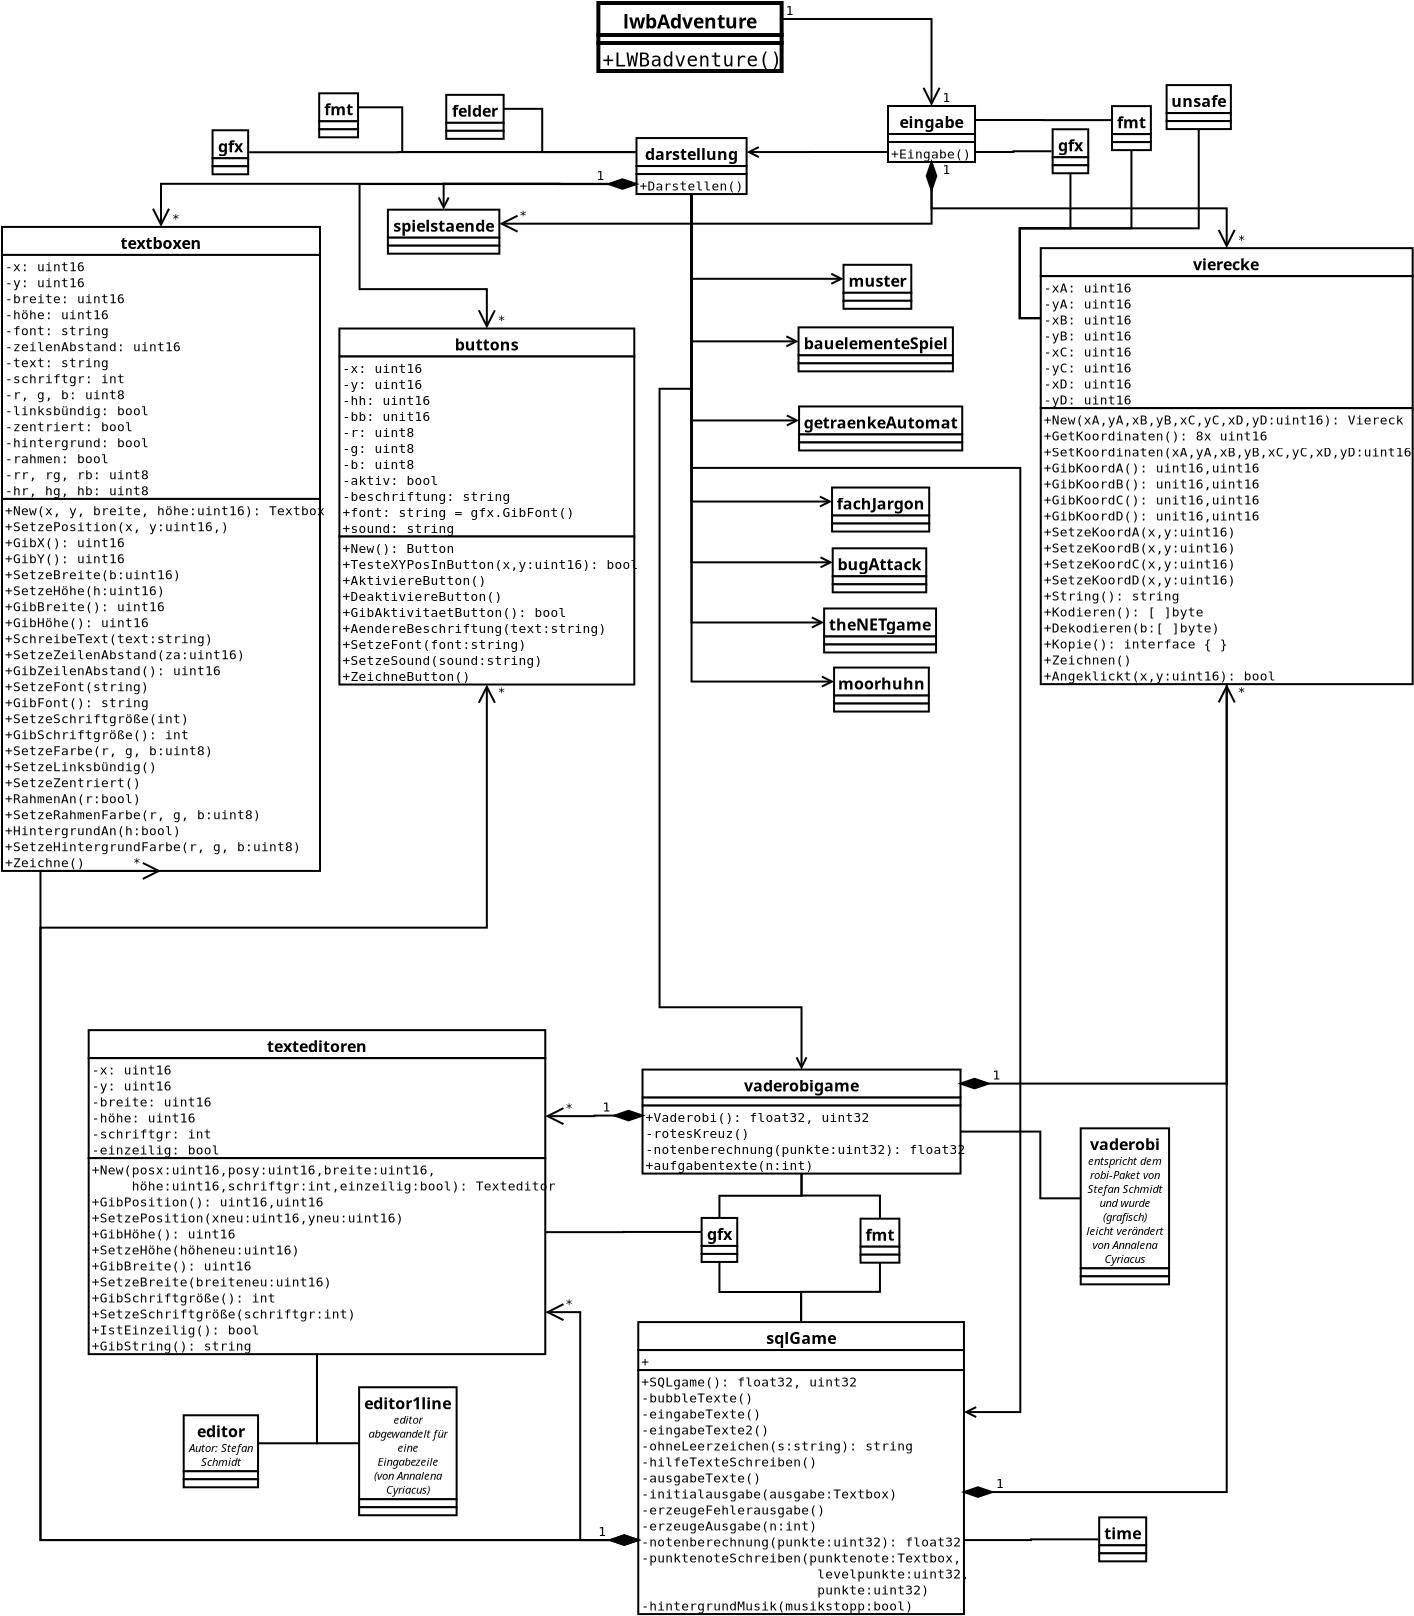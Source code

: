 <?xml version="1.0" encoding="UTF-8"?>
<dia:diagram xmlns:dia="http://www.lysator.liu.se/~alla/dia/">
  <dia:layer name="Hintergrund" visible="true" active="true">
    <dia:object type="UML - Class" version="0" id="O0">
      <dia:attribute name="obj_pos">
        <dia:point val="-495.955,-36.02"/>
      </dia:attribute>
      <dia:attribute name="obj_bb">
        <dia:rectangle val="-496.005,-36.071;-477.31,-14.171"/>
      </dia:attribute>
      <dia:attribute name="elem_corner">
        <dia:point val="-495.955,-36.02"/>
      </dia:attribute>
      <dia:attribute name="elem_width">
        <dia:real val="18.595"/>
      </dia:attribute>
      <dia:attribute name="elem_height">
        <dia:real val="21.8"/>
      </dia:attribute>
      <dia:attribute name="name">
        <dia:string>#vierecke#</dia:string>
      </dia:attribute>
      <dia:attribute name="stereotype">
        <dia:string>##</dia:string>
      </dia:attribute>
      <dia:attribute name="comment">
        <dia:string>#Annalena#</dia:string>
      </dia:attribute>
      <dia:attribute name="abstract">
        <dia:boolean val="false"/>
      </dia:attribute>
      <dia:attribute name="suppress_attributes">
        <dia:boolean val="false"/>
      </dia:attribute>
      <dia:attribute name="suppress_operations">
        <dia:boolean val="false"/>
      </dia:attribute>
      <dia:attribute name="visible_attributes">
        <dia:boolean val="true"/>
      </dia:attribute>
      <dia:attribute name="visible_operations">
        <dia:boolean val="true"/>
      </dia:attribute>
      <dia:attribute name="visible_comments">
        <dia:boolean val="false"/>
      </dia:attribute>
      <dia:attribute name="wrap_operations">
        <dia:boolean val="true"/>
      </dia:attribute>
      <dia:attribute name="wrap_after_char">
        <dia:int val="40"/>
      </dia:attribute>
      <dia:attribute name="comment_line_length">
        <dia:int val="17"/>
      </dia:attribute>
      <dia:attribute name="comment_tagging">
        <dia:boolean val="false"/>
      </dia:attribute>
      <dia:attribute name="line_width">
        <dia:real val="0.1"/>
      </dia:attribute>
      <dia:attribute name="line_color">
        <dia:color val="#000000"/>
      </dia:attribute>
      <dia:attribute name="fill_color">
        <dia:color val="#ffffff"/>
      </dia:attribute>
      <dia:attribute name="text_color">
        <dia:color val="#000000"/>
      </dia:attribute>
      <dia:attribute name="normal_font">
        <dia:font family="monospace" style="0" name="Courier"/>
      </dia:attribute>
      <dia:attribute name="abstract_font">
        <dia:font family="monospace" style="88" name="Courier-BoldOblique"/>
      </dia:attribute>
      <dia:attribute name="polymorphic_font">
        <dia:font family="monospace" style="8" name="Courier-Oblique"/>
      </dia:attribute>
      <dia:attribute name="classname_font">
        <dia:font family="sans" style="80" name="Helvetica-Bold"/>
      </dia:attribute>
      <dia:attribute name="abstract_classname_font">
        <dia:font family="sans" style="88" name="Helvetica-BoldOblique"/>
      </dia:attribute>
      <dia:attribute name="comment_font">
        <dia:font family="sans" style="8" name="Helvetica-Oblique"/>
      </dia:attribute>
      <dia:attribute name="normal_font_height">
        <dia:real val="0.8"/>
      </dia:attribute>
      <dia:attribute name="polymorphic_font_height">
        <dia:real val="0.8"/>
      </dia:attribute>
      <dia:attribute name="abstract_font_height">
        <dia:real val="0.8"/>
      </dia:attribute>
      <dia:attribute name="classname_font_height">
        <dia:real val="1"/>
      </dia:attribute>
      <dia:attribute name="abstract_classname_font_height">
        <dia:real val="1"/>
      </dia:attribute>
      <dia:attribute name="comment_font_height">
        <dia:real val="0.7"/>
      </dia:attribute>
      <dia:attribute name="attributes">
        <dia:composite type="umlattribute">
          <dia:attribute name="name">
            <dia:string>#xA#</dia:string>
          </dia:attribute>
          <dia:attribute name="type">
            <dia:string>#uint16#</dia:string>
          </dia:attribute>
          <dia:attribute name="value">
            <dia:string>##</dia:string>
          </dia:attribute>
          <dia:attribute name="comment">
            <dia:string>##</dia:string>
          </dia:attribute>
          <dia:attribute name="visibility">
            <dia:enum val="1"/>
          </dia:attribute>
          <dia:attribute name="abstract">
            <dia:boolean val="false"/>
          </dia:attribute>
          <dia:attribute name="class_scope">
            <dia:boolean val="false"/>
          </dia:attribute>
        </dia:composite>
        <dia:composite type="umlattribute">
          <dia:attribute name="name">
            <dia:string>#yA#</dia:string>
          </dia:attribute>
          <dia:attribute name="type">
            <dia:string>#uint16#</dia:string>
          </dia:attribute>
          <dia:attribute name="value">
            <dia:string>##</dia:string>
          </dia:attribute>
          <dia:attribute name="comment">
            <dia:string>##</dia:string>
          </dia:attribute>
          <dia:attribute name="visibility">
            <dia:enum val="1"/>
          </dia:attribute>
          <dia:attribute name="abstract">
            <dia:boolean val="false"/>
          </dia:attribute>
          <dia:attribute name="class_scope">
            <dia:boolean val="false"/>
          </dia:attribute>
        </dia:composite>
        <dia:composite type="umlattribute">
          <dia:attribute name="name">
            <dia:string>#xB#</dia:string>
          </dia:attribute>
          <dia:attribute name="type">
            <dia:string>#uint16#</dia:string>
          </dia:attribute>
          <dia:attribute name="value">
            <dia:string>##</dia:string>
          </dia:attribute>
          <dia:attribute name="comment">
            <dia:string>##</dia:string>
          </dia:attribute>
          <dia:attribute name="visibility">
            <dia:enum val="1"/>
          </dia:attribute>
          <dia:attribute name="abstract">
            <dia:boolean val="false"/>
          </dia:attribute>
          <dia:attribute name="class_scope">
            <dia:boolean val="false"/>
          </dia:attribute>
        </dia:composite>
        <dia:composite type="umlattribute">
          <dia:attribute name="name">
            <dia:string>#yB#</dia:string>
          </dia:attribute>
          <dia:attribute name="type">
            <dia:string>#uint16#</dia:string>
          </dia:attribute>
          <dia:attribute name="value">
            <dia:string>##</dia:string>
          </dia:attribute>
          <dia:attribute name="comment">
            <dia:string>##</dia:string>
          </dia:attribute>
          <dia:attribute name="visibility">
            <dia:enum val="1"/>
          </dia:attribute>
          <dia:attribute name="abstract">
            <dia:boolean val="false"/>
          </dia:attribute>
          <dia:attribute name="class_scope">
            <dia:boolean val="false"/>
          </dia:attribute>
        </dia:composite>
        <dia:composite type="umlattribute">
          <dia:attribute name="name">
            <dia:string>#xC#</dia:string>
          </dia:attribute>
          <dia:attribute name="type">
            <dia:string>#uint16#</dia:string>
          </dia:attribute>
          <dia:attribute name="value">
            <dia:string>##</dia:string>
          </dia:attribute>
          <dia:attribute name="comment">
            <dia:string>##</dia:string>
          </dia:attribute>
          <dia:attribute name="visibility">
            <dia:enum val="1"/>
          </dia:attribute>
          <dia:attribute name="abstract">
            <dia:boolean val="false"/>
          </dia:attribute>
          <dia:attribute name="class_scope">
            <dia:boolean val="false"/>
          </dia:attribute>
        </dia:composite>
        <dia:composite type="umlattribute">
          <dia:attribute name="name">
            <dia:string>#yC#</dia:string>
          </dia:attribute>
          <dia:attribute name="type">
            <dia:string>#uint16#</dia:string>
          </dia:attribute>
          <dia:attribute name="value">
            <dia:string>##</dia:string>
          </dia:attribute>
          <dia:attribute name="comment">
            <dia:string>##</dia:string>
          </dia:attribute>
          <dia:attribute name="visibility">
            <dia:enum val="1"/>
          </dia:attribute>
          <dia:attribute name="abstract">
            <dia:boolean val="false"/>
          </dia:attribute>
          <dia:attribute name="class_scope">
            <dia:boolean val="false"/>
          </dia:attribute>
        </dia:composite>
        <dia:composite type="umlattribute">
          <dia:attribute name="name">
            <dia:string>#xD#</dia:string>
          </dia:attribute>
          <dia:attribute name="type">
            <dia:string>#uint16#</dia:string>
          </dia:attribute>
          <dia:attribute name="value">
            <dia:string>##</dia:string>
          </dia:attribute>
          <dia:attribute name="comment">
            <dia:string>##</dia:string>
          </dia:attribute>
          <dia:attribute name="visibility">
            <dia:enum val="1"/>
          </dia:attribute>
          <dia:attribute name="abstract">
            <dia:boolean val="false"/>
          </dia:attribute>
          <dia:attribute name="class_scope">
            <dia:boolean val="false"/>
          </dia:attribute>
        </dia:composite>
        <dia:composite type="umlattribute">
          <dia:attribute name="name">
            <dia:string>#yD#</dia:string>
          </dia:attribute>
          <dia:attribute name="type">
            <dia:string>#uint16#</dia:string>
          </dia:attribute>
          <dia:attribute name="value">
            <dia:string>##</dia:string>
          </dia:attribute>
          <dia:attribute name="comment">
            <dia:string>##</dia:string>
          </dia:attribute>
          <dia:attribute name="visibility">
            <dia:enum val="1"/>
          </dia:attribute>
          <dia:attribute name="abstract">
            <dia:boolean val="false"/>
          </dia:attribute>
          <dia:attribute name="class_scope">
            <dia:boolean val="false"/>
          </dia:attribute>
        </dia:composite>
      </dia:attribute>
      <dia:attribute name="operations">
        <dia:composite type="umloperation">
          <dia:attribute name="name">
            <dia:string>#New#</dia:string>
          </dia:attribute>
          <dia:attribute name="stereotype">
            <dia:string>##</dia:string>
          </dia:attribute>
          <dia:attribute name="type">
            <dia:string>#Viereck#</dia:string>
          </dia:attribute>
          <dia:attribute name="visibility">
            <dia:enum val="0"/>
          </dia:attribute>
          <dia:attribute name="comment">
            <dia:string>##</dia:string>
          </dia:attribute>
          <dia:attribute name="abstract">
            <dia:boolean val="false"/>
          </dia:attribute>
          <dia:attribute name="inheritance_type">
            <dia:enum val="2"/>
          </dia:attribute>
          <dia:attribute name="query">
            <dia:boolean val="false"/>
          </dia:attribute>
          <dia:attribute name="class_scope">
            <dia:boolean val="false"/>
          </dia:attribute>
          <dia:attribute name="parameters">
            <dia:composite type="umlparameter">
              <dia:attribute name="name">
                <dia:string>#xA#</dia:string>
              </dia:attribute>
              <dia:attribute name="type">
                <dia:string>##</dia:string>
              </dia:attribute>
              <dia:attribute name="value">
                <dia:string>##</dia:string>
              </dia:attribute>
              <dia:attribute name="comment">
                <dia:string>##</dia:string>
              </dia:attribute>
              <dia:attribute name="kind">
                <dia:enum val="0"/>
              </dia:attribute>
            </dia:composite>
            <dia:composite type="umlparameter">
              <dia:attribute name="name">
                <dia:string>#yA#</dia:string>
              </dia:attribute>
              <dia:attribute name="type">
                <dia:string>##</dia:string>
              </dia:attribute>
              <dia:attribute name="value">
                <dia:string>##</dia:string>
              </dia:attribute>
              <dia:attribute name="comment">
                <dia:string>##</dia:string>
              </dia:attribute>
              <dia:attribute name="kind">
                <dia:enum val="0"/>
              </dia:attribute>
            </dia:composite>
            <dia:composite type="umlparameter">
              <dia:attribute name="name">
                <dia:string>#xB#</dia:string>
              </dia:attribute>
              <dia:attribute name="type">
                <dia:string>##</dia:string>
              </dia:attribute>
              <dia:attribute name="value">
                <dia:string>##</dia:string>
              </dia:attribute>
              <dia:attribute name="comment">
                <dia:string>##</dia:string>
              </dia:attribute>
              <dia:attribute name="kind">
                <dia:enum val="0"/>
              </dia:attribute>
            </dia:composite>
            <dia:composite type="umlparameter">
              <dia:attribute name="name">
                <dia:string>#yB#</dia:string>
              </dia:attribute>
              <dia:attribute name="type">
                <dia:string>##</dia:string>
              </dia:attribute>
              <dia:attribute name="value">
                <dia:string>##</dia:string>
              </dia:attribute>
              <dia:attribute name="comment">
                <dia:string>##</dia:string>
              </dia:attribute>
              <dia:attribute name="kind">
                <dia:enum val="0"/>
              </dia:attribute>
            </dia:composite>
            <dia:composite type="umlparameter">
              <dia:attribute name="name">
                <dia:string>#xC#</dia:string>
              </dia:attribute>
              <dia:attribute name="type">
                <dia:string>##</dia:string>
              </dia:attribute>
              <dia:attribute name="value">
                <dia:string>##</dia:string>
              </dia:attribute>
              <dia:attribute name="comment">
                <dia:string>##</dia:string>
              </dia:attribute>
              <dia:attribute name="kind">
                <dia:enum val="0"/>
              </dia:attribute>
            </dia:composite>
            <dia:composite type="umlparameter">
              <dia:attribute name="name">
                <dia:string>#yC#</dia:string>
              </dia:attribute>
              <dia:attribute name="type">
                <dia:string>##</dia:string>
              </dia:attribute>
              <dia:attribute name="value">
                <dia:string>##</dia:string>
              </dia:attribute>
              <dia:attribute name="comment">
                <dia:string>##</dia:string>
              </dia:attribute>
              <dia:attribute name="kind">
                <dia:enum val="0"/>
              </dia:attribute>
            </dia:composite>
            <dia:composite type="umlparameter">
              <dia:attribute name="name">
                <dia:string>#xD#</dia:string>
              </dia:attribute>
              <dia:attribute name="type">
                <dia:string>##</dia:string>
              </dia:attribute>
              <dia:attribute name="value">
                <dia:string>##</dia:string>
              </dia:attribute>
              <dia:attribute name="comment">
                <dia:string>##</dia:string>
              </dia:attribute>
              <dia:attribute name="kind">
                <dia:enum val="0"/>
              </dia:attribute>
            </dia:composite>
            <dia:composite type="umlparameter">
              <dia:attribute name="name">
                <dia:string>#yD#</dia:string>
              </dia:attribute>
              <dia:attribute name="type">
                <dia:string>#uint16#</dia:string>
              </dia:attribute>
              <dia:attribute name="value">
                <dia:string>##</dia:string>
              </dia:attribute>
              <dia:attribute name="comment">
                <dia:string>##</dia:string>
              </dia:attribute>
              <dia:attribute name="kind">
                <dia:enum val="0"/>
              </dia:attribute>
            </dia:composite>
          </dia:attribute>
        </dia:composite>
        <dia:composite type="umloperation">
          <dia:attribute name="name">
            <dia:string>#GetKoordinaten#</dia:string>
          </dia:attribute>
          <dia:attribute name="stereotype">
            <dia:string>##</dia:string>
          </dia:attribute>
          <dia:attribute name="type">
            <dia:string>#8x uint16 #</dia:string>
          </dia:attribute>
          <dia:attribute name="visibility">
            <dia:enum val="0"/>
          </dia:attribute>
          <dia:attribute name="comment">
            <dia:string>##</dia:string>
          </dia:attribute>
          <dia:attribute name="abstract">
            <dia:boolean val="false"/>
          </dia:attribute>
          <dia:attribute name="inheritance_type">
            <dia:enum val="2"/>
          </dia:attribute>
          <dia:attribute name="query">
            <dia:boolean val="false"/>
          </dia:attribute>
          <dia:attribute name="class_scope">
            <dia:boolean val="false"/>
          </dia:attribute>
          <dia:attribute name="parameters"/>
        </dia:composite>
        <dia:composite type="umloperation">
          <dia:attribute name="name">
            <dia:string>#SetKoordinaten#</dia:string>
          </dia:attribute>
          <dia:attribute name="stereotype">
            <dia:string>##</dia:string>
          </dia:attribute>
          <dia:attribute name="type">
            <dia:string>##</dia:string>
          </dia:attribute>
          <dia:attribute name="visibility">
            <dia:enum val="0"/>
          </dia:attribute>
          <dia:attribute name="comment">
            <dia:string>##</dia:string>
          </dia:attribute>
          <dia:attribute name="abstract">
            <dia:boolean val="false"/>
          </dia:attribute>
          <dia:attribute name="inheritance_type">
            <dia:enum val="2"/>
          </dia:attribute>
          <dia:attribute name="query">
            <dia:boolean val="false"/>
          </dia:attribute>
          <dia:attribute name="class_scope">
            <dia:boolean val="false"/>
          </dia:attribute>
          <dia:attribute name="parameters">
            <dia:composite type="umlparameter">
              <dia:attribute name="name">
                <dia:string>#xA#</dia:string>
              </dia:attribute>
              <dia:attribute name="type">
                <dia:string>##</dia:string>
              </dia:attribute>
              <dia:attribute name="value">
                <dia:string>##</dia:string>
              </dia:attribute>
              <dia:attribute name="comment">
                <dia:string>##</dia:string>
              </dia:attribute>
              <dia:attribute name="kind">
                <dia:enum val="0"/>
              </dia:attribute>
            </dia:composite>
            <dia:composite type="umlparameter">
              <dia:attribute name="name">
                <dia:string>#yA#</dia:string>
              </dia:attribute>
              <dia:attribute name="type">
                <dia:string>##</dia:string>
              </dia:attribute>
              <dia:attribute name="value">
                <dia:string>##</dia:string>
              </dia:attribute>
              <dia:attribute name="comment">
                <dia:string>##</dia:string>
              </dia:attribute>
              <dia:attribute name="kind">
                <dia:enum val="0"/>
              </dia:attribute>
            </dia:composite>
            <dia:composite type="umlparameter">
              <dia:attribute name="name">
                <dia:string>#xB#</dia:string>
              </dia:attribute>
              <dia:attribute name="type">
                <dia:string>##</dia:string>
              </dia:attribute>
              <dia:attribute name="value">
                <dia:string>##</dia:string>
              </dia:attribute>
              <dia:attribute name="comment">
                <dia:string>##</dia:string>
              </dia:attribute>
              <dia:attribute name="kind">
                <dia:enum val="0"/>
              </dia:attribute>
            </dia:composite>
            <dia:composite type="umlparameter">
              <dia:attribute name="name">
                <dia:string>#yB#</dia:string>
              </dia:attribute>
              <dia:attribute name="type">
                <dia:string>##</dia:string>
              </dia:attribute>
              <dia:attribute name="value">
                <dia:string>##</dia:string>
              </dia:attribute>
              <dia:attribute name="comment">
                <dia:string>##</dia:string>
              </dia:attribute>
              <dia:attribute name="kind">
                <dia:enum val="0"/>
              </dia:attribute>
            </dia:composite>
            <dia:composite type="umlparameter">
              <dia:attribute name="name">
                <dia:string>#xC#</dia:string>
              </dia:attribute>
              <dia:attribute name="type">
                <dia:string>##</dia:string>
              </dia:attribute>
              <dia:attribute name="value">
                <dia:string>##</dia:string>
              </dia:attribute>
              <dia:attribute name="comment">
                <dia:string>##</dia:string>
              </dia:attribute>
              <dia:attribute name="kind">
                <dia:enum val="0"/>
              </dia:attribute>
            </dia:composite>
            <dia:composite type="umlparameter">
              <dia:attribute name="name">
                <dia:string>#yC#</dia:string>
              </dia:attribute>
              <dia:attribute name="type">
                <dia:string>##</dia:string>
              </dia:attribute>
              <dia:attribute name="value">
                <dia:string>##</dia:string>
              </dia:attribute>
              <dia:attribute name="comment">
                <dia:string>##</dia:string>
              </dia:attribute>
              <dia:attribute name="kind">
                <dia:enum val="0"/>
              </dia:attribute>
            </dia:composite>
            <dia:composite type="umlparameter">
              <dia:attribute name="name">
                <dia:string>#xD#</dia:string>
              </dia:attribute>
              <dia:attribute name="type">
                <dia:string>##</dia:string>
              </dia:attribute>
              <dia:attribute name="value">
                <dia:string>##</dia:string>
              </dia:attribute>
              <dia:attribute name="comment">
                <dia:string>##</dia:string>
              </dia:attribute>
              <dia:attribute name="kind">
                <dia:enum val="0"/>
              </dia:attribute>
            </dia:composite>
            <dia:composite type="umlparameter">
              <dia:attribute name="name">
                <dia:string>#yD#</dia:string>
              </dia:attribute>
              <dia:attribute name="type">
                <dia:string>#uint16#</dia:string>
              </dia:attribute>
              <dia:attribute name="value">
                <dia:string>##</dia:string>
              </dia:attribute>
              <dia:attribute name="comment">
                <dia:string>##</dia:string>
              </dia:attribute>
              <dia:attribute name="kind">
                <dia:enum val="0"/>
              </dia:attribute>
            </dia:composite>
          </dia:attribute>
        </dia:composite>
        <dia:composite type="umloperation">
          <dia:attribute name="name">
            <dia:string>#GibKoordA#</dia:string>
          </dia:attribute>
          <dia:attribute name="stereotype">
            <dia:string>##</dia:string>
          </dia:attribute>
          <dia:attribute name="type">
            <dia:string>#uint16,uint16#</dia:string>
          </dia:attribute>
          <dia:attribute name="visibility">
            <dia:enum val="0"/>
          </dia:attribute>
          <dia:attribute name="comment">
            <dia:string>##</dia:string>
          </dia:attribute>
          <dia:attribute name="abstract">
            <dia:boolean val="false"/>
          </dia:attribute>
          <dia:attribute name="inheritance_type">
            <dia:enum val="2"/>
          </dia:attribute>
          <dia:attribute name="query">
            <dia:boolean val="false"/>
          </dia:attribute>
          <dia:attribute name="class_scope">
            <dia:boolean val="false"/>
          </dia:attribute>
          <dia:attribute name="parameters"/>
        </dia:composite>
        <dia:composite type="umloperation">
          <dia:attribute name="name">
            <dia:string>#GibKoordB#</dia:string>
          </dia:attribute>
          <dia:attribute name="stereotype">
            <dia:string>##</dia:string>
          </dia:attribute>
          <dia:attribute name="type">
            <dia:string>#unit16,uint16#</dia:string>
          </dia:attribute>
          <dia:attribute name="visibility">
            <dia:enum val="0"/>
          </dia:attribute>
          <dia:attribute name="comment">
            <dia:string>##</dia:string>
          </dia:attribute>
          <dia:attribute name="abstract">
            <dia:boolean val="false"/>
          </dia:attribute>
          <dia:attribute name="inheritance_type">
            <dia:enum val="2"/>
          </dia:attribute>
          <dia:attribute name="query">
            <dia:boolean val="false"/>
          </dia:attribute>
          <dia:attribute name="class_scope">
            <dia:boolean val="false"/>
          </dia:attribute>
          <dia:attribute name="parameters"/>
        </dia:composite>
        <dia:composite type="umloperation">
          <dia:attribute name="name">
            <dia:string>#GibKoordC#</dia:string>
          </dia:attribute>
          <dia:attribute name="stereotype">
            <dia:string>##</dia:string>
          </dia:attribute>
          <dia:attribute name="type">
            <dia:string>#unit16,uint16#</dia:string>
          </dia:attribute>
          <dia:attribute name="visibility">
            <dia:enum val="0"/>
          </dia:attribute>
          <dia:attribute name="comment">
            <dia:string>##</dia:string>
          </dia:attribute>
          <dia:attribute name="abstract">
            <dia:boolean val="false"/>
          </dia:attribute>
          <dia:attribute name="inheritance_type">
            <dia:enum val="2"/>
          </dia:attribute>
          <dia:attribute name="query">
            <dia:boolean val="false"/>
          </dia:attribute>
          <dia:attribute name="class_scope">
            <dia:boolean val="false"/>
          </dia:attribute>
          <dia:attribute name="parameters"/>
        </dia:composite>
        <dia:composite type="umloperation">
          <dia:attribute name="name">
            <dia:string>#GibKoordD#</dia:string>
          </dia:attribute>
          <dia:attribute name="stereotype">
            <dia:string>##</dia:string>
          </dia:attribute>
          <dia:attribute name="type">
            <dia:string>#unit16,uint16#</dia:string>
          </dia:attribute>
          <dia:attribute name="visibility">
            <dia:enum val="0"/>
          </dia:attribute>
          <dia:attribute name="comment">
            <dia:string>##</dia:string>
          </dia:attribute>
          <dia:attribute name="abstract">
            <dia:boolean val="false"/>
          </dia:attribute>
          <dia:attribute name="inheritance_type">
            <dia:enum val="2"/>
          </dia:attribute>
          <dia:attribute name="query">
            <dia:boolean val="false"/>
          </dia:attribute>
          <dia:attribute name="class_scope">
            <dia:boolean val="false"/>
          </dia:attribute>
          <dia:attribute name="parameters"/>
        </dia:composite>
        <dia:composite type="umloperation">
          <dia:attribute name="name">
            <dia:string>#SetzeKoordA#</dia:string>
          </dia:attribute>
          <dia:attribute name="stereotype">
            <dia:string>##</dia:string>
          </dia:attribute>
          <dia:attribute name="type">
            <dia:string>##</dia:string>
          </dia:attribute>
          <dia:attribute name="visibility">
            <dia:enum val="0"/>
          </dia:attribute>
          <dia:attribute name="comment">
            <dia:string>##</dia:string>
          </dia:attribute>
          <dia:attribute name="abstract">
            <dia:boolean val="false"/>
          </dia:attribute>
          <dia:attribute name="inheritance_type">
            <dia:enum val="2"/>
          </dia:attribute>
          <dia:attribute name="query">
            <dia:boolean val="false"/>
          </dia:attribute>
          <dia:attribute name="class_scope">
            <dia:boolean val="false"/>
          </dia:attribute>
          <dia:attribute name="parameters">
            <dia:composite type="umlparameter">
              <dia:attribute name="name">
                <dia:string>#x#</dia:string>
              </dia:attribute>
              <dia:attribute name="type">
                <dia:string>##</dia:string>
              </dia:attribute>
              <dia:attribute name="value">
                <dia:string>##</dia:string>
              </dia:attribute>
              <dia:attribute name="comment">
                <dia:string>##</dia:string>
              </dia:attribute>
              <dia:attribute name="kind">
                <dia:enum val="0"/>
              </dia:attribute>
            </dia:composite>
            <dia:composite type="umlparameter">
              <dia:attribute name="name">
                <dia:string>#y#</dia:string>
              </dia:attribute>
              <dia:attribute name="type">
                <dia:string>#uint16#</dia:string>
              </dia:attribute>
              <dia:attribute name="value">
                <dia:string>##</dia:string>
              </dia:attribute>
              <dia:attribute name="comment">
                <dia:string>##</dia:string>
              </dia:attribute>
              <dia:attribute name="kind">
                <dia:enum val="0"/>
              </dia:attribute>
            </dia:composite>
          </dia:attribute>
        </dia:composite>
        <dia:composite type="umloperation">
          <dia:attribute name="name">
            <dia:string>#SetzeKoordB#</dia:string>
          </dia:attribute>
          <dia:attribute name="stereotype">
            <dia:string>##</dia:string>
          </dia:attribute>
          <dia:attribute name="type">
            <dia:string>##</dia:string>
          </dia:attribute>
          <dia:attribute name="visibility">
            <dia:enum val="0"/>
          </dia:attribute>
          <dia:attribute name="comment">
            <dia:string>##</dia:string>
          </dia:attribute>
          <dia:attribute name="abstract">
            <dia:boolean val="false"/>
          </dia:attribute>
          <dia:attribute name="inheritance_type">
            <dia:enum val="2"/>
          </dia:attribute>
          <dia:attribute name="query">
            <dia:boolean val="false"/>
          </dia:attribute>
          <dia:attribute name="class_scope">
            <dia:boolean val="false"/>
          </dia:attribute>
          <dia:attribute name="parameters">
            <dia:composite type="umlparameter">
              <dia:attribute name="name">
                <dia:string>#x#</dia:string>
              </dia:attribute>
              <dia:attribute name="type">
                <dia:string>##</dia:string>
              </dia:attribute>
              <dia:attribute name="value">
                <dia:string>##</dia:string>
              </dia:attribute>
              <dia:attribute name="comment">
                <dia:string>##</dia:string>
              </dia:attribute>
              <dia:attribute name="kind">
                <dia:enum val="0"/>
              </dia:attribute>
            </dia:composite>
            <dia:composite type="umlparameter">
              <dia:attribute name="name">
                <dia:string>#y#</dia:string>
              </dia:attribute>
              <dia:attribute name="type">
                <dia:string>#uint16#</dia:string>
              </dia:attribute>
              <dia:attribute name="value">
                <dia:string>##</dia:string>
              </dia:attribute>
              <dia:attribute name="comment">
                <dia:string>##</dia:string>
              </dia:attribute>
              <dia:attribute name="kind">
                <dia:enum val="0"/>
              </dia:attribute>
            </dia:composite>
          </dia:attribute>
        </dia:composite>
        <dia:composite type="umloperation">
          <dia:attribute name="name">
            <dia:string>#SetzeKoordC#</dia:string>
          </dia:attribute>
          <dia:attribute name="stereotype">
            <dia:string>##</dia:string>
          </dia:attribute>
          <dia:attribute name="type">
            <dia:string>##</dia:string>
          </dia:attribute>
          <dia:attribute name="visibility">
            <dia:enum val="0"/>
          </dia:attribute>
          <dia:attribute name="comment">
            <dia:string>##</dia:string>
          </dia:attribute>
          <dia:attribute name="abstract">
            <dia:boolean val="false"/>
          </dia:attribute>
          <dia:attribute name="inheritance_type">
            <dia:enum val="2"/>
          </dia:attribute>
          <dia:attribute name="query">
            <dia:boolean val="false"/>
          </dia:attribute>
          <dia:attribute name="class_scope">
            <dia:boolean val="false"/>
          </dia:attribute>
          <dia:attribute name="parameters">
            <dia:composite type="umlparameter">
              <dia:attribute name="name">
                <dia:string>#x#</dia:string>
              </dia:attribute>
              <dia:attribute name="type">
                <dia:string>##</dia:string>
              </dia:attribute>
              <dia:attribute name="value">
                <dia:string>##</dia:string>
              </dia:attribute>
              <dia:attribute name="comment">
                <dia:string>##</dia:string>
              </dia:attribute>
              <dia:attribute name="kind">
                <dia:enum val="0"/>
              </dia:attribute>
            </dia:composite>
            <dia:composite type="umlparameter">
              <dia:attribute name="name">
                <dia:string>#y#</dia:string>
              </dia:attribute>
              <dia:attribute name="type">
                <dia:string>#uint16#</dia:string>
              </dia:attribute>
              <dia:attribute name="value">
                <dia:string>##</dia:string>
              </dia:attribute>
              <dia:attribute name="comment">
                <dia:string>##</dia:string>
              </dia:attribute>
              <dia:attribute name="kind">
                <dia:enum val="0"/>
              </dia:attribute>
            </dia:composite>
          </dia:attribute>
        </dia:composite>
        <dia:composite type="umloperation">
          <dia:attribute name="name">
            <dia:string>#SetzeKoordD#</dia:string>
          </dia:attribute>
          <dia:attribute name="stereotype">
            <dia:string>##</dia:string>
          </dia:attribute>
          <dia:attribute name="type">
            <dia:string>##</dia:string>
          </dia:attribute>
          <dia:attribute name="visibility">
            <dia:enum val="0"/>
          </dia:attribute>
          <dia:attribute name="comment">
            <dia:string>##</dia:string>
          </dia:attribute>
          <dia:attribute name="abstract">
            <dia:boolean val="false"/>
          </dia:attribute>
          <dia:attribute name="inheritance_type">
            <dia:enum val="2"/>
          </dia:attribute>
          <dia:attribute name="query">
            <dia:boolean val="false"/>
          </dia:attribute>
          <dia:attribute name="class_scope">
            <dia:boolean val="false"/>
          </dia:attribute>
          <dia:attribute name="parameters">
            <dia:composite type="umlparameter">
              <dia:attribute name="name">
                <dia:string>#x#</dia:string>
              </dia:attribute>
              <dia:attribute name="type">
                <dia:string>##</dia:string>
              </dia:attribute>
              <dia:attribute name="value">
                <dia:string>##</dia:string>
              </dia:attribute>
              <dia:attribute name="comment">
                <dia:string>##</dia:string>
              </dia:attribute>
              <dia:attribute name="kind">
                <dia:enum val="0"/>
              </dia:attribute>
            </dia:composite>
            <dia:composite type="umlparameter">
              <dia:attribute name="name">
                <dia:string>#y#</dia:string>
              </dia:attribute>
              <dia:attribute name="type">
                <dia:string>#uint16#</dia:string>
              </dia:attribute>
              <dia:attribute name="value">
                <dia:string>##</dia:string>
              </dia:attribute>
              <dia:attribute name="comment">
                <dia:string>##</dia:string>
              </dia:attribute>
              <dia:attribute name="kind">
                <dia:enum val="0"/>
              </dia:attribute>
            </dia:composite>
          </dia:attribute>
        </dia:composite>
        <dia:composite type="umloperation">
          <dia:attribute name="name">
            <dia:string>#String#</dia:string>
          </dia:attribute>
          <dia:attribute name="stereotype">
            <dia:string>##</dia:string>
          </dia:attribute>
          <dia:attribute name="type">
            <dia:string>#string#</dia:string>
          </dia:attribute>
          <dia:attribute name="visibility">
            <dia:enum val="0"/>
          </dia:attribute>
          <dia:attribute name="comment">
            <dia:string>##</dia:string>
          </dia:attribute>
          <dia:attribute name="abstract">
            <dia:boolean val="false"/>
          </dia:attribute>
          <dia:attribute name="inheritance_type">
            <dia:enum val="2"/>
          </dia:attribute>
          <dia:attribute name="query">
            <dia:boolean val="false"/>
          </dia:attribute>
          <dia:attribute name="class_scope">
            <dia:boolean val="false"/>
          </dia:attribute>
          <dia:attribute name="parameters"/>
        </dia:composite>
        <dia:composite type="umloperation">
          <dia:attribute name="name">
            <dia:string>#Kodieren#</dia:string>
          </dia:attribute>
          <dia:attribute name="stereotype">
            <dia:string>##</dia:string>
          </dia:attribute>
          <dia:attribute name="type">
            <dia:string>#[ ]byte#</dia:string>
          </dia:attribute>
          <dia:attribute name="visibility">
            <dia:enum val="0"/>
          </dia:attribute>
          <dia:attribute name="comment">
            <dia:string>##</dia:string>
          </dia:attribute>
          <dia:attribute name="abstract">
            <dia:boolean val="false"/>
          </dia:attribute>
          <dia:attribute name="inheritance_type">
            <dia:enum val="2"/>
          </dia:attribute>
          <dia:attribute name="query">
            <dia:boolean val="false"/>
          </dia:attribute>
          <dia:attribute name="class_scope">
            <dia:boolean val="false"/>
          </dia:attribute>
          <dia:attribute name="parameters"/>
        </dia:composite>
        <dia:composite type="umloperation">
          <dia:attribute name="name">
            <dia:string>#Dekodieren#</dia:string>
          </dia:attribute>
          <dia:attribute name="stereotype">
            <dia:string>##</dia:string>
          </dia:attribute>
          <dia:attribute name="type">
            <dia:string>##</dia:string>
          </dia:attribute>
          <dia:attribute name="visibility">
            <dia:enum val="0"/>
          </dia:attribute>
          <dia:attribute name="comment">
            <dia:string>##</dia:string>
          </dia:attribute>
          <dia:attribute name="abstract">
            <dia:boolean val="false"/>
          </dia:attribute>
          <dia:attribute name="inheritance_type">
            <dia:enum val="2"/>
          </dia:attribute>
          <dia:attribute name="query">
            <dia:boolean val="false"/>
          </dia:attribute>
          <dia:attribute name="class_scope">
            <dia:boolean val="false"/>
          </dia:attribute>
          <dia:attribute name="parameters">
            <dia:composite type="umlparameter">
              <dia:attribute name="name">
                <dia:string>#b#</dia:string>
              </dia:attribute>
              <dia:attribute name="type">
                <dia:string>#[ ]byte#</dia:string>
              </dia:attribute>
              <dia:attribute name="value">
                <dia:string>##</dia:string>
              </dia:attribute>
              <dia:attribute name="comment">
                <dia:string>##</dia:string>
              </dia:attribute>
              <dia:attribute name="kind">
                <dia:enum val="0"/>
              </dia:attribute>
            </dia:composite>
          </dia:attribute>
        </dia:composite>
        <dia:composite type="umloperation">
          <dia:attribute name="name">
            <dia:string>#Kopie#</dia:string>
          </dia:attribute>
          <dia:attribute name="stereotype">
            <dia:string>##</dia:string>
          </dia:attribute>
          <dia:attribute name="type">
            <dia:string>#interface { }#</dia:string>
          </dia:attribute>
          <dia:attribute name="visibility">
            <dia:enum val="0"/>
          </dia:attribute>
          <dia:attribute name="comment">
            <dia:string>##</dia:string>
          </dia:attribute>
          <dia:attribute name="abstract">
            <dia:boolean val="false"/>
          </dia:attribute>
          <dia:attribute name="inheritance_type">
            <dia:enum val="2"/>
          </dia:attribute>
          <dia:attribute name="query">
            <dia:boolean val="false"/>
          </dia:attribute>
          <dia:attribute name="class_scope">
            <dia:boolean val="false"/>
          </dia:attribute>
          <dia:attribute name="parameters"/>
        </dia:composite>
        <dia:composite type="umloperation">
          <dia:attribute name="name">
            <dia:string>#Zeichnen#</dia:string>
          </dia:attribute>
          <dia:attribute name="stereotype">
            <dia:string>##</dia:string>
          </dia:attribute>
          <dia:attribute name="type">
            <dia:string>##</dia:string>
          </dia:attribute>
          <dia:attribute name="visibility">
            <dia:enum val="0"/>
          </dia:attribute>
          <dia:attribute name="comment">
            <dia:string>##</dia:string>
          </dia:attribute>
          <dia:attribute name="abstract">
            <dia:boolean val="false"/>
          </dia:attribute>
          <dia:attribute name="inheritance_type">
            <dia:enum val="2"/>
          </dia:attribute>
          <dia:attribute name="query">
            <dia:boolean val="false"/>
          </dia:attribute>
          <dia:attribute name="class_scope">
            <dia:boolean val="false"/>
          </dia:attribute>
          <dia:attribute name="parameters"/>
        </dia:composite>
        <dia:composite type="umloperation">
          <dia:attribute name="name">
            <dia:string>#Angeklickt#</dia:string>
          </dia:attribute>
          <dia:attribute name="stereotype">
            <dia:string>##</dia:string>
          </dia:attribute>
          <dia:attribute name="type">
            <dia:string>#bool#</dia:string>
          </dia:attribute>
          <dia:attribute name="visibility">
            <dia:enum val="0"/>
          </dia:attribute>
          <dia:attribute name="comment">
            <dia:string>##</dia:string>
          </dia:attribute>
          <dia:attribute name="abstract">
            <dia:boolean val="false"/>
          </dia:attribute>
          <dia:attribute name="inheritance_type">
            <dia:enum val="2"/>
          </dia:attribute>
          <dia:attribute name="query">
            <dia:boolean val="false"/>
          </dia:attribute>
          <dia:attribute name="class_scope">
            <dia:boolean val="false"/>
          </dia:attribute>
          <dia:attribute name="parameters">
            <dia:composite type="umlparameter">
              <dia:attribute name="name">
                <dia:string>#x#</dia:string>
              </dia:attribute>
              <dia:attribute name="type">
                <dia:string>##</dia:string>
              </dia:attribute>
              <dia:attribute name="value">
                <dia:string>##</dia:string>
              </dia:attribute>
              <dia:attribute name="comment">
                <dia:string>##</dia:string>
              </dia:attribute>
              <dia:attribute name="kind">
                <dia:enum val="0"/>
              </dia:attribute>
            </dia:composite>
            <dia:composite type="umlparameter">
              <dia:attribute name="name">
                <dia:string>#y#</dia:string>
              </dia:attribute>
              <dia:attribute name="type">
                <dia:string>#uint16#</dia:string>
              </dia:attribute>
              <dia:attribute name="value">
                <dia:string>##</dia:string>
              </dia:attribute>
              <dia:attribute name="comment">
                <dia:string>##</dia:string>
              </dia:attribute>
              <dia:attribute name="kind">
                <dia:enum val="0"/>
              </dia:attribute>
            </dia:composite>
          </dia:attribute>
        </dia:composite>
      </dia:attribute>
      <dia:attribute name="template">
        <dia:boolean val="false"/>
      </dia:attribute>
      <dia:attribute name="templates"/>
    </dia:object>
    <dia:object type="UML - Class" version="0" id="O1">
      <dia:attribute name="obj_pos">
        <dia:point val="-495.361,-41.964"/>
      </dia:attribute>
      <dia:attribute name="obj_bb">
        <dia:rectangle val="-495.411,-42.014;-493.531,-39.714"/>
      </dia:attribute>
      <dia:attribute name="elem_corner">
        <dia:point val="-495.361,-41.964"/>
      </dia:attribute>
      <dia:attribute name="elem_width">
        <dia:real val="1.78"/>
      </dia:attribute>
      <dia:attribute name="elem_height">
        <dia:real val="2.2"/>
      </dia:attribute>
      <dia:attribute name="name">
        <dia:string>#gfx#</dia:string>
      </dia:attribute>
      <dia:attribute name="stereotype">
        <dia:string>##</dia:string>
      </dia:attribute>
      <dia:attribute name="comment">
        <dia:string>##</dia:string>
      </dia:attribute>
      <dia:attribute name="abstract">
        <dia:boolean val="false"/>
      </dia:attribute>
      <dia:attribute name="suppress_attributes">
        <dia:boolean val="false"/>
      </dia:attribute>
      <dia:attribute name="suppress_operations">
        <dia:boolean val="false"/>
      </dia:attribute>
      <dia:attribute name="visible_attributes">
        <dia:boolean val="true"/>
      </dia:attribute>
      <dia:attribute name="visible_operations">
        <dia:boolean val="true"/>
      </dia:attribute>
      <dia:attribute name="visible_comments">
        <dia:boolean val="false"/>
      </dia:attribute>
      <dia:attribute name="wrap_operations">
        <dia:boolean val="true"/>
      </dia:attribute>
      <dia:attribute name="wrap_after_char">
        <dia:int val="40"/>
      </dia:attribute>
      <dia:attribute name="comment_line_length">
        <dia:int val="17"/>
      </dia:attribute>
      <dia:attribute name="comment_tagging">
        <dia:boolean val="false"/>
      </dia:attribute>
      <dia:attribute name="line_width">
        <dia:real val="0.1"/>
      </dia:attribute>
      <dia:attribute name="line_color">
        <dia:color val="#000000"/>
      </dia:attribute>
      <dia:attribute name="fill_color">
        <dia:color val="#ffffff"/>
      </dia:attribute>
      <dia:attribute name="text_color">
        <dia:color val="#000000"/>
      </dia:attribute>
      <dia:attribute name="normal_font">
        <dia:font family="monospace" style="0" name="Courier"/>
      </dia:attribute>
      <dia:attribute name="abstract_font">
        <dia:font family="monospace" style="88" name="Courier-BoldOblique"/>
      </dia:attribute>
      <dia:attribute name="polymorphic_font">
        <dia:font family="monospace" style="8" name="Courier-Oblique"/>
      </dia:attribute>
      <dia:attribute name="classname_font">
        <dia:font family="sans" style="80" name="Helvetica-Bold"/>
      </dia:attribute>
      <dia:attribute name="abstract_classname_font">
        <dia:font family="sans" style="88" name="Helvetica-BoldOblique"/>
      </dia:attribute>
      <dia:attribute name="comment_font">
        <dia:font family="sans" style="8" name="Helvetica-Oblique"/>
      </dia:attribute>
      <dia:attribute name="normal_font_height">
        <dia:real val="0.8"/>
      </dia:attribute>
      <dia:attribute name="polymorphic_font_height">
        <dia:real val="0.8"/>
      </dia:attribute>
      <dia:attribute name="abstract_font_height">
        <dia:real val="0.8"/>
      </dia:attribute>
      <dia:attribute name="classname_font_height">
        <dia:real val="1"/>
      </dia:attribute>
      <dia:attribute name="abstract_classname_font_height">
        <dia:real val="1"/>
      </dia:attribute>
      <dia:attribute name="comment_font_height">
        <dia:real val="0.7"/>
      </dia:attribute>
      <dia:attribute name="attributes"/>
      <dia:attribute name="operations"/>
      <dia:attribute name="template">
        <dia:boolean val="false"/>
      </dia:attribute>
      <dia:attribute name="templates"/>
    </dia:object>
    <dia:object type="UML - Class" version="0" id="O2">
      <dia:attribute name="obj_pos">
        <dia:point val="-531.023,-32.001"/>
      </dia:attribute>
      <dia:attribute name="obj_bb">
        <dia:rectangle val="-531.073,-32.051;-516.228,-14.151"/>
      </dia:attribute>
      <dia:attribute name="elem_corner">
        <dia:point val="-531.023,-32.001"/>
      </dia:attribute>
      <dia:attribute name="elem_width">
        <dia:real val="14.745"/>
      </dia:attribute>
      <dia:attribute name="elem_height">
        <dia:real val="17.8"/>
      </dia:attribute>
      <dia:attribute name="name">
        <dia:string>#buttons#</dia:string>
      </dia:attribute>
      <dia:attribute name="stereotype">
        <dia:string>##</dia:string>
      </dia:attribute>
      <dia:attribute name="comment">
        <dia:string>##</dia:string>
      </dia:attribute>
      <dia:attribute name="abstract">
        <dia:boolean val="false"/>
      </dia:attribute>
      <dia:attribute name="suppress_attributes">
        <dia:boolean val="false"/>
      </dia:attribute>
      <dia:attribute name="suppress_operations">
        <dia:boolean val="false"/>
      </dia:attribute>
      <dia:attribute name="visible_attributes">
        <dia:boolean val="true"/>
      </dia:attribute>
      <dia:attribute name="visible_operations">
        <dia:boolean val="true"/>
      </dia:attribute>
      <dia:attribute name="visible_comments">
        <dia:boolean val="false"/>
      </dia:attribute>
      <dia:attribute name="wrap_operations">
        <dia:boolean val="true"/>
      </dia:attribute>
      <dia:attribute name="wrap_after_char">
        <dia:int val="40"/>
      </dia:attribute>
      <dia:attribute name="comment_line_length">
        <dia:int val="17"/>
      </dia:attribute>
      <dia:attribute name="comment_tagging">
        <dia:boolean val="false"/>
      </dia:attribute>
      <dia:attribute name="line_width">
        <dia:real val="0.1"/>
      </dia:attribute>
      <dia:attribute name="line_color">
        <dia:color val="#000000"/>
      </dia:attribute>
      <dia:attribute name="fill_color">
        <dia:color val="#ffffff"/>
      </dia:attribute>
      <dia:attribute name="text_color">
        <dia:color val="#000000"/>
      </dia:attribute>
      <dia:attribute name="normal_font">
        <dia:font family="monospace" style="0" name="Courier"/>
      </dia:attribute>
      <dia:attribute name="abstract_font">
        <dia:font family="monospace" style="88" name="Courier-BoldOblique"/>
      </dia:attribute>
      <dia:attribute name="polymorphic_font">
        <dia:font family="monospace" style="8" name="Courier-Oblique"/>
      </dia:attribute>
      <dia:attribute name="classname_font">
        <dia:font family="sans" style="80" name="Helvetica-Bold"/>
      </dia:attribute>
      <dia:attribute name="abstract_classname_font">
        <dia:font family="sans" style="88" name="Helvetica-BoldOblique"/>
      </dia:attribute>
      <dia:attribute name="comment_font">
        <dia:font family="sans" style="8" name="Helvetica-Oblique"/>
      </dia:attribute>
      <dia:attribute name="normal_font_height">
        <dia:real val="0.8"/>
      </dia:attribute>
      <dia:attribute name="polymorphic_font_height">
        <dia:real val="0.8"/>
      </dia:attribute>
      <dia:attribute name="abstract_font_height">
        <dia:real val="0.8"/>
      </dia:attribute>
      <dia:attribute name="classname_font_height">
        <dia:real val="1"/>
      </dia:attribute>
      <dia:attribute name="abstract_classname_font_height">
        <dia:real val="1"/>
      </dia:attribute>
      <dia:attribute name="comment_font_height">
        <dia:real val="0.7"/>
      </dia:attribute>
      <dia:attribute name="attributes">
        <dia:composite type="umlattribute">
          <dia:attribute name="name">
            <dia:string>#x#</dia:string>
          </dia:attribute>
          <dia:attribute name="type">
            <dia:string>#uint16#</dia:string>
          </dia:attribute>
          <dia:attribute name="value">
            <dia:string>##</dia:string>
          </dia:attribute>
          <dia:attribute name="comment">
            <dia:string>##</dia:string>
          </dia:attribute>
          <dia:attribute name="visibility">
            <dia:enum val="1"/>
          </dia:attribute>
          <dia:attribute name="abstract">
            <dia:boolean val="false"/>
          </dia:attribute>
          <dia:attribute name="class_scope">
            <dia:boolean val="false"/>
          </dia:attribute>
        </dia:composite>
        <dia:composite type="umlattribute">
          <dia:attribute name="name">
            <dia:string>#y#</dia:string>
          </dia:attribute>
          <dia:attribute name="type">
            <dia:string>#uint16#</dia:string>
          </dia:attribute>
          <dia:attribute name="value">
            <dia:string>##</dia:string>
          </dia:attribute>
          <dia:attribute name="comment">
            <dia:string>##</dia:string>
          </dia:attribute>
          <dia:attribute name="visibility">
            <dia:enum val="1"/>
          </dia:attribute>
          <dia:attribute name="abstract">
            <dia:boolean val="false"/>
          </dia:attribute>
          <dia:attribute name="class_scope">
            <dia:boolean val="false"/>
          </dia:attribute>
        </dia:composite>
        <dia:composite type="umlattribute">
          <dia:attribute name="name">
            <dia:string>#hh#</dia:string>
          </dia:attribute>
          <dia:attribute name="type">
            <dia:string>#uint16#</dia:string>
          </dia:attribute>
          <dia:attribute name="value">
            <dia:string>##</dia:string>
          </dia:attribute>
          <dia:attribute name="comment">
            <dia:string>##</dia:string>
          </dia:attribute>
          <dia:attribute name="visibility">
            <dia:enum val="1"/>
          </dia:attribute>
          <dia:attribute name="abstract">
            <dia:boolean val="false"/>
          </dia:attribute>
          <dia:attribute name="class_scope">
            <dia:boolean val="false"/>
          </dia:attribute>
        </dia:composite>
        <dia:composite type="umlattribute">
          <dia:attribute name="name">
            <dia:string>#bb#</dia:string>
          </dia:attribute>
          <dia:attribute name="type">
            <dia:string>#unit16#</dia:string>
          </dia:attribute>
          <dia:attribute name="value">
            <dia:string>##</dia:string>
          </dia:attribute>
          <dia:attribute name="comment">
            <dia:string>##</dia:string>
          </dia:attribute>
          <dia:attribute name="visibility">
            <dia:enum val="1"/>
          </dia:attribute>
          <dia:attribute name="abstract">
            <dia:boolean val="false"/>
          </dia:attribute>
          <dia:attribute name="class_scope">
            <dia:boolean val="false"/>
          </dia:attribute>
        </dia:composite>
        <dia:composite type="umlattribute">
          <dia:attribute name="name">
            <dia:string>#r#</dia:string>
          </dia:attribute>
          <dia:attribute name="type">
            <dia:string>#uint8#</dia:string>
          </dia:attribute>
          <dia:attribute name="value">
            <dia:string>##</dia:string>
          </dia:attribute>
          <dia:attribute name="comment">
            <dia:string>##</dia:string>
          </dia:attribute>
          <dia:attribute name="visibility">
            <dia:enum val="1"/>
          </dia:attribute>
          <dia:attribute name="abstract">
            <dia:boolean val="false"/>
          </dia:attribute>
          <dia:attribute name="class_scope">
            <dia:boolean val="false"/>
          </dia:attribute>
        </dia:composite>
        <dia:composite type="umlattribute">
          <dia:attribute name="name">
            <dia:string>#g#</dia:string>
          </dia:attribute>
          <dia:attribute name="type">
            <dia:string>#uint8#</dia:string>
          </dia:attribute>
          <dia:attribute name="value">
            <dia:string>##</dia:string>
          </dia:attribute>
          <dia:attribute name="comment">
            <dia:string>##</dia:string>
          </dia:attribute>
          <dia:attribute name="visibility">
            <dia:enum val="1"/>
          </dia:attribute>
          <dia:attribute name="abstract">
            <dia:boolean val="false"/>
          </dia:attribute>
          <dia:attribute name="class_scope">
            <dia:boolean val="false"/>
          </dia:attribute>
        </dia:composite>
        <dia:composite type="umlattribute">
          <dia:attribute name="name">
            <dia:string>#b#</dia:string>
          </dia:attribute>
          <dia:attribute name="type">
            <dia:string>#uint8#</dia:string>
          </dia:attribute>
          <dia:attribute name="value">
            <dia:string>##</dia:string>
          </dia:attribute>
          <dia:attribute name="comment">
            <dia:string>##</dia:string>
          </dia:attribute>
          <dia:attribute name="visibility">
            <dia:enum val="1"/>
          </dia:attribute>
          <dia:attribute name="abstract">
            <dia:boolean val="false"/>
          </dia:attribute>
          <dia:attribute name="class_scope">
            <dia:boolean val="false"/>
          </dia:attribute>
        </dia:composite>
        <dia:composite type="umlattribute">
          <dia:attribute name="name">
            <dia:string>#aktiv#</dia:string>
          </dia:attribute>
          <dia:attribute name="type">
            <dia:string>#bool#</dia:string>
          </dia:attribute>
          <dia:attribute name="value">
            <dia:string>##</dia:string>
          </dia:attribute>
          <dia:attribute name="comment">
            <dia:string>##</dia:string>
          </dia:attribute>
          <dia:attribute name="visibility">
            <dia:enum val="1"/>
          </dia:attribute>
          <dia:attribute name="abstract">
            <dia:boolean val="false"/>
          </dia:attribute>
          <dia:attribute name="class_scope">
            <dia:boolean val="false"/>
          </dia:attribute>
        </dia:composite>
        <dia:composite type="umlattribute">
          <dia:attribute name="name">
            <dia:string>#beschriftung#</dia:string>
          </dia:attribute>
          <dia:attribute name="type">
            <dia:string>#string#</dia:string>
          </dia:attribute>
          <dia:attribute name="value">
            <dia:string>##</dia:string>
          </dia:attribute>
          <dia:attribute name="comment">
            <dia:string>##</dia:string>
          </dia:attribute>
          <dia:attribute name="visibility">
            <dia:enum val="1"/>
          </dia:attribute>
          <dia:attribute name="abstract">
            <dia:boolean val="false"/>
          </dia:attribute>
          <dia:attribute name="class_scope">
            <dia:boolean val="false"/>
          </dia:attribute>
        </dia:composite>
        <dia:composite type="umlattribute">
          <dia:attribute name="name">
            <dia:string>#font#</dia:string>
          </dia:attribute>
          <dia:attribute name="type">
            <dia:string>#string#</dia:string>
          </dia:attribute>
          <dia:attribute name="value">
            <dia:string>#gfx.GibFont()#</dia:string>
          </dia:attribute>
          <dia:attribute name="comment">
            <dia:string>##</dia:string>
          </dia:attribute>
          <dia:attribute name="visibility">
            <dia:enum val="0"/>
          </dia:attribute>
          <dia:attribute name="abstract">
            <dia:boolean val="false"/>
          </dia:attribute>
          <dia:attribute name="class_scope">
            <dia:boolean val="false"/>
          </dia:attribute>
        </dia:composite>
        <dia:composite type="umlattribute">
          <dia:attribute name="name">
            <dia:string>#sound#</dia:string>
          </dia:attribute>
          <dia:attribute name="type">
            <dia:string>#string#</dia:string>
          </dia:attribute>
          <dia:attribute name="value">
            <dia:string>##</dia:string>
          </dia:attribute>
          <dia:attribute name="comment">
            <dia:string>##</dia:string>
          </dia:attribute>
          <dia:attribute name="visibility">
            <dia:enum val="0"/>
          </dia:attribute>
          <dia:attribute name="abstract">
            <dia:boolean val="false"/>
          </dia:attribute>
          <dia:attribute name="class_scope">
            <dia:boolean val="false"/>
          </dia:attribute>
        </dia:composite>
      </dia:attribute>
      <dia:attribute name="operations">
        <dia:composite type="umloperation">
          <dia:attribute name="name">
            <dia:string>#New#</dia:string>
          </dia:attribute>
          <dia:attribute name="stereotype">
            <dia:string>##</dia:string>
          </dia:attribute>
          <dia:attribute name="type">
            <dia:string>#Button#</dia:string>
          </dia:attribute>
          <dia:attribute name="visibility">
            <dia:enum val="0"/>
          </dia:attribute>
          <dia:attribute name="comment">
            <dia:string>##</dia:string>
          </dia:attribute>
          <dia:attribute name="abstract">
            <dia:boolean val="false"/>
          </dia:attribute>
          <dia:attribute name="inheritance_type">
            <dia:enum val="2"/>
          </dia:attribute>
          <dia:attribute name="query">
            <dia:boolean val="false"/>
          </dia:attribute>
          <dia:attribute name="class_scope">
            <dia:boolean val="false"/>
          </dia:attribute>
          <dia:attribute name="parameters"/>
        </dia:composite>
        <dia:composite type="umloperation">
          <dia:attribute name="name">
            <dia:string>#TesteXYPosInButton#</dia:string>
          </dia:attribute>
          <dia:attribute name="stereotype">
            <dia:string>##</dia:string>
          </dia:attribute>
          <dia:attribute name="type">
            <dia:string>#bool#</dia:string>
          </dia:attribute>
          <dia:attribute name="visibility">
            <dia:enum val="0"/>
          </dia:attribute>
          <dia:attribute name="comment">
            <dia:string>##</dia:string>
          </dia:attribute>
          <dia:attribute name="abstract">
            <dia:boolean val="false"/>
          </dia:attribute>
          <dia:attribute name="inheritance_type">
            <dia:enum val="2"/>
          </dia:attribute>
          <dia:attribute name="query">
            <dia:boolean val="false"/>
          </dia:attribute>
          <dia:attribute name="class_scope">
            <dia:boolean val="false"/>
          </dia:attribute>
          <dia:attribute name="parameters">
            <dia:composite type="umlparameter">
              <dia:attribute name="name">
                <dia:string>#x#</dia:string>
              </dia:attribute>
              <dia:attribute name="type">
                <dia:string>##</dia:string>
              </dia:attribute>
              <dia:attribute name="value">
                <dia:string>##</dia:string>
              </dia:attribute>
              <dia:attribute name="comment">
                <dia:string>##</dia:string>
              </dia:attribute>
              <dia:attribute name="kind">
                <dia:enum val="0"/>
              </dia:attribute>
            </dia:composite>
            <dia:composite type="umlparameter">
              <dia:attribute name="name">
                <dia:string>#y#</dia:string>
              </dia:attribute>
              <dia:attribute name="type">
                <dia:string>#uint16#</dia:string>
              </dia:attribute>
              <dia:attribute name="value">
                <dia:string>##</dia:string>
              </dia:attribute>
              <dia:attribute name="comment">
                <dia:string>##</dia:string>
              </dia:attribute>
              <dia:attribute name="kind">
                <dia:enum val="0"/>
              </dia:attribute>
            </dia:composite>
          </dia:attribute>
        </dia:composite>
        <dia:composite type="umloperation">
          <dia:attribute name="name">
            <dia:string>#AktiviereButton#</dia:string>
          </dia:attribute>
          <dia:attribute name="stereotype">
            <dia:string>##</dia:string>
          </dia:attribute>
          <dia:attribute name="type">
            <dia:string>##</dia:string>
          </dia:attribute>
          <dia:attribute name="visibility">
            <dia:enum val="0"/>
          </dia:attribute>
          <dia:attribute name="comment">
            <dia:string>##</dia:string>
          </dia:attribute>
          <dia:attribute name="abstract">
            <dia:boolean val="false"/>
          </dia:attribute>
          <dia:attribute name="inheritance_type">
            <dia:enum val="2"/>
          </dia:attribute>
          <dia:attribute name="query">
            <dia:boolean val="false"/>
          </dia:attribute>
          <dia:attribute name="class_scope">
            <dia:boolean val="false"/>
          </dia:attribute>
          <dia:attribute name="parameters"/>
        </dia:composite>
        <dia:composite type="umloperation">
          <dia:attribute name="name">
            <dia:string>#DeaktiviereButton#</dia:string>
          </dia:attribute>
          <dia:attribute name="stereotype">
            <dia:string>##</dia:string>
          </dia:attribute>
          <dia:attribute name="type">
            <dia:string>##</dia:string>
          </dia:attribute>
          <dia:attribute name="visibility">
            <dia:enum val="0"/>
          </dia:attribute>
          <dia:attribute name="comment">
            <dia:string>##</dia:string>
          </dia:attribute>
          <dia:attribute name="abstract">
            <dia:boolean val="false"/>
          </dia:attribute>
          <dia:attribute name="inheritance_type">
            <dia:enum val="2"/>
          </dia:attribute>
          <dia:attribute name="query">
            <dia:boolean val="false"/>
          </dia:attribute>
          <dia:attribute name="class_scope">
            <dia:boolean val="false"/>
          </dia:attribute>
          <dia:attribute name="parameters"/>
        </dia:composite>
        <dia:composite type="umloperation">
          <dia:attribute name="name">
            <dia:string>#GibAktivitaetButton#</dia:string>
          </dia:attribute>
          <dia:attribute name="stereotype">
            <dia:string>##</dia:string>
          </dia:attribute>
          <dia:attribute name="type">
            <dia:string>#bool#</dia:string>
          </dia:attribute>
          <dia:attribute name="visibility">
            <dia:enum val="0"/>
          </dia:attribute>
          <dia:attribute name="comment">
            <dia:string>##</dia:string>
          </dia:attribute>
          <dia:attribute name="abstract">
            <dia:boolean val="false"/>
          </dia:attribute>
          <dia:attribute name="inheritance_type">
            <dia:enum val="2"/>
          </dia:attribute>
          <dia:attribute name="query">
            <dia:boolean val="false"/>
          </dia:attribute>
          <dia:attribute name="class_scope">
            <dia:boolean val="false"/>
          </dia:attribute>
          <dia:attribute name="parameters"/>
        </dia:composite>
        <dia:composite type="umloperation">
          <dia:attribute name="name">
            <dia:string>#AendereBeschriftung#</dia:string>
          </dia:attribute>
          <dia:attribute name="stereotype">
            <dia:string>##</dia:string>
          </dia:attribute>
          <dia:attribute name="type">
            <dia:string>##</dia:string>
          </dia:attribute>
          <dia:attribute name="visibility">
            <dia:enum val="0"/>
          </dia:attribute>
          <dia:attribute name="comment">
            <dia:string>##</dia:string>
          </dia:attribute>
          <dia:attribute name="abstract">
            <dia:boolean val="false"/>
          </dia:attribute>
          <dia:attribute name="inheritance_type">
            <dia:enum val="2"/>
          </dia:attribute>
          <dia:attribute name="query">
            <dia:boolean val="false"/>
          </dia:attribute>
          <dia:attribute name="class_scope">
            <dia:boolean val="false"/>
          </dia:attribute>
          <dia:attribute name="parameters">
            <dia:composite type="umlparameter">
              <dia:attribute name="name">
                <dia:string>#text#</dia:string>
              </dia:attribute>
              <dia:attribute name="type">
                <dia:string>#string#</dia:string>
              </dia:attribute>
              <dia:attribute name="value">
                <dia:string>##</dia:string>
              </dia:attribute>
              <dia:attribute name="comment">
                <dia:string>##</dia:string>
              </dia:attribute>
              <dia:attribute name="kind">
                <dia:enum val="0"/>
              </dia:attribute>
            </dia:composite>
          </dia:attribute>
        </dia:composite>
        <dia:composite type="umloperation">
          <dia:attribute name="name">
            <dia:string>#SetzeFont#</dia:string>
          </dia:attribute>
          <dia:attribute name="stereotype">
            <dia:string>##</dia:string>
          </dia:attribute>
          <dia:attribute name="type">
            <dia:string>##</dia:string>
          </dia:attribute>
          <dia:attribute name="visibility">
            <dia:enum val="0"/>
          </dia:attribute>
          <dia:attribute name="comment">
            <dia:string>##</dia:string>
          </dia:attribute>
          <dia:attribute name="abstract">
            <dia:boolean val="false"/>
          </dia:attribute>
          <dia:attribute name="inheritance_type">
            <dia:enum val="2"/>
          </dia:attribute>
          <dia:attribute name="query">
            <dia:boolean val="false"/>
          </dia:attribute>
          <dia:attribute name="class_scope">
            <dia:boolean val="false"/>
          </dia:attribute>
          <dia:attribute name="parameters">
            <dia:composite type="umlparameter">
              <dia:attribute name="name">
                <dia:string>#font#</dia:string>
              </dia:attribute>
              <dia:attribute name="type">
                <dia:string>#string#</dia:string>
              </dia:attribute>
              <dia:attribute name="value">
                <dia:string>##</dia:string>
              </dia:attribute>
              <dia:attribute name="comment">
                <dia:string>##</dia:string>
              </dia:attribute>
              <dia:attribute name="kind">
                <dia:enum val="0"/>
              </dia:attribute>
            </dia:composite>
          </dia:attribute>
        </dia:composite>
        <dia:composite type="umloperation">
          <dia:attribute name="name">
            <dia:string>#SetzeSound#</dia:string>
          </dia:attribute>
          <dia:attribute name="stereotype">
            <dia:string>##</dia:string>
          </dia:attribute>
          <dia:attribute name="type">
            <dia:string>##</dia:string>
          </dia:attribute>
          <dia:attribute name="visibility">
            <dia:enum val="0"/>
          </dia:attribute>
          <dia:attribute name="comment">
            <dia:string>##</dia:string>
          </dia:attribute>
          <dia:attribute name="abstract">
            <dia:boolean val="false"/>
          </dia:attribute>
          <dia:attribute name="inheritance_type">
            <dia:enum val="2"/>
          </dia:attribute>
          <dia:attribute name="query">
            <dia:boolean val="false"/>
          </dia:attribute>
          <dia:attribute name="class_scope">
            <dia:boolean val="false"/>
          </dia:attribute>
          <dia:attribute name="parameters">
            <dia:composite type="umlparameter">
              <dia:attribute name="name">
                <dia:string>#sound#</dia:string>
              </dia:attribute>
              <dia:attribute name="type">
                <dia:string>#string#</dia:string>
              </dia:attribute>
              <dia:attribute name="value">
                <dia:string>##</dia:string>
              </dia:attribute>
              <dia:attribute name="comment">
                <dia:string>##</dia:string>
              </dia:attribute>
              <dia:attribute name="kind">
                <dia:enum val="0"/>
              </dia:attribute>
            </dia:composite>
          </dia:attribute>
        </dia:composite>
        <dia:composite type="umloperation">
          <dia:attribute name="name">
            <dia:string>#ZeichneButton#</dia:string>
          </dia:attribute>
          <dia:attribute name="stereotype">
            <dia:string>##</dia:string>
          </dia:attribute>
          <dia:attribute name="type">
            <dia:string>##</dia:string>
          </dia:attribute>
          <dia:attribute name="visibility">
            <dia:enum val="0"/>
          </dia:attribute>
          <dia:attribute name="comment">
            <dia:string>##</dia:string>
          </dia:attribute>
          <dia:attribute name="abstract">
            <dia:boolean val="false"/>
          </dia:attribute>
          <dia:attribute name="inheritance_type">
            <dia:enum val="2"/>
          </dia:attribute>
          <dia:attribute name="query">
            <dia:boolean val="false"/>
          </dia:attribute>
          <dia:attribute name="class_scope">
            <dia:boolean val="false"/>
          </dia:attribute>
          <dia:attribute name="parameters"/>
        </dia:composite>
      </dia:attribute>
      <dia:attribute name="template">
        <dia:boolean val="false"/>
      </dia:attribute>
      <dia:attribute name="templates"/>
    </dia:object>
    <dia:object type="UML - Class" version="0" id="O3">
      <dia:attribute name="obj_pos">
        <dia:point val="-506.358,-21.011"/>
      </dia:attribute>
      <dia:attribute name="obj_bb">
        <dia:rectangle val="-506.408,-21.061;-501.633,-18.761"/>
      </dia:attribute>
      <dia:attribute name="elem_corner">
        <dia:point val="-506.358,-21.011"/>
      </dia:attribute>
      <dia:attribute name="elem_width">
        <dia:real val="4.675"/>
      </dia:attribute>
      <dia:attribute name="elem_height">
        <dia:real val="2.2"/>
      </dia:attribute>
      <dia:attribute name="name">
        <dia:string>#bugAttack#</dia:string>
      </dia:attribute>
      <dia:attribute name="stereotype">
        <dia:string>##</dia:string>
      </dia:attribute>
      <dia:attribute name="comment">
        <dia:string>##</dia:string>
      </dia:attribute>
      <dia:attribute name="abstract">
        <dia:boolean val="false"/>
      </dia:attribute>
      <dia:attribute name="suppress_attributes">
        <dia:boolean val="false"/>
      </dia:attribute>
      <dia:attribute name="suppress_operations">
        <dia:boolean val="false"/>
      </dia:attribute>
      <dia:attribute name="visible_attributes">
        <dia:boolean val="true"/>
      </dia:attribute>
      <dia:attribute name="visible_operations">
        <dia:boolean val="true"/>
      </dia:attribute>
      <dia:attribute name="visible_comments">
        <dia:boolean val="false"/>
      </dia:attribute>
      <dia:attribute name="wrap_operations">
        <dia:boolean val="true"/>
      </dia:attribute>
      <dia:attribute name="wrap_after_char">
        <dia:int val="40"/>
      </dia:attribute>
      <dia:attribute name="comment_line_length">
        <dia:int val="17"/>
      </dia:attribute>
      <dia:attribute name="comment_tagging">
        <dia:boolean val="false"/>
      </dia:attribute>
      <dia:attribute name="line_width">
        <dia:real val="0.1"/>
      </dia:attribute>
      <dia:attribute name="line_color">
        <dia:color val="#000000"/>
      </dia:attribute>
      <dia:attribute name="fill_color">
        <dia:color val="#ffffff"/>
      </dia:attribute>
      <dia:attribute name="text_color">
        <dia:color val="#000000"/>
      </dia:attribute>
      <dia:attribute name="normal_font">
        <dia:font family="monospace" style="0" name="Courier"/>
      </dia:attribute>
      <dia:attribute name="abstract_font">
        <dia:font family="monospace" style="88" name="Courier-BoldOblique"/>
      </dia:attribute>
      <dia:attribute name="polymorphic_font">
        <dia:font family="monospace" style="8" name="Courier-Oblique"/>
      </dia:attribute>
      <dia:attribute name="classname_font">
        <dia:font family="sans" style="80" name="Helvetica-Bold"/>
      </dia:attribute>
      <dia:attribute name="abstract_classname_font">
        <dia:font family="sans" style="88" name="Helvetica-BoldOblique"/>
      </dia:attribute>
      <dia:attribute name="comment_font">
        <dia:font family="sans" style="8" name="Helvetica-Oblique"/>
      </dia:attribute>
      <dia:attribute name="normal_font_height">
        <dia:real val="0.8"/>
      </dia:attribute>
      <dia:attribute name="polymorphic_font_height">
        <dia:real val="0.8"/>
      </dia:attribute>
      <dia:attribute name="abstract_font_height">
        <dia:real val="0.8"/>
      </dia:attribute>
      <dia:attribute name="classname_font_height">
        <dia:real val="1"/>
      </dia:attribute>
      <dia:attribute name="abstract_classname_font_height">
        <dia:real val="1"/>
      </dia:attribute>
      <dia:attribute name="comment_font_height">
        <dia:real val="0.7"/>
      </dia:attribute>
      <dia:attribute name="attributes"/>
      <dia:attribute name="operations"/>
      <dia:attribute name="template">
        <dia:boolean val="false"/>
      </dia:attribute>
      <dia:attribute name="templates"/>
    </dia:object>
    <dia:object type="UML - Class" version="0" id="O4">
      <dia:attribute name="obj_pos">
        <dia:point val="-506.289,-15.049"/>
      </dia:attribute>
      <dia:attribute name="obj_bb">
        <dia:rectangle val="-506.339,-15.099;-501.501,-12.799"/>
      </dia:attribute>
      <dia:attribute name="elem_corner">
        <dia:point val="-506.289,-15.049"/>
      </dia:attribute>
      <dia:attribute name="elem_width">
        <dia:real val="4.737"/>
      </dia:attribute>
      <dia:attribute name="elem_height">
        <dia:real val="2.2"/>
      </dia:attribute>
      <dia:attribute name="name">
        <dia:string>#moorhuhn#</dia:string>
      </dia:attribute>
      <dia:attribute name="stereotype">
        <dia:string>##</dia:string>
      </dia:attribute>
      <dia:attribute name="comment">
        <dia:string>##</dia:string>
      </dia:attribute>
      <dia:attribute name="abstract">
        <dia:boolean val="false"/>
      </dia:attribute>
      <dia:attribute name="suppress_attributes">
        <dia:boolean val="false"/>
      </dia:attribute>
      <dia:attribute name="suppress_operations">
        <dia:boolean val="false"/>
      </dia:attribute>
      <dia:attribute name="visible_attributes">
        <dia:boolean val="true"/>
      </dia:attribute>
      <dia:attribute name="visible_operations">
        <dia:boolean val="true"/>
      </dia:attribute>
      <dia:attribute name="visible_comments">
        <dia:boolean val="false"/>
      </dia:attribute>
      <dia:attribute name="wrap_operations">
        <dia:boolean val="true"/>
      </dia:attribute>
      <dia:attribute name="wrap_after_char">
        <dia:int val="40"/>
      </dia:attribute>
      <dia:attribute name="comment_line_length">
        <dia:int val="17"/>
      </dia:attribute>
      <dia:attribute name="comment_tagging">
        <dia:boolean val="false"/>
      </dia:attribute>
      <dia:attribute name="line_width">
        <dia:real val="0.1"/>
      </dia:attribute>
      <dia:attribute name="line_color">
        <dia:color val="#000000"/>
      </dia:attribute>
      <dia:attribute name="fill_color">
        <dia:color val="#ffffff"/>
      </dia:attribute>
      <dia:attribute name="text_color">
        <dia:color val="#000000"/>
      </dia:attribute>
      <dia:attribute name="normal_font">
        <dia:font family="monospace" style="0" name="Courier"/>
      </dia:attribute>
      <dia:attribute name="abstract_font">
        <dia:font family="monospace" style="88" name="Courier-BoldOblique"/>
      </dia:attribute>
      <dia:attribute name="polymorphic_font">
        <dia:font family="monospace" style="8" name="Courier-Oblique"/>
      </dia:attribute>
      <dia:attribute name="classname_font">
        <dia:font family="sans" style="80" name="Helvetica-Bold"/>
      </dia:attribute>
      <dia:attribute name="abstract_classname_font">
        <dia:font family="sans" style="88" name="Helvetica-BoldOblique"/>
      </dia:attribute>
      <dia:attribute name="comment_font">
        <dia:font family="sans" style="8" name="Helvetica-Oblique"/>
      </dia:attribute>
      <dia:attribute name="normal_font_height">
        <dia:real val="0.8"/>
      </dia:attribute>
      <dia:attribute name="polymorphic_font_height">
        <dia:real val="0.8"/>
      </dia:attribute>
      <dia:attribute name="abstract_font_height">
        <dia:real val="0.8"/>
      </dia:attribute>
      <dia:attribute name="classname_font_height">
        <dia:real val="1"/>
      </dia:attribute>
      <dia:attribute name="abstract_classname_font_height">
        <dia:real val="1"/>
      </dia:attribute>
      <dia:attribute name="comment_font_height">
        <dia:real val="0.7"/>
      </dia:attribute>
      <dia:attribute name="attributes"/>
      <dia:attribute name="operations"/>
      <dia:attribute name="template">
        <dia:boolean val="false"/>
      </dia:attribute>
      <dia:attribute name="templates"/>
    </dia:object>
    <dia:object type="UML - Class" version="0" id="O5">
      <dia:attribute name="obj_pos">
        <dia:point val="-515.867,5.052"/>
      </dia:attribute>
      <dia:attribute name="obj_bb">
        <dia:rectangle val="-515.917,5.002;-499.917,10.302"/>
      </dia:attribute>
      <dia:attribute name="elem_corner">
        <dia:point val="-515.867,5.052"/>
      </dia:attribute>
      <dia:attribute name="elem_width">
        <dia:real val="15.9"/>
      </dia:attribute>
      <dia:attribute name="elem_height">
        <dia:real val="5.2"/>
      </dia:attribute>
      <dia:attribute name="name">
        <dia:string>#vaderobigame#</dia:string>
      </dia:attribute>
      <dia:attribute name="stereotype">
        <dia:string>##</dia:string>
      </dia:attribute>
      <dia:attribute name="comment">
        <dia:string>##</dia:string>
      </dia:attribute>
      <dia:attribute name="abstract">
        <dia:boolean val="false"/>
      </dia:attribute>
      <dia:attribute name="suppress_attributes">
        <dia:boolean val="false"/>
      </dia:attribute>
      <dia:attribute name="suppress_operations">
        <dia:boolean val="false"/>
      </dia:attribute>
      <dia:attribute name="visible_attributes">
        <dia:boolean val="true"/>
      </dia:attribute>
      <dia:attribute name="visible_operations">
        <dia:boolean val="true"/>
      </dia:attribute>
      <dia:attribute name="visible_comments">
        <dia:boolean val="false"/>
      </dia:attribute>
      <dia:attribute name="wrap_operations">
        <dia:boolean val="true"/>
      </dia:attribute>
      <dia:attribute name="wrap_after_char">
        <dia:int val="40"/>
      </dia:attribute>
      <dia:attribute name="comment_line_length">
        <dia:int val="17"/>
      </dia:attribute>
      <dia:attribute name="comment_tagging">
        <dia:boolean val="false"/>
      </dia:attribute>
      <dia:attribute name="line_width">
        <dia:real val="0.1"/>
      </dia:attribute>
      <dia:attribute name="line_color">
        <dia:color val="#000000"/>
      </dia:attribute>
      <dia:attribute name="fill_color">
        <dia:color val="#ffffff"/>
      </dia:attribute>
      <dia:attribute name="text_color">
        <dia:color val="#000000"/>
      </dia:attribute>
      <dia:attribute name="normal_font">
        <dia:font family="monospace" style="0" name="Courier"/>
      </dia:attribute>
      <dia:attribute name="abstract_font">
        <dia:font family="monospace" style="0" name="Courier"/>
      </dia:attribute>
      <dia:attribute name="polymorphic_font">
        <dia:font family="monospace" style="0" name="Courier"/>
      </dia:attribute>
      <dia:attribute name="classname_font">
        <dia:font family="sans" style="80" name="Helvetica-Bold"/>
      </dia:attribute>
      <dia:attribute name="abstract_classname_font">
        <dia:font family="sans" style="0" name="Helvetica"/>
      </dia:attribute>
      <dia:attribute name="comment_font">
        <dia:font family="sans" style="0" name="Helvetica"/>
      </dia:attribute>
      <dia:attribute name="normal_font_height">
        <dia:real val="0.8"/>
      </dia:attribute>
      <dia:attribute name="polymorphic_font_height">
        <dia:real val="0.8"/>
      </dia:attribute>
      <dia:attribute name="abstract_font_height">
        <dia:real val="0.8"/>
      </dia:attribute>
      <dia:attribute name="classname_font_height">
        <dia:real val="1"/>
      </dia:attribute>
      <dia:attribute name="abstract_classname_font_height">
        <dia:real val="1"/>
      </dia:attribute>
      <dia:attribute name="comment_font_height">
        <dia:real val="0.7"/>
      </dia:attribute>
      <dia:attribute name="attributes"/>
      <dia:attribute name="operations">
        <dia:composite type="umloperation">
          <dia:attribute name="name">
            <dia:string>#Vaderobi#</dia:string>
          </dia:attribute>
          <dia:attribute name="stereotype">
            <dia:string>##</dia:string>
          </dia:attribute>
          <dia:attribute name="type">
            <dia:string>#float32, uint32#</dia:string>
          </dia:attribute>
          <dia:attribute name="visibility">
            <dia:enum val="0"/>
          </dia:attribute>
          <dia:attribute name="comment">
            <dia:string>##</dia:string>
          </dia:attribute>
          <dia:attribute name="abstract">
            <dia:boolean val="false"/>
          </dia:attribute>
          <dia:attribute name="inheritance_type">
            <dia:enum val="2"/>
          </dia:attribute>
          <dia:attribute name="query">
            <dia:boolean val="false"/>
          </dia:attribute>
          <dia:attribute name="class_scope">
            <dia:boolean val="false"/>
          </dia:attribute>
          <dia:attribute name="parameters"/>
        </dia:composite>
        <dia:composite type="umloperation">
          <dia:attribute name="name">
            <dia:string>#rotesKreuz#</dia:string>
          </dia:attribute>
          <dia:attribute name="stereotype">
            <dia:string>##</dia:string>
          </dia:attribute>
          <dia:attribute name="type">
            <dia:string>##</dia:string>
          </dia:attribute>
          <dia:attribute name="visibility">
            <dia:enum val="1"/>
          </dia:attribute>
          <dia:attribute name="comment">
            <dia:string>##</dia:string>
          </dia:attribute>
          <dia:attribute name="abstract">
            <dia:boolean val="false"/>
          </dia:attribute>
          <dia:attribute name="inheritance_type">
            <dia:enum val="2"/>
          </dia:attribute>
          <dia:attribute name="query">
            <dia:boolean val="false"/>
          </dia:attribute>
          <dia:attribute name="class_scope">
            <dia:boolean val="false"/>
          </dia:attribute>
          <dia:attribute name="parameters"/>
        </dia:composite>
        <dia:composite type="umloperation">
          <dia:attribute name="name">
            <dia:string>#notenberechnung#</dia:string>
          </dia:attribute>
          <dia:attribute name="stereotype">
            <dia:string>##</dia:string>
          </dia:attribute>
          <dia:attribute name="type">
            <dia:string>#float32#</dia:string>
          </dia:attribute>
          <dia:attribute name="visibility">
            <dia:enum val="1"/>
          </dia:attribute>
          <dia:attribute name="comment">
            <dia:string>##</dia:string>
          </dia:attribute>
          <dia:attribute name="abstract">
            <dia:boolean val="false"/>
          </dia:attribute>
          <dia:attribute name="inheritance_type">
            <dia:enum val="2"/>
          </dia:attribute>
          <dia:attribute name="query">
            <dia:boolean val="false"/>
          </dia:attribute>
          <dia:attribute name="class_scope">
            <dia:boolean val="false"/>
          </dia:attribute>
          <dia:attribute name="parameters">
            <dia:composite type="umlparameter">
              <dia:attribute name="name">
                <dia:string>#punkte#</dia:string>
              </dia:attribute>
              <dia:attribute name="type">
                <dia:string>#uint32#</dia:string>
              </dia:attribute>
              <dia:attribute name="value">
                <dia:string>##</dia:string>
              </dia:attribute>
              <dia:attribute name="comment">
                <dia:string>##</dia:string>
              </dia:attribute>
              <dia:attribute name="kind">
                <dia:enum val="0"/>
              </dia:attribute>
            </dia:composite>
          </dia:attribute>
        </dia:composite>
        <dia:composite type="umloperation">
          <dia:attribute name="name">
            <dia:string>#aufgabentexte#</dia:string>
          </dia:attribute>
          <dia:attribute name="stereotype">
            <dia:string>##</dia:string>
          </dia:attribute>
          <dia:attribute name="type">
            <dia:string>##</dia:string>
          </dia:attribute>
          <dia:attribute name="visibility">
            <dia:enum val="0"/>
          </dia:attribute>
          <dia:attribute name="comment">
            <dia:string>##</dia:string>
          </dia:attribute>
          <dia:attribute name="abstract">
            <dia:boolean val="false"/>
          </dia:attribute>
          <dia:attribute name="inheritance_type">
            <dia:enum val="2"/>
          </dia:attribute>
          <dia:attribute name="query">
            <dia:boolean val="false"/>
          </dia:attribute>
          <dia:attribute name="class_scope">
            <dia:boolean val="false"/>
          </dia:attribute>
          <dia:attribute name="parameters">
            <dia:composite type="umlparameter">
              <dia:attribute name="name">
                <dia:string>#n#</dia:string>
              </dia:attribute>
              <dia:attribute name="type">
                <dia:string>#int#</dia:string>
              </dia:attribute>
              <dia:attribute name="value">
                <dia:string>##</dia:string>
              </dia:attribute>
              <dia:attribute name="comment">
                <dia:string>##</dia:string>
              </dia:attribute>
              <dia:attribute name="kind">
                <dia:enum val="0"/>
              </dia:attribute>
            </dia:composite>
          </dia:attribute>
        </dia:composite>
      </dia:attribute>
      <dia:attribute name="template">
        <dia:boolean val="false"/>
      </dia:attribute>
      <dia:attribute name="templates"/>
    </dia:object>
    <dia:object type="UML - Class" version="0" id="O6">
      <dia:attribute name="obj_pos">
        <dia:point val="-506.39,-24.05"/>
      </dia:attribute>
      <dia:attribute name="obj_bb">
        <dia:rectangle val="-506.44,-24.1;-501.483,-21.8"/>
      </dia:attribute>
      <dia:attribute name="elem_corner">
        <dia:point val="-506.39,-24.05"/>
      </dia:attribute>
      <dia:attribute name="elem_width">
        <dia:real val="4.857"/>
      </dia:attribute>
      <dia:attribute name="elem_height">
        <dia:real val="2.2"/>
      </dia:attribute>
      <dia:attribute name="name">
        <dia:string>#fachJargon#</dia:string>
      </dia:attribute>
      <dia:attribute name="stereotype">
        <dia:string>##</dia:string>
      </dia:attribute>
      <dia:attribute name="comment">
        <dia:string>##</dia:string>
      </dia:attribute>
      <dia:attribute name="abstract">
        <dia:boolean val="false"/>
      </dia:attribute>
      <dia:attribute name="suppress_attributes">
        <dia:boolean val="false"/>
      </dia:attribute>
      <dia:attribute name="suppress_operations">
        <dia:boolean val="false"/>
      </dia:attribute>
      <dia:attribute name="visible_attributes">
        <dia:boolean val="true"/>
      </dia:attribute>
      <dia:attribute name="visible_operations">
        <dia:boolean val="true"/>
      </dia:attribute>
      <dia:attribute name="visible_comments">
        <dia:boolean val="false"/>
      </dia:attribute>
      <dia:attribute name="wrap_operations">
        <dia:boolean val="true"/>
      </dia:attribute>
      <dia:attribute name="wrap_after_char">
        <dia:int val="40"/>
      </dia:attribute>
      <dia:attribute name="comment_line_length">
        <dia:int val="17"/>
      </dia:attribute>
      <dia:attribute name="comment_tagging">
        <dia:boolean val="false"/>
      </dia:attribute>
      <dia:attribute name="line_width">
        <dia:real val="0.1"/>
      </dia:attribute>
      <dia:attribute name="line_color">
        <dia:color val="#000000"/>
      </dia:attribute>
      <dia:attribute name="fill_color">
        <dia:color val="#ffffff"/>
      </dia:attribute>
      <dia:attribute name="text_color">
        <dia:color val="#000000"/>
      </dia:attribute>
      <dia:attribute name="normal_font">
        <dia:font family="monospace" style="0" name="Courier"/>
      </dia:attribute>
      <dia:attribute name="abstract_font">
        <dia:font family="monospace" style="0" name="Courier"/>
      </dia:attribute>
      <dia:attribute name="polymorphic_font">
        <dia:font family="monospace" style="0" name="Courier"/>
      </dia:attribute>
      <dia:attribute name="classname_font">
        <dia:font family="sans" style="80" name="Helvetica-Bold"/>
      </dia:attribute>
      <dia:attribute name="abstract_classname_font">
        <dia:font family="sans" style="0" name="Helvetica"/>
      </dia:attribute>
      <dia:attribute name="comment_font">
        <dia:font family="sans" style="0" name="Helvetica"/>
      </dia:attribute>
      <dia:attribute name="normal_font_height">
        <dia:real val="0.8"/>
      </dia:attribute>
      <dia:attribute name="polymorphic_font_height">
        <dia:real val="0.8"/>
      </dia:attribute>
      <dia:attribute name="abstract_font_height">
        <dia:real val="0.8"/>
      </dia:attribute>
      <dia:attribute name="classname_font_height">
        <dia:real val="1"/>
      </dia:attribute>
      <dia:attribute name="abstract_classname_font_height">
        <dia:real val="1"/>
      </dia:attribute>
      <dia:attribute name="comment_font_height">
        <dia:real val="0.7"/>
      </dia:attribute>
      <dia:attribute name="attributes"/>
      <dia:attribute name="operations"/>
      <dia:attribute name="template">
        <dia:boolean val="false"/>
      </dia:attribute>
      <dia:attribute name="templates"/>
    </dia:object>
    <dia:object type="UML - Class" version="0" id="O7">
      <dia:attribute name="obj_pos">
        <dia:point val="-508.066,-32.059"/>
      </dia:attribute>
      <dia:attribute name="obj_bb">
        <dia:rectangle val="-508.116,-32.109;-500.299,-29.809"/>
      </dia:attribute>
      <dia:attribute name="elem_corner">
        <dia:point val="-508.066,-32.059"/>
      </dia:attribute>
      <dia:attribute name="elem_width">
        <dia:real val="7.717"/>
      </dia:attribute>
      <dia:attribute name="elem_height">
        <dia:real val="2.2"/>
      </dia:attribute>
      <dia:attribute name="name">
        <dia:string>#bauelementeSpiel#</dia:string>
      </dia:attribute>
      <dia:attribute name="stereotype">
        <dia:string>##</dia:string>
      </dia:attribute>
      <dia:attribute name="comment">
        <dia:string>##</dia:string>
      </dia:attribute>
      <dia:attribute name="abstract">
        <dia:boolean val="false"/>
      </dia:attribute>
      <dia:attribute name="suppress_attributes">
        <dia:boolean val="false"/>
      </dia:attribute>
      <dia:attribute name="suppress_operations">
        <dia:boolean val="false"/>
      </dia:attribute>
      <dia:attribute name="visible_attributes">
        <dia:boolean val="true"/>
      </dia:attribute>
      <dia:attribute name="visible_operations">
        <dia:boolean val="true"/>
      </dia:attribute>
      <dia:attribute name="visible_comments">
        <dia:boolean val="false"/>
      </dia:attribute>
      <dia:attribute name="wrap_operations">
        <dia:boolean val="true"/>
      </dia:attribute>
      <dia:attribute name="wrap_after_char">
        <dia:int val="40"/>
      </dia:attribute>
      <dia:attribute name="comment_line_length">
        <dia:int val="17"/>
      </dia:attribute>
      <dia:attribute name="comment_tagging">
        <dia:boolean val="false"/>
      </dia:attribute>
      <dia:attribute name="line_width">
        <dia:real val="0.1"/>
      </dia:attribute>
      <dia:attribute name="line_color">
        <dia:color val="#000000"/>
      </dia:attribute>
      <dia:attribute name="fill_color">
        <dia:color val="#ffffff"/>
      </dia:attribute>
      <dia:attribute name="text_color">
        <dia:color val="#000000"/>
      </dia:attribute>
      <dia:attribute name="normal_font">
        <dia:font family="monospace" style="0" name="Courier"/>
      </dia:attribute>
      <dia:attribute name="abstract_font">
        <dia:font family="monospace" style="88" name="Courier-BoldOblique"/>
      </dia:attribute>
      <dia:attribute name="polymorphic_font">
        <dia:font family="monospace" style="8" name="Courier-Oblique"/>
      </dia:attribute>
      <dia:attribute name="classname_font">
        <dia:font family="sans" style="80" name="Helvetica-Bold"/>
      </dia:attribute>
      <dia:attribute name="abstract_classname_font">
        <dia:font family="sans" style="88" name="Helvetica-BoldOblique"/>
      </dia:attribute>
      <dia:attribute name="comment_font">
        <dia:font family="sans" style="8" name="Helvetica-Oblique"/>
      </dia:attribute>
      <dia:attribute name="normal_font_height">
        <dia:real val="0.8"/>
      </dia:attribute>
      <dia:attribute name="polymorphic_font_height">
        <dia:real val="0.8"/>
      </dia:attribute>
      <dia:attribute name="abstract_font_height">
        <dia:real val="0.8"/>
      </dia:attribute>
      <dia:attribute name="classname_font_height">
        <dia:real val="1"/>
      </dia:attribute>
      <dia:attribute name="abstract_classname_font_height">
        <dia:real val="1"/>
      </dia:attribute>
      <dia:attribute name="comment_font_height">
        <dia:real val="0.7"/>
      </dia:attribute>
      <dia:attribute name="attributes"/>
      <dia:attribute name="operations"/>
      <dia:attribute name="template">
        <dia:boolean val="false"/>
      </dia:attribute>
      <dia:attribute name="templates"/>
    </dia:object>
    <dia:object type="UML - Class" version="0" id="O8">
      <dia:attribute name="obj_pos">
        <dia:point val="-516.08,17.677"/>
      </dia:attribute>
      <dia:attribute name="obj_bb">
        <dia:rectangle val="-516.13,17.627;-499.745,32.327"/>
      </dia:attribute>
      <dia:attribute name="elem_corner">
        <dia:point val="-516.08,17.677"/>
      </dia:attribute>
      <dia:attribute name="elem_width">
        <dia:real val="16.285"/>
      </dia:attribute>
      <dia:attribute name="elem_height">
        <dia:real val="14.6"/>
      </dia:attribute>
      <dia:attribute name="name">
        <dia:string>#sqlGame#</dia:string>
      </dia:attribute>
      <dia:attribute name="stereotype">
        <dia:string>##</dia:string>
      </dia:attribute>
      <dia:attribute name="comment">
        <dia:string>##</dia:string>
      </dia:attribute>
      <dia:attribute name="abstract">
        <dia:boolean val="false"/>
      </dia:attribute>
      <dia:attribute name="suppress_attributes">
        <dia:boolean val="false"/>
      </dia:attribute>
      <dia:attribute name="suppress_operations">
        <dia:boolean val="false"/>
      </dia:attribute>
      <dia:attribute name="visible_attributes">
        <dia:boolean val="true"/>
      </dia:attribute>
      <dia:attribute name="visible_operations">
        <dia:boolean val="true"/>
      </dia:attribute>
      <dia:attribute name="visible_comments">
        <dia:boolean val="false"/>
      </dia:attribute>
      <dia:attribute name="wrap_operations">
        <dia:boolean val="true"/>
      </dia:attribute>
      <dia:attribute name="wrap_after_char">
        <dia:int val="40"/>
      </dia:attribute>
      <dia:attribute name="comment_line_length">
        <dia:int val="17"/>
      </dia:attribute>
      <dia:attribute name="comment_tagging">
        <dia:boolean val="false"/>
      </dia:attribute>
      <dia:attribute name="line_width">
        <dia:real val="0.1"/>
      </dia:attribute>
      <dia:attribute name="line_color">
        <dia:color val="#000000"/>
      </dia:attribute>
      <dia:attribute name="fill_color">
        <dia:color val="#ffffff"/>
      </dia:attribute>
      <dia:attribute name="text_color">
        <dia:color val="#000000"/>
      </dia:attribute>
      <dia:attribute name="normal_font">
        <dia:font family="monospace" style="0" name="Courier"/>
      </dia:attribute>
      <dia:attribute name="abstract_font">
        <dia:font family="monospace" style="88" name="Courier-BoldOblique"/>
      </dia:attribute>
      <dia:attribute name="polymorphic_font">
        <dia:font family="monospace" style="8" name="Courier-Oblique"/>
      </dia:attribute>
      <dia:attribute name="classname_font">
        <dia:font family="sans" style="80" name="Helvetica-Bold"/>
      </dia:attribute>
      <dia:attribute name="abstract_classname_font">
        <dia:font family="sans" style="88" name="Helvetica-BoldOblique"/>
      </dia:attribute>
      <dia:attribute name="comment_font">
        <dia:font family="sans" style="8" name="Helvetica-Oblique"/>
      </dia:attribute>
      <dia:attribute name="normal_font_height">
        <dia:real val="0.8"/>
      </dia:attribute>
      <dia:attribute name="polymorphic_font_height">
        <dia:real val="0.8"/>
      </dia:attribute>
      <dia:attribute name="abstract_font_height">
        <dia:real val="0.8"/>
      </dia:attribute>
      <dia:attribute name="classname_font_height">
        <dia:real val="1"/>
      </dia:attribute>
      <dia:attribute name="abstract_classname_font_height">
        <dia:real val="1"/>
      </dia:attribute>
      <dia:attribute name="comment_font_height">
        <dia:real val="0.7"/>
      </dia:attribute>
      <dia:attribute name="attributes">
        <dia:composite type="umlattribute">
          <dia:attribute name="name">
            <dia:string>##</dia:string>
          </dia:attribute>
          <dia:attribute name="type">
            <dia:string>##</dia:string>
          </dia:attribute>
          <dia:attribute name="value">
            <dia:string>##</dia:string>
          </dia:attribute>
          <dia:attribute name="comment">
            <dia:string>##</dia:string>
          </dia:attribute>
          <dia:attribute name="visibility">
            <dia:enum val="0"/>
          </dia:attribute>
          <dia:attribute name="abstract">
            <dia:boolean val="false"/>
          </dia:attribute>
          <dia:attribute name="class_scope">
            <dia:boolean val="false"/>
          </dia:attribute>
        </dia:composite>
      </dia:attribute>
      <dia:attribute name="operations">
        <dia:composite type="umloperation">
          <dia:attribute name="name">
            <dia:string>#SQLgame#</dia:string>
          </dia:attribute>
          <dia:attribute name="stereotype">
            <dia:string>##</dia:string>
          </dia:attribute>
          <dia:attribute name="type">
            <dia:string>#float32, uint32#</dia:string>
          </dia:attribute>
          <dia:attribute name="visibility">
            <dia:enum val="0"/>
          </dia:attribute>
          <dia:attribute name="comment">
            <dia:string>##</dia:string>
          </dia:attribute>
          <dia:attribute name="abstract">
            <dia:boolean val="false"/>
          </dia:attribute>
          <dia:attribute name="inheritance_type">
            <dia:enum val="2"/>
          </dia:attribute>
          <dia:attribute name="query">
            <dia:boolean val="false"/>
          </dia:attribute>
          <dia:attribute name="class_scope">
            <dia:boolean val="false"/>
          </dia:attribute>
          <dia:attribute name="parameters"/>
        </dia:composite>
        <dia:composite type="umloperation">
          <dia:attribute name="name">
            <dia:string>#bubbleTexte#</dia:string>
          </dia:attribute>
          <dia:attribute name="stereotype">
            <dia:string>##</dia:string>
          </dia:attribute>
          <dia:attribute name="type">
            <dia:string>##</dia:string>
          </dia:attribute>
          <dia:attribute name="visibility">
            <dia:enum val="1"/>
          </dia:attribute>
          <dia:attribute name="comment">
            <dia:string>##</dia:string>
          </dia:attribute>
          <dia:attribute name="abstract">
            <dia:boolean val="false"/>
          </dia:attribute>
          <dia:attribute name="inheritance_type">
            <dia:enum val="2"/>
          </dia:attribute>
          <dia:attribute name="query">
            <dia:boolean val="false"/>
          </dia:attribute>
          <dia:attribute name="class_scope">
            <dia:boolean val="false"/>
          </dia:attribute>
          <dia:attribute name="parameters"/>
        </dia:composite>
        <dia:composite type="umloperation">
          <dia:attribute name="name">
            <dia:string>#eingabeTexte#</dia:string>
          </dia:attribute>
          <dia:attribute name="stereotype">
            <dia:string>##</dia:string>
          </dia:attribute>
          <dia:attribute name="type">
            <dia:string>##</dia:string>
          </dia:attribute>
          <dia:attribute name="visibility">
            <dia:enum val="1"/>
          </dia:attribute>
          <dia:attribute name="comment">
            <dia:string>##</dia:string>
          </dia:attribute>
          <dia:attribute name="abstract">
            <dia:boolean val="false"/>
          </dia:attribute>
          <dia:attribute name="inheritance_type">
            <dia:enum val="2"/>
          </dia:attribute>
          <dia:attribute name="query">
            <dia:boolean val="false"/>
          </dia:attribute>
          <dia:attribute name="class_scope">
            <dia:boolean val="false"/>
          </dia:attribute>
          <dia:attribute name="parameters"/>
        </dia:composite>
        <dia:composite type="umloperation">
          <dia:attribute name="name">
            <dia:string>#eingabeTexte2#</dia:string>
          </dia:attribute>
          <dia:attribute name="stereotype">
            <dia:string>##</dia:string>
          </dia:attribute>
          <dia:attribute name="type">
            <dia:string>##</dia:string>
          </dia:attribute>
          <dia:attribute name="visibility">
            <dia:enum val="1"/>
          </dia:attribute>
          <dia:attribute name="comment">
            <dia:string>##</dia:string>
          </dia:attribute>
          <dia:attribute name="abstract">
            <dia:boolean val="false"/>
          </dia:attribute>
          <dia:attribute name="inheritance_type">
            <dia:enum val="2"/>
          </dia:attribute>
          <dia:attribute name="query">
            <dia:boolean val="false"/>
          </dia:attribute>
          <dia:attribute name="class_scope">
            <dia:boolean val="false"/>
          </dia:attribute>
          <dia:attribute name="parameters"/>
        </dia:composite>
        <dia:composite type="umloperation">
          <dia:attribute name="name">
            <dia:string>#ohneLeerzeichen#</dia:string>
          </dia:attribute>
          <dia:attribute name="stereotype">
            <dia:string>##</dia:string>
          </dia:attribute>
          <dia:attribute name="type">
            <dia:string>#string#</dia:string>
          </dia:attribute>
          <dia:attribute name="visibility">
            <dia:enum val="1"/>
          </dia:attribute>
          <dia:attribute name="comment">
            <dia:string>##</dia:string>
          </dia:attribute>
          <dia:attribute name="abstract">
            <dia:boolean val="false"/>
          </dia:attribute>
          <dia:attribute name="inheritance_type">
            <dia:enum val="2"/>
          </dia:attribute>
          <dia:attribute name="query">
            <dia:boolean val="false"/>
          </dia:attribute>
          <dia:attribute name="class_scope">
            <dia:boolean val="false"/>
          </dia:attribute>
          <dia:attribute name="parameters">
            <dia:composite type="umlparameter">
              <dia:attribute name="name">
                <dia:string>#s#</dia:string>
              </dia:attribute>
              <dia:attribute name="type">
                <dia:string>#string#</dia:string>
              </dia:attribute>
              <dia:attribute name="value">
                <dia:string>##</dia:string>
              </dia:attribute>
              <dia:attribute name="comment">
                <dia:string>##</dia:string>
              </dia:attribute>
              <dia:attribute name="kind">
                <dia:enum val="0"/>
              </dia:attribute>
            </dia:composite>
          </dia:attribute>
        </dia:composite>
        <dia:composite type="umloperation">
          <dia:attribute name="name">
            <dia:string>#hilfeTexteSchreiben#</dia:string>
          </dia:attribute>
          <dia:attribute name="stereotype">
            <dia:string>##</dia:string>
          </dia:attribute>
          <dia:attribute name="type">
            <dia:string>##</dia:string>
          </dia:attribute>
          <dia:attribute name="visibility">
            <dia:enum val="1"/>
          </dia:attribute>
          <dia:attribute name="comment">
            <dia:string>##</dia:string>
          </dia:attribute>
          <dia:attribute name="abstract">
            <dia:boolean val="false"/>
          </dia:attribute>
          <dia:attribute name="inheritance_type">
            <dia:enum val="2"/>
          </dia:attribute>
          <dia:attribute name="query">
            <dia:boolean val="false"/>
          </dia:attribute>
          <dia:attribute name="class_scope">
            <dia:boolean val="false"/>
          </dia:attribute>
          <dia:attribute name="parameters"/>
        </dia:composite>
        <dia:composite type="umloperation">
          <dia:attribute name="name">
            <dia:string>#ausgabeTexte#</dia:string>
          </dia:attribute>
          <dia:attribute name="stereotype">
            <dia:string>##</dia:string>
          </dia:attribute>
          <dia:attribute name="type">
            <dia:string>##</dia:string>
          </dia:attribute>
          <dia:attribute name="visibility">
            <dia:enum val="1"/>
          </dia:attribute>
          <dia:attribute name="comment">
            <dia:string>##</dia:string>
          </dia:attribute>
          <dia:attribute name="abstract">
            <dia:boolean val="false"/>
          </dia:attribute>
          <dia:attribute name="inheritance_type">
            <dia:enum val="2"/>
          </dia:attribute>
          <dia:attribute name="query">
            <dia:boolean val="false"/>
          </dia:attribute>
          <dia:attribute name="class_scope">
            <dia:boolean val="false"/>
          </dia:attribute>
          <dia:attribute name="parameters"/>
        </dia:composite>
        <dia:composite type="umloperation">
          <dia:attribute name="name">
            <dia:string>#initialausgabe#</dia:string>
          </dia:attribute>
          <dia:attribute name="stereotype">
            <dia:string>##</dia:string>
          </dia:attribute>
          <dia:attribute name="type">
            <dia:string>##</dia:string>
          </dia:attribute>
          <dia:attribute name="visibility">
            <dia:enum val="1"/>
          </dia:attribute>
          <dia:attribute name="comment">
            <dia:string>##</dia:string>
          </dia:attribute>
          <dia:attribute name="abstract">
            <dia:boolean val="false"/>
          </dia:attribute>
          <dia:attribute name="inheritance_type">
            <dia:enum val="2"/>
          </dia:attribute>
          <dia:attribute name="query">
            <dia:boolean val="false"/>
          </dia:attribute>
          <dia:attribute name="class_scope">
            <dia:boolean val="false"/>
          </dia:attribute>
          <dia:attribute name="parameters">
            <dia:composite type="umlparameter">
              <dia:attribute name="name">
                <dia:string>#ausgabe#</dia:string>
              </dia:attribute>
              <dia:attribute name="type">
                <dia:string>#Textbox#</dia:string>
              </dia:attribute>
              <dia:attribute name="value">
                <dia:string>##</dia:string>
              </dia:attribute>
              <dia:attribute name="comment">
                <dia:string>##</dia:string>
              </dia:attribute>
              <dia:attribute name="kind">
                <dia:enum val="0"/>
              </dia:attribute>
            </dia:composite>
          </dia:attribute>
        </dia:composite>
        <dia:composite type="umloperation">
          <dia:attribute name="name">
            <dia:string>#erzeugeFehlerausgabe#</dia:string>
          </dia:attribute>
          <dia:attribute name="stereotype">
            <dia:string>##</dia:string>
          </dia:attribute>
          <dia:attribute name="type">
            <dia:string>##</dia:string>
          </dia:attribute>
          <dia:attribute name="visibility">
            <dia:enum val="1"/>
          </dia:attribute>
          <dia:attribute name="comment">
            <dia:string>##</dia:string>
          </dia:attribute>
          <dia:attribute name="abstract">
            <dia:boolean val="false"/>
          </dia:attribute>
          <dia:attribute name="inheritance_type">
            <dia:enum val="2"/>
          </dia:attribute>
          <dia:attribute name="query">
            <dia:boolean val="false"/>
          </dia:attribute>
          <dia:attribute name="class_scope">
            <dia:boolean val="false"/>
          </dia:attribute>
          <dia:attribute name="parameters"/>
        </dia:composite>
        <dia:composite type="umloperation">
          <dia:attribute name="name">
            <dia:string>#erzeugeAusgabe#</dia:string>
          </dia:attribute>
          <dia:attribute name="stereotype">
            <dia:string>##</dia:string>
          </dia:attribute>
          <dia:attribute name="type">
            <dia:string>##</dia:string>
          </dia:attribute>
          <dia:attribute name="visibility">
            <dia:enum val="1"/>
          </dia:attribute>
          <dia:attribute name="comment">
            <dia:string>##</dia:string>
          </dia:attribute>
          <dia:attribute name="abstract">
            <dia:boolean val="false"/>
          </dia:attribute>
          <dia:attribute name="inheritance_type">
            <dia:enum val="2"/>
          </dia:attribute>
          <dia:attribute name="query">
            <dia:boolean val="false"/>
          </dia:attribute>
          <dia:attribute name="class_scope">
            <dia:boolean val="false"/>
          </dia:attribute>
          <dia:attribute name="parameters">
            <dia:composite type="umlparameter">
              <dia:attribute name="name">
                <dia:string>#n#</dia:string>
              </dia:attribute>
              <dia:attribute name="type">
                <dia:string>#int#</dia:string>
              </dia:attribute>
              <dia:attribute name="value">
                <dia:string>##</dia:string>
              </dia:attribute>
              <dia:attribute name="comment">
                <dia:string>##</dia:string>
              </dia:attribute>
              <dia:attribute name="kind">
                <dia:enum val="0"/>
              </dia:attribute>
            </dia:composite>
          </dia:attribute>
        </dia:composite>
        <dia:composite type="umloperation">
          <dia:attribute name="name">
            <dia:string>#notenberechnung#</dia:string>
          </dia:attribute>
          <dia:attribute name="stereotype">
            <dia:string>##</dia:string>
          </dia:attribute>
          <dia:attribute name="type">
            <dia:string>#float32#</dia:string>
          </dia:attribute>
          <dia:attribute name="visibility">
            <dia:enum val="1"/>
          </dia:attribute>
          <dia:attribute name="comment">
            <dia:string>##</dia:string>
          </dia:attribute>
          <dia:attribute name="abstract">
            <dia:boolean val="false"/>
          </dia:attribute>
          <dia:attribute name="inheritance_type">
            <dia:enum val="2"/>
          </dia:attribute>
          <dia:attribute name="query">
            <dia:boolean val="false"/>
          </dia:attribute>
          <dia:attribute name="class_scope">
            <dia:boolean val="false"/>
          </dia:attribute>
          <dia:attribute name="parameters">
            <dia:composite type="umlparameter">
              <dia:attribute name="name">
                <dia:string>#punkte#</dia:string>
              </dia:attribute>
              <dia:attribute name="type">
                <dia:string>#uint32#</dia:string>
              </dia:attribute>
              <dia:attribute name="value">
                <dia:string>##</dia:string>
              </dia:attribute>
              <dia:attribute name="comment">
                <dia:string>##</dia:string>
              </dia:attribute>
              <dia:attribute name="kind">
                <dia:enum val="0"/>
              </dia:attribute>
            </dia:composite>
          </dia:attribute>
        </dia:composite>
        <dia:composite type="umloperation">
          <dia:attribute name="name">
            <dia:string>#punktenoteSchreiben#</dia:string>
          </dia:attribute>
          <dia:attribute name="stereotype">
            <dia:string>##</dia:string>
          </dia:attribute>
          <dia:attribute name="type">
            <dia:string>##</dia:string>
          </dia:attribute>
          <dia:attribute name="visibility">
            <dia:enum val="1"/>
          </dia:attribute>
          <dia:attribute name="comment">
            <dia:string>##</dia:string>
          </dia:attribute>
          <dia:attribute name="abstract">
            <dia:boolean val="false"/>
          </dia:attribute>
          <dia:attribute name="inheritance_type">
            <dia:enum val="2"/>
          </dia:attribute>
          <dia:attribute name="query">
            <dia:boolean val="false"/>
          </dia:attribute>
          <dia:attribute name="class_scope">
            <dia:boolean val="false"/>
          </dia:attribute>
          <dia:attribute name="parameters">
            <dia:composite type="umlparameter">
              <dia:attribute name="name">
                <dia:string>#punktenote#</dia:string>
              </dia:attribute>
              <dia:attribute name="type">
                <dia:string>#Textbox#</dia:string>
              </dia:attribute>
              <dia:attribute name="value">
                <dia:string>##</dia:string>
              </dia:attribute>
              <dia:attribute name="comment">
                <dia:string>##</dia:string>
              </dia:attribute>
              <dia:attribute name="kind">
                <dia:enum val="0"/>
              </dia:attribute>
            </dia:composite>
            <dia:composite type="umlparameter">
              <dia:attribute name="name">
                <dia:string># levelpunkte#</dia:string>
              </dia:attribute>
              <dia:attribute name="type">
                <dia:string>#uint32#</dia:string>
              </dia:attribute>
              <dia:attribute name="value">
                <dia:string>##</dia:string>
              </dia:attribute>
              <dia:attribute name="comment">
                <dia:string>##</dia:string>
              </dia:attribute>
              <dia:attribute name="kind">
                <dia:enum val="0"/>
              </dia:attribute>
            </dia:composite>
            <dia:composite type="umlparameter">
              <dia:attribute name="name">
                <dia:string># punkte#</dia:string>
              </dia:attribute>
              <dia:attribute name="type">
                <dia:string>#uint32#</dia:string>
              </dia:attribute>
              <dia:attribute name="value">
                <dia:string>##</dia:string>
              </dia:attribute>
              <dia:attribute name="comment">
                <dia:string>##</dia:string>
              </dia:attribute>
              <dia:attribute name="kind">
                <dia:enum val="0"/>
              </dia:attribute>
            </dia:composite>
          </dia:attribute>
        </dia:composite>
        <dia:composite type="umloperation">
          <dia:attribute name="name">
            <dia:string>#hintergrundMusik#</dia:string>
          </dia:attribute>
          <dia:attribute name="stereotype">
            <dia:string>##</dia:string>
          </dia:attribute>
          <dia:attribute name="type">
            <dia:string>##</dia:string>
          </dia:attribute>
          <dia:attribute name="visibility">
            <dia:enum val="1"/>
          </dia:attribute>
          <dia:attribute name="comment">
            <dia:string>##</dia:string>
          </dia:attribute>
          <dia:attribute name="abstract">
            <dia:boolean val="false"/>
          </dia:attribute>
          <dia:attribute name="inheritance_type">
            <dia:enum val="2"/>
          </dia:attribute>
          <dia:attribute name="query">
            <dia:boolean val="false"/>
          </dia:attribute>
          <dia:attribute name="class_scope">
            <dia:boolean val="false"/>
          </dia:attribute>
          <dia:attribute name="parameters">
            <dia:composite type="umlparameter">
              <dia:attribute name="name">
                <dia:string>#musikstopp#</dia:string>
              </dia:attribute>
              <dia:attribute name="type">
                <dia:string>#bool#</dia:string>
              </dia:attribute>
              <dia:attribute name="value">
                <dia:string>##</dia:string>
              </dia:attribute>
              <dia:attribute name="comment">
                <dia:string>##</dia:string>
              </dia:attribute>
              <dia:attribute name="kind">
                <dia:enum val="0"/>
              </dia:attribute>
            </dia:composite>
          </dia:attribute>
        </dia:composite>
      </dia:attribute>
      <dia:attribute name="template">
        <dia:boolean val="false"/>
      </dia:attribute>
      <dia:attribute name="templates"/>
    </dia:object>
    <dia:object type="UML - Class" version="0" id="O9">
      <dia:attribute name="obj_pos">
        <dia:point val="-505.818,-35.187"/>
      </dia:attribute>
      <dia:attribute name="obj_bb">
        <dia:rectangle val="-505.868,-35.237;-502.378,-32.937"/>
      </dia:attribute>
      <dia:attribute name="elem_corner">
        <dia:point val="-505.818,-35.187"/>
      </dia:attribute>
      <dia:attribute name="elem_width">
        <dia:real val="3.39"/>
      </dia:attribute>
      <dia:attribute name="elem_height">
        <dia:real val="2.2"/>
      </dia:attribute>
      <dia:attribute name="name">
        <dia:string>#muster#</dia:string>
      </dia:attribute>
      <dia:attribute name="stereotype">
        <dia:string>##</dia:string>
      </dia:attribute>
      <dia:attribute name="comment">
        <dia:string>##</dia:string>
      </dia:attribute>
      <dia:attribute name="abstract">
        <dia:boolean val="false"/>
      </dia:attribute>
      <dia:attribute name="suppress_attributes">
        <dia:boolean val="false"/>
      </dia:attribute>
      <dia:attribute name="suppress_operations">
        <dia:boolean val="false"/>
      </dia:attribute>
      <dia:attribute name="visible_attributes">
        <dia:boolean val="true"/>
      </dia:attribute>
      <dia:attribute name="visible_operations">
        <dia:boolean val="true"/>
      </dia:attribute>
      <dia:attribute name="visible_comments">
        <dia:boolean val="false"/>
      </dia:attribute>
      <dia:attribute name="wrap_operations">
        <dia:boolean val="true"/>
      </dia:attribute>
      <dia:attribute name="wrap_after_char">
        <dia:int val="40"/>
      </dia:attribute>
      <dia:attribute name="comment_line_length">
        <dia:int val="17"/>
      </dia:attribute>
      <dia:attribute name="comment_tagging">
        <dia:boolean val="false"/>
      </dia:attribute>
      <dia:attribute name="line_width">
        <dia:real val="0.1"/>
      </dia:attribute>
      <dia:attribute name="line_color">
        <dia:color val="#000000"/>
      </dia:attribute>
      <dia:attribute name="fill_color">
        <dia:color val="#ffffff"/>
      </dia:attribute>
      <dia:attribute name="text_color">
        <dia:color val="#000000"/>
      </dia:attribute>
      <dia:attribute name="normal_font">
        <dia:font family="monospace" style="0" name="Courier"/>
      </dia:attribute>
      <dia:attribute name="abstract_font">
        <dia:font family="monospace" style="88" name="Courier-BoldOblique"/>
      </dia:attribute>
      <dia:attribute name="polymorphic_font">
        <dia:font family="monospace" style="8" name="Courier-Oblique"/>
      </dia:attribute>
      <dia:attribute name="classname_font">
        <dia:font family="sans" style="80" name="Helvetica-Bold"/>
      </dia:attribute>
      <dia:attribute name="abstract_classname_font">
        <dia:font family="sans" style="88" name="Helvetica-BoldOblique"/>
      </dia:attribute>
      <dia:attribute name="comment_font">
        <dia:font family="sans" style="8" name="Helvetica-Oblique"/>
      </dia:attribute>
      <dia:attribute name="normal_font_height">
        <dia:real val="0.8"/>
      </dia:attribute>
      <dia:attribute name="polymorphic_font_height">
        <dia:real val="0.8"/>
      </dia:attribute>
      <dia:attribute name="abstract_font_height">
        <dia:real val="0.8"/>
      </dia:attribute>
      <dia:attribute name="classname_font_height">
        <dia:real val="1"/>
      </dia:attribute>
      <dia:attribute name="abstract_classname_font_height">
        <dia:real val="1"/>
      </dia:attribute>
      <dia:attribute name="comment_font_height">
        <dia:real val="0.7"/>
      </dia:attribute>
      <dia:attribute name="attributes"/>
      <dia:attribute name="operations"/>
      <dia:attribute name="template">
        <dia:boolean val="false"/>
      </dia:attribute>
      <dia:attribute name="templates"/>
    </dia:object>
    <dia:object type="UML - Class" version="0" id="O10">
      <dia:attribute name="obj_pos">
        <dia:point val="-506.787,-18.003"/>
      </dia:attribute>
      <dia:attribute name="obj_bb">
        <dia:rectangle val="-506.837,-18.053;-501.14,-15.754"/>
      </dia:attribute>
      <dia:attribute name="elem_corner">
        <dia:point val="-506.787,-18.003"/>
      </dia:attribute>
      <dia:attribute name="elem_width">
        <dia:real val="5.598"/>
      </dia:attribute>
      <dia:attribute name="elem_height">
        <dia:real val="2.2"/>
      </dia:attribute>
      <dia:attribute name="name">
        <dia:string>#theNETgame#</dia:string>
      </dia:attribute>
      <dia:attribute name="stereotype">
        <dia:string>##</dia:string>
      </dia:attribute>
      <dia:attribute name="comment">
        <dia:string>##</dia:string>
      </dia:attribute>
      <dia:attribute name="abstract">
        <dia:boolean val="false"/>
      </dia:attribute>
      <dia:attribute name="suppress_attributes">
        <dia:boolean val="false"/>
      </dia:attribute>
      <dia:attribute name="suppress_operations">
        <dia:boolean val="false"/>
      </dia:attribute>
      <dia:attribute name="visible_attributes">
        <dia:boolean val="true"/>
      </dia:attribute>
      <dia:attribute name="visible_operations">
        <dia:boolean val="true"/>
      </dia:attribute>
      <dia:attribute name="visible_comments">
        <dia:boolean val="false"/>
      </dia:attribute>
      <dia:attribute name="wrap_operations">
        <dia:boolean val="true"/>
      </dia:attribute>
      <dia:attribute name="wrap_after_char">
        <dia:int val="40"/>
      </dia:attribute>
      <dia:attribute name="comment_line_length">
        <dia:int val="17"/>
      </dia:attribute>
      <dia:attribute name="comment_tagging">
        <dia:boolean val="false"/>
      </dia:attribute>
      <dia:attribute name="line_width">
        <dia:real val="0.1"/>
      </dia:attribute>
      <dia:attribute name="line_color">
        <dia:color val="#000000"/>
      </dia:attribute>
      <dia:attribute name="fill_color">
        <dia:color val="#ffffff"/>
      </dia:attribute>
      <dia:attribute name="text_color">
        <dia:color val="#000000"/>
      </dia:attribute>
      <dia:attribute name="normal_font">
        <dia:font family="monospace" style="0" name="Courier"/>
      </dia:attribute>
      <dia:attribute name="abstract_font">
        <dia:font family="monospace" style="88" name="Courier-BoldOblique"/>
      </dia:attribute>
      <dia:attribute name="polymorphic_font">
        <dia:font family="monospace" style="8" name="Courier-Oblique"/>
      </dia:attribute>
      <dia:attribute name="classname_font">
        <dia:font family="sans" style="80" name="Helvetica-Bold"/>
      </dia:attribute>
      <dia:attribute name="abstract_classname_font">
        <dia:font family="sans" style="88" name="Helvetica-BoldOblique"/>
      </dia:attribute>
      <dia:attribute name="comment_font">
        <dia:font family="sans" style="8" name="Helvetica-Oblique"/>
      </dia:attribute>
      <dia:attribute name="normal_font_height">
        <dia:real val="0.8"/>
      </dia:attribute>
      <dia:attribute name="polymorphic_font_height">
        <dia:real val="0.8"/>
      </dia:attribute>
      <dia:attribute name="abstract_font_height">
        <dia:real val="0.8"/>
      </dia:attribute>
      <dia:attribute name="classname_font_height">
        <dia:real val="1"/>
      </dia:attribute>
      <dia:attribute name="abstract_classname_font_height">
        <dia:real val="1"/>
      </dia:attribute>
      <dia:attribute name="comment_font_height">
        <dia:real val="0.7"/>
      </dia:attribute>
      <dia:attribute name="attributes"/>
      <dia:attribute name="operations"/>
      <dia:attribute name="template">
        <dia:boolean val="false"/>
      </dia:attribute>
      <dia:attribute name="templates"/>
    </dia:object>
    <dia:object type="UML - Class" version="0" id="O11">
      <dia:attribute name="obj_pos">
        <dia:point val="-508.039,-28.104"/>
      </dia:attribute>
      <dia:attribute name="obj_bb">
        <dia:rectangle val="-508.089,-28.154;-499.832,-25.854"/>
      </dia:attribute>
      <dia:attribute name="elem_corner">
        <dia:point val="-508.039,-28.104"/>
      </dia:attribute>
      <dia:attribute name="elem_width">
        <dia:real val="8.158"/>
      </dia:attribute>
      <dia:attribute name="elem_height">
        <dia:real val="2.2"/>
      </dia:attribute>
      <dia:attribute name="name">
        <dia:string>#getraenkeAutomat#</dia:string>
      </dia:attribute>
      <dia:attribute name="stereotype">
        <dia:string>##</dia:string>
      </dia:attribute>
      <dia:attribute name="comment">
        <dia:string>##</dia:string>
      </dia:attribute>
      <dia:attribute name="abstract">
        <dia:boolean val="false"/>
      </dia:attribute>
      <dia:attribute name="suppress_attributes">
        <dia:boolean val="false"/>
      </dia:attribute>
      <dia:attribute name="suppress_operations">
        <dia:boolean val="false"/>
      </dia:attribute>
      <dia:attribute name="visible_attributes">
        <dia:boolean val="true"/>
      </dia:attribute>
      <dia:attribute name="visible_operations">
        <dia:boolean val="true"/>
      </dia:attribute>
      <dia:attribute name="visible_comments">
        <dia:boolean val="false"/>
      </dia:attribute>
      <dia:attribute name="wrap_operations">
        <dia:boolean val="true"/>
      </dia:attribute>
      <dia:attribute name="wrap_after_char">
        <dia:int val="40"/>
      </dia:attribute>
      <dia:attribute name="comment_line_length">
        <dia:int val="17"/>
      </dia:attribute>
      <dia:attribute name="comment_tagging">
        <dia:boolean val="false"/>
      </dia:attribute>
      <dia:attribute name="line_width">
        <dia:real val="0.1"/>
      </dia:attribute>
      <dia:attribute name="line_color">
        <dia:color val="#000000"/>
      </dia:attribute>
      <dia:attribute name="fill_color">
        <dia:color val="#ffffff"/>
      </dia:attribute>
      <dia:attribute name="text_color">
        <dia:color val="#000000"/>
      </dia:attribute>
      <dia:attribute name="normal_font">
        <dia:font family="monospace" style="0" name="Courier"/>
      </dia:attribute>
      <dia:attribute name="abstract_font">
        <dia:font family="monospace" style="88" name="Courier-BoldOblique"/>
      </dia:attribute>
      <dia:attribute name="polymorphic_font">
        <dia:font family="monospace" style="8" name="Courier-Oblique"/>
      </dia:attribute>
      <dia:attribute name="classname_font">
        <dia:font family="sans" style="80" name="Helvetica-Bold"/>
      </dia:attribute>
      <dia:attribute name="abstract_classname_font">
        <dia:font family="sans" style="88" name="Helvetica-BoldOblique"/>
      </dia:attribute>
      <dia:attribute name="comment_font">
        <dia:font family="sans" style="8" name="Helvetica-Oblique"/>
      </dia:attribute>
      <dia:attribute name="normal_font_height">
        <dia:real val="0.8"/>
      </dia:attribute>
      <dia:attribute name="polymorphic_font_height">
        <dia:real val="0.8"/>
      </dia:attribute>
      <dia:attribute name="abstract_font_height">
        <dia:real val="0.8"/>
      </dia:attribute>
      <dia:attribute name="classname_font_height">
        <dia:real val="1"/>
      </dia:attribute>
      <dia:attribute name="abstract_classname_font_height">
        <dia:real val="1"/>
      </dia:attribute>
      <dia:attribute name="comment_font_height">
        <dia:real val="0.7"/>
      </dia:attribute>
      <dia:attribute name="attributes"/>
      <dia:attribute name="operations"/>
      <dia:attribute name="template">
        <dia:boolean val="false"/>
      </dia:attribute>
      <dia:attribute name="templates"/>
    </dia:object>
    <dia:object type="UML - Class" version="0" id="O12">
      <dia:attribute name="obj_pos">
        <dia:point val="-528.598,-37.943"/>
      </dia:attribute>
      <dia:attribute name="obj_bb">
        <dia:rectangle val="-528.648,-37.993;-522.975,-35.693"/>
      </dia:attribute>
      <dia:attribute name="elem_corner">
        <dia:point val="-528.598,-37.943"/>
      </dia:attribute>
      <dia:attribute name="elem_width">
        <dia:real val="5.572"/>
      </dia:attribute>
      <dia:attribute name="elem_height">
        <dia:real val="2.2"/>
      </dia:attribute>
      <dia:attribute name="name">
        <dia:string>#spielstaende#</dia:string>
      </dia:attribute>
      <dia:attribute name="stereotype">
        <dia:string>##</dia:string>
      </dia:attribute>
      <dia:attribute name="comment">
        <dia:string>##</dia:string>
      </dia:attribute>
      <dia:attribute name="abstract">
        <dia:boolean val="false"/>
      </dia:attribute>
      <dia:attribute name="suppress_attributes">
        <dia:boolean val="false"/>
      </dia:attribute>
      <dia:attribute name="suppress_operations">
        <dia:boolean val="false"/>
      </dia:attribute>
      <dia:attribute name="visible_attributes">
        <dia:boolean val="true"/>
      </dia:attribute>
      <dia:attribute name="visible_operations">
        <dia:boolean val="true"/>
      </dia:attribute>
      <dia:attribute name="visible_comments">
        <dia:boolean val="false"/>
      </dia:attribute>
      <dia:attribute name="wrap_operations">
        <dia:boolean val="true"/>
      </dia:attribute>
      <dia:attribute name="wrap_after_char">
        <dia:int val="40"/>
      </dia:attribute>
      <dia:attribute name="comment_line_length">
        <dia:int val="17"/>
      </dia:attribute>
      <dia:attribute name="comment_tagging">
        <dia:boolean val="false"/>
      </dia:attribute>
      <dia:attribute name="line_width">
        <dia:real val="0.1"/>
      </dia:attribute>
      <dia:attribute name="line_color">
        <dia:color val="#000000"/>
      </dia:attribute>
      <dia:attribute name="fill_color">
        <dia:color val="#ffffff"/>
      </dia:attribute>
      <dia:attribute name="text_color">
        <dia:color val="#000000"/>
      </dia:attribute>
      <dia:attribute name="normal_font">
        <dia:font family="monospace" style="0" name="Courier"/>
      </dia:attribute>
      <dia:attribute name="abstract_font">
        <dia:font family="monospace" style="88" name="Courier-BoldOblique"/>
      </dia:attribute>
      <dia:attribute name="polymorphic_font">
        <dia:font family="monospace" style="8" name="Courier-Oblique"/>
      </dia:attribute>
      <dia:attribute name="classname_font">
        <dia:font family="sans" style="80" name="Helvetica-Bold"/>
      </dia:attribute>
      <dia:attribute name="abstract_classname_font">
        <dia:font family="sans" style="88" name="Helvetica-BoldOblique"/>
      </dia:attribute>
      <dia:attribute name="comment_font">
        <dia:font family="sans" style="8" name="Helvetica-Oblique"/>
      </dia:attribute>
      <dia:attribute name="normal_font_height">
        <dia:real val="0.8"/>
      </dia:attribute>
      <dia:attribute name="polymorphic_font_height">
        <dia:real val="0.8"/>
      </dia:attribute>
      <dia:attribute name="abstract_font_height">
        <dia:real val="0.8"/>
      </dia:attribute>
      <dia:attribute name="classname_font_height">
        <dia:real val="1"/>
      </dia:attribute>
      <dia:attribute name="abstract_classname_font_height">
        <dia:real val="1"/>
      </dia:attribute>
      <dia:attribute name="comment_font_height">
        <dia:real val="0.7"/>
      </dia:attribute>
      <dia:attribute name="attributes"/>
      <dia:attribute name="operations"/>
      <dia:attribute name="template">
        <dia:boolean val="false"/>
      </dia:attribute>
      <dia:attribute name="templates"/>
    </dia:object>
    <dia:object type="UML - Class" version="0" id="O13">
      <dia:attribute name="obj_pos">
        <dia:point val="-503.592,-43.127"/>
      </dia:attribute>
      <dia:attribute name="obj_bb">
        <dia:rectangle val="-503.642,-43.177;-499.192,-40.277"/>
      </dia:attribute>
      <dia:attribute name="elem_corner">
        <dia:point val="-503.592,-43.127"/>
      </dia:attribute>
      <dia:attribute name="elem_width">
        <dia:real val="4.35"/>
      </dia:attribute>
      <dia:attribute name="elem_height">
        <dia:real val="2.8"/>
      </dia:attribute>
      <dia:attribute name="name">
        <dia:string>#eingabe#</dia:string>
      </dia:attribute>
      <dia:attribute name="stereotype">
        <dia:string>##</dia:string>
      </dia:attribute>
      <dia:attribute name="comment">
        <dia:string>##</dia:string>
      </dia:attribute>
      <dia:attribute name="abstract">
        <dia:boolean val="false"/>
      </dia:attribute>
      <dia:attribute name="suppress_attributes">
        <dia:boolean val="false"/>
      </dia:attribute>
      <dia:attribute name="suppress_operations">
        <dia:boolean val="false"/>
      </dia:attribute>
      <dia:attribute name="visible_attributes">
        <dia:boolean val="true"/>
      </dia:attribute>
      <dia:attribute name="visible_operations">
        <dia:boolean val="true"/>
      </dia:attribute>
      <dia:attribute name="visible_comments">
        <dia:boolean val="false"/>
      </dia:attribute>
      <dia:attribute name="wrap_operations">
        <dia:boolean val="true"/>
      </dia:attribute>
      <dia:attribute name="wrap_after_char">
        <dia:int val="40"/>
      </dia:attribute>
      <dia:attribute name="comment_line_length">
        <dia:int val="17"/>
      </dia:attribute>
      <dia:attribute name="comment_tagging">
        <dia:boolean val="false"/>
      </dia:attribute>
      <dia:attribute name="line_width">
        <dia:real val="0.1"/>
      </dia:attribute>
      <dia:attribute name="line_color">
        <dia:color val="#000000"/>
      </dia:attribute>
      <dia:attribute name="fill_color">
        <dia:color val="#ffffff"/>
      </dia:attribute>
      <dia:attribute name="text_color">
        <dia:color val="#000000"/>
      </dia:attribute>
      <dia:attribute name="normal_font">
        <dia:font family="monospace" style="0" name="Courier"/>
      </dia:attribute>
      <dia:attribute name="abstract_font">
        <dia:font family="monospace" style="88" name="Courier-BoldOblique"/>
      </dia:attribute>
      <dia:attribute name="polymorphic_font">
        <dia:font family="monospace" style="8" name="Courier-Oblique"/>
      </dia:attribute>
      <dia:attribute name="classname_font">
        <dia:font family="sans" style="80" name="Helvetica-Bold"/>
      </dia:attribute>
      <dia:attribute name="abstract_classname_font">
        <dia:font family="sans" style="88" name="Helvetica-BoldOblique"/>
      </dia:attribute>
      <dia:attribute name="comment_font">
        <dia:font family="sans" style="8" name="Helvetica-Oblique"/>
      </dia:attribute>
      <dia:attribute name="normal_font_height">
        <dia:real val="0.8"/>
      </dia:attribute>
      <dia:attribute name="polymorphic_font_height">
        <dia:real val="0.8"/>
      </dia:attribute>
      <dia:attribute name="abstract_font_height">
        <dia:real val="0.8"/>
      </dia:attribute>
      <dia:attribute name="classname_font_height">
        <dia:real val="1"/>
      </dia:attribute>
      <dia:attribute name="abstract_classname_font_height">
        <dia:real val="1"/>
      </dia:attribute>
      <dia:attribute name="comment_font_height">
        <dia:real val="0.7"/>
      </dia:attribute>
      <dia:attribute name="attributes"/>
      <dia:attribute name="operations">
        <dia:composite type="umloperation">
          <dia:attribute name="name">
            <dia:string>#Eingabe#</dia:string>
          </dia:attribute>
          <dia:attribute name="stereotype">
            <dia:string>##</dia:string>
          </dia:attribute>
          <dia:attribute name="type">
            <dia:string>##</dia:string>
          </dia:attribute>
          <dia:attribute name="visibility">
            <dia:enum val="0"/>
          </dia:attribute>
          <dia:attribute name="comment">
            <dia:string>##</dia:string>
          </dia:attribute>
          <dia:attribute name="abstract">
            <dia:boolean val="false"/>
          </dia:attribute>
          <dia:attribute name="inheritance_type">
            <dia:enum val="2"/>
          </dia:attribute>
          <dia:attribute name="query">
            <dia:boolean val="false"/>
          </dia:attribute>
          <dia:attribute name="class_scope">
            <dia:boolean val="false"/>
          </dia:attribute>
          <dia:attribute name="parameters"/>
        </dia:composite>
      </dia:attribute>
      <dia:attribute name="template">
        <dia:boolean val="false"/>
      </dia:attribute>
      <dia:attribute name="templates"/>
    </dia:object>
    <dia:object type="UML - Class" version="0" id="O14">
      <dia:attribute name="obj_pos">
        <dia:point val="-518.074,-48.277"/>
      </dia:attribute>
      <dia:attribute name="obj_bb">
        <dia:rectangle val="-518.174,-48.377;-508.849,-44.777"/>
      </dia:attribute>
      <dia:attribute name="elem_corner">
        <dia:point val="-518.074,-48.277"/>
      </dia:attribute>
      <dia:attribute name="elem_width">
        <dia:real val="9.125"/>
      </dia:attribute>
      <dia:attribute name="elem_height">
        <dia:real val="3.4"/>
      </dia:attribute>
      <dia:attribute name="name">
        <dia:string>#lwbAdventure#</dia:string>
      </dia:attribute>
      <dia:attribute name="stereotype">
        <dia:string>##</dia:string>
      </dia:attribute>
      <dia:attribute name="comment">
        <dia:string>##</dia:string>
      </dia:attribute>
      <dia:attribute name="abstract">
        <dia:boolean val="false"/>
      </dia:attribute>
      <dia:attribute name="suppress_attributes">
        <dia:boolean val="false"/>
      </dia:attribute>
      <dia:attribute name="suppress_operations">
        <dia:boolean val="false"/>
      </dia:attribute>
      <dia:attribute name="visible_attributes">
        <dia:boolean val="true"/>
      </dia:attribute>
      <dia:attribute name="visible_operations">
        <dia:boolean val="true"/>
      </dia:attribute>
      <dia:attribute name="visible_comments">
        <dia:boolean val="false"/>
      </dia:attribute>
      <dia:attribute name="wrap_operations">
        <dia:boolean val="true"/>
      </dia:attribute>
      <dia:attribute name="wrap_after_char">
        <dia:int val="40"/>
      </dia:attribute>
      <dia:attribute name="comment_line_length">
        <dia:int val="17"/>
      </dia:attribute>
      <dia:attribute name="comment_tagging">
        <dia:boolean val="false"/>
      </dia:attribute>
      <dia:attribute name="line_width">
        <dia:real val="0.2"/>
      </dia:attribute>
      <dia:attribute name="line_color">
        <dia:color val="#000000"/>
      </dia:attribute>
      <dia:attribute name="fill_color">
        <dia:color val="#ffffff"/>
      </dia:attribute>
      <dia:attribute name="text_color">
        <dia:color val="#000000"/>
      </dia:attribute>
      <dia:attribute name="normal_font">
        <dia:font family="monospace" style="0" name="Courier"/>
      </dia:attribute>
      <dia:attribute name="abstract_font">
        <dia:font family="monospace" style="0" name="Courier"/>
      </dia:attribute>
      <dia:attribute name="polymorphic_font">
        <dia:font family="monospace" style="0" name="Courier"/>
      </dia:attribute>
      <dia:attribute name="classname_font">
        <dia:font family="sans" style="80" name="Helvetica-Bold"/>
      </dia:attribute>
      <dia:attribute name="abstract_classname_font">
        <dia:font family="sans" style="0" name="Helvetica"/>
      </dia:attribute>
      <dia:attribute name="comment_font">
        <dia:font family="sans" style="0" name="Helvetica"/>
      </dia:attribute>
      <dia:attribute name="normal_font_height">
        <dia:real val="1.2"/>
      </dia:attribute>
      <dia:attribute name="polymorphic_font_height">
        <dia:real val="1.2"/>
      </dia:attribute>
      <dia:attribute name="abstract_font_height">
        <dia:real val="1.2"/>
      </dia:attribute>
      <dia:attribute name="classname_font_height">
        <dia:real val="1.2"/>
      </dia:attribute>
      <dia:attribute name="abstract_classname_font_height">
        <dia:real val="1.2"/>
      </dia:attribute>
      <dia:attribute name="comment_font_height">
        <dia:real val="1.2"/>
      </dia:attribute>
      <dia:attribute name="attributes"/>
      <dia:attribute name="operations">
        <dia:composite type="umloperation">
          <dia:attribute name="name">
            <dia:string>#LWBadventure#</dia:string>
          </dia:attribute>
          <dia:attribute name="stereotype">
            <dia:string>##</dia:string>
          </dia:attribute>
          <dia:attribute name="type">
            <dia:string>##</dia:string>
          </dia:attribute>
          <dia:attribute name="visibility">
            <dia:enum val="0"/>
          </dia:attribute>
          <dia:attribute name="comment">
            <dia:string>##</dia:string>
          </dia:attribute>
          <dia:attribute name="abstract">
            <dia:boolean val="false"/>
          </dia:attribute>
          <dia:attribute name="inheritance_type">
            <dia:enum val="2"/>
          </dia:attribute>
          <dia:attribute name="query">
            <dia:boolean val="false"/>
          </dia:attribute>
          <dia:attribute name="class_scope">
            <dia:boolean val="false"/>
          </dia:attribute>
          <dia:attribute name="parameters"/>
        </dia:composite>
      </dia:attribute>
      <dia:attribute name="template">
        <dia:boolean val="false"/>
      </dia:attribute>
      <dia:attribute name="templates"/>
    </dia:object>
    <dia:object type="UML - Class" version="0" id="O15">
      <dia:attribute name="obj_pos">
        <dia:point val="-516.168,-41.524"/>
      </dia:attribute>
      <dia:attribute name="obj_bb">
        <dia:rectangle val="-516.218,-41.574;-510.613,-38.674"/>
      </dia:attribute>
      <dia:attribute name="elem_corner">
        <dia:point val="-516.168,-41.524"/>
      </dia:attribute>
      <dia:attribute name="elem_width">
        <dia:real val="5.505"/>
      </dia:attribute>
      <dia:attribute name="elem_height">
        <dia:real val="2.8"/>
      </dia:attribute>
      <dia:attribute name="name">
        <dia:string>#darstellung#</dia:string>
      </dia:attribute>
      <dia:attribute name="stereotype">
        <dia:string>##</dia:string>
      </dia:attribute>
      <dia:attribute name="comment">
        <dia:string>##</dia:string>
      </dia:attribute>
      <dia:attribute name="abstract">
        <dia:boolean val="false"/>
      </dia:attribute>
      <dia:attribute name="suppress_attributes">
        <dia:boolean val="false"/>
      </dia:attribute>
      <dia:attribute name="suppress_operations">
        <dia:boolean val="false"/>
      </dia:attribute>
      <dia:attribute name="visible_attributes">
        <dia:boolean val="true"/>
      </dia:attribute>
      <dia:attribute name="visible_operations">
        <dia:boolean val="true"/>
      </dia:attribute>
      <dia:attribute name="visible_comments">
        <dia:boolean val="false"/>
      </dia:attribute>
      <dia:attribute name="wrap_operations">
        <dia:boolean val="true"/>
      </dia:attribute>
      <dia:attribute name="wrap_after_char">
        <dia:int val="40"/>
      </dia:attribute>
      <dia:attribute name="comment_line_length">
        <dia:int val="17"/>
      </dia:attribute>
      <dia:attribute name="comment_tagging">
        <dia:boolean val="false"/>
      </dia:attribute>
      <dia:attribute name="line_width">
        <dia:real val="0.1"/>
      </dia:attribute>
      <dia:attribute name="line_color">
        <dia:color val="#000000"/>
      </dia:attribute>
      <dia:attribute name="fill_color">
        <dia:color val="#ffffff"/>
      </dia:attribute>
      <dia:attribute name="text_color">
        <dia:color val="#000000"/>
      </dia:attribute>
      <dia:attribute name="normal_font">
        <dia:font family="monospace" style="0" name="Courier"/>
      </dia:attribute>
      <dia:attribute name="abstract_font">
        <dia:font family="monospace" style="88" name="Courier-BoldOblique"/>
      </dia:attribute>
      <dia:attribute name="polymorphic_font">
        <dia:font family="monospace" style="8" name="Courier-Oblique"/>
      </dia:attribute>
      <dia:attribute name="classname_font">
        <dia:font family="sans" style="80" name="Helvetica-Bold"/>
      </dia:attribute>
      <dia:attribute name="abstract_classname_font">
        <dia:font family="sans" style="88" name="Helvetica-BoldOblique"/>
      </dia:attribute>
      <dia:attribute name="comment_font">
        <dia:font family="sans" style="8" name="Helvetica-Oblique"/>
      </dia:attribute>
      <dia:attribute name="normal_font_height">
        <dia:real val="0.8"/>
      </dia:attribute>
      <dia:attribute name="polymorphic_font_height">
        <dia:real val="0.8"/>
      </dia:attribute>
      <dia:attribute name="abstract_font_height">
        <dia:real val="0.8"/>
      </dia:attribute>
      <dia:attribute name="classname_font_height">
        <dia:real val="1"/>
      </dia:attribute>
      <dia:attribute name="abstract_classname_font_height">
        <dia:real val="1"/>
      </dia:attribute>
      <dia:attribute name="comment_font_height">
        <dia:real val="0.7"/>
      </dia:attribute>
      <dia:attribute name="attributes"/>
      <dia:attribute name="operations">
        <dia:composite type="umloperation">
          <dia:attribute name="name">
            <dia:string>#Darstellen#</dia:string>
          </dia:attribute>
          <dia:attribute name="stereotype">
            <dia:string>##</dia:string>
          </dia:attribute>
          <dia:attribute name="type">
            <dia:string>##</dia:string>
          </dia:attribute>
          <dia:attribute name="visibility">
            <dia:enum val="0"/>
          </dia:attribute>
          <dia:attribute name="comment">
            <dia:string>##</dia:string>
          </dia:attribute>
          <dia:attribute name="abstract">
            <dia:boolean val="false"/>
          </dia:attribute>
          <dia:attribute name="inheritance_type">
            <dia:enum val="2"/>
          </dia:attribute>
          <dia:attribute name="query">
            <dia:boolean val="false"/>
          </dia:attribute>
          <dia:attribute name="class_scope">
            <dia:boolean val="false"/>
          </dia:attribute>
          <dia:attribute name="parameters"/>
        </dia:composite>
      </dia:attribute>
      <dia:attribute name="template">
        <dia:boolean val="false"/>
      </dia:attribute>
      <dia:attribute name="templates"/>
    </dia:object>
    <dia:object type="UML - Transition" version="2" id="O16">
      <dia:attribute name="obj_pos">
        <dia:point val="-513.416,-38.724"/>
      </dia:attribute>
      <dia:attribute name="obj_bb">
        <dia:rectangle val="-514.125,-38.774;-506.34,-22.85"/>
      </dia:attribute>
      <dia:attribute name="meta">
        <dia:composite type="dict"/>
      </dia:attribute>
      <dia:attribute name="orth_points">
        <dia:point val="-513.416,-38.724"/>
        <dia:point val="-513.416,-23.35"/>
        <dia:point val="-506.39,-23.35"/>
      </dia:attribute>
      <dia:attribute name="orth_orient">
        <dia:enum val="1"/>
        <dia:enum val="0"/>
      </dia:attribute>
      <dia:attribute name="orth_autoroute">
        <dia:boolean val="true"/>
      </dia:attribute>
      <dia:attribute name="text_colour">
        <dia:color val="#000000"/>
      </dia:attribute>
      <dia:attribute name="line_colour">
        <dia:color val="#000000"/>
      </dia:attribute>
      <dia:attribute name="trigger">
        <dia:string>##</dia:string>
      </dia:attribute>
      <dia:attribute name="action">
        <dia:string>##</dia:string>
      </dia:attribute>
      <dia:attribute name="guard">
        <dia:string>##</dia:string>
      </dia:attribute>
      <dia:attribute name="trigger_text_pos">
        <dia:point val="-513.915,-32.537"/>
      </dia:attribute>
      <dia:attribute name="guard_text_pos">
        <dia:point val="-513.915,-31.537"/>
      </dia:attribute>
      <dia:attribute name="direction_inverted">
        <dia:boolean val="false"/>
      </dia:attribute>
      <dia:connections>
        <dia:connection handle="0" to="O15" connection="6"/>
        <dia:connection handle="1" to="O6" connection="3"/>
      </dia:connections>
    </dia:object>
    <dia:object type="UML - Transition" version="2" id="O17">
      <dia:attribute name="obj_pos">
        <dia:point val="-513.416,-38.724"/>
      </dia:attribute>
      <dia:attribute name="obj_bb">
        <dia:rectangle val="-515.149,-38.774;-507.417,5.102"/>
      </dia:attribute>
      <dia:attribute name="meta">
        <dia:composite type="dict"/>
      </dia:attribute>
      <dia:attribute name="orth_points">
        <dia:point val="-513.416,-38.724"/>
        <dia:point val="-513.416,-28.988"/>
        <dia:point val="-515.015,-28.988"/>
        <dia:point val="-515.015,1.936"/>
        <dia:point val="-507.917,1.936"/>
        <dia:point val="-507.917,5.052"/>
      </dia:attribute>
      <dia:attribute name="orth_orient">
        <dia:enum val="1"/>
        <dia:enum val="0"/>
        <dia:enum val="1"/>
        <dia:enum val="0"/>
        <dia:enum val="1"/>
      </dia:attribute>
      <dia:attribute name="orth_autoroute">
        <dia:boolean val="false"/>
      </dia:attribute>
      <dia:attribute name="text_colour">
        <dia:color val="#000000"/>
      </dia:attribute>
      <dia:attribute name="line_colour">
        <dia:color val="#000000"/>
      </dia:attribute>
      <dia:attribute name="trigger">
        <dia:string>##</dia:string>
      </dia:attribute>
      <dia:attribute name="action">
        <dia:string>##</dia:string>
      </dia:attribute>
      <dia:attribute name="guard">
        <dia:string>##</dia:string>
      </dia:attribute>
      <dia:attribute name="trigger_text_pos">
        <dia:point val="-515.149,-31.413"/>
      </dia:attribute>
      <dia:attribute name="guard_text_pos">
        <dia:point val="-514.164,-30.879"/>
      </dia:attribute>
      <dia:attribute name="direction_inverted">
        <dia:boolean val="false"/>
      </dia:attribute>
      <dia:connections>
        <dia:connection handle="0" to="O15" connection="6"/>
        <dia:connection handle="1" to="O5" connection="1"/>
      </dia:connections>
    </dia:object>
    <dia:object type="UML - Transition" version="2" id="O18">
      <dia:attribute name="obj_pos">
        <dia:point val="-513.416,-38.724"/>
      </dia:attribute>
      <dia:attribute name="obj_bb">
        <dia:rectangle val="-514.188,-38.774;-506.308,-19.811"/>
      </dia:attribute>
      <dia:attribute name="meta">
        <dia:composite type="dict"/>
      </dia:attribute>
      <dia:attribute name="orth_points">
        <dia:point val="-513.416,-38.724"/>
        <dia:point val="-513.416,-20.311"/>
        <dia:point val="-506.358,-20.311"/>
      </dia:attribute>
      <dia:attribute name="orth_orient">
        <dia:enum val="1"/>
        <dia:enum val="0"/>
      </dia:attribute>
      <dia:attribute name="orth_autoroute">
        <dia:boolean val="true"/>
      </dia:attribute>
      <dia:attribute name="text_colour">
        <dia:color val="#000000"/>
      </dia:attribute>
      <dia:attribute name="line_colour">
        <dia:color val="#000000"/>
      </dia:attribute>
      <dia:attribute name="trigger">
        <dia:string>##</dia:string>
      </dia:attribute>
      <dia:attribute name="action">
        <dia:string>##</dia:string>
      </dia:attribute>
      <dia:attribute name="guard">
        <dia:string>##</dia:string>
      </dia:attribute>
      <dia:attribute name="trigger_text_pos">
        <dia:point val="-513.837,-28.354"/>
      </dia:attribute>
      <dia:attribute name="guard_text_pos">
        <dia:point val="-513.978,-28.284"/>
      </dia:attribute>
      <dia:attribute name="direction_inverted">
        <dia:boolean val="false"/>
      </dia:attribute>
      <dia:connections>
        <dia:connection handle="0" to="O15" connection="6"/>
        <dia:connection handle="1" to="O3" connection="3"/>
      </dia:connections>
    </dia:object>
    <dia:object type="UML - Transition" version="2" id="O19">
      <dia:attribute name="obj_pos">
        <dia:point val="-513.416,-38.724"/>
      </dia:attribute>
      <dia:attribute name="obj_bb">
        <dia:rectangle val="-513.916,-38.774;-496.927,22.677"/>
      </dia:attribute>
      <dia:attribute name="meta">
        <dia:composite type="dict"/>
      </dia:attribute>
      <dia:attribute name="orth_points">
        <dia:point val="-513.416,-38.724"/>
        <dia:point val="-513.416,-25.032"/>
        <dia:point val="-496.977,-25.032"/>
        <dia:point val="-496.977,22.177"/>
        <dia:point val="-499.795,22.177"/>
      </dia:attribute>
      <dia:attribute name="orth_orient">
        <dia:enum val="1"/>
        <dia:enum val="0"/>
        <dia:enum val="1"/>
        <dia:enum val="0"/>
      </dia:attribute>
      <dia:attribute name="orth_autoroute">
        <dia:boolean val="false"/>
      </dia:attribute>
      <dia:attribute name="text_colour">
        <dia:color val="#000000"/>
      </dia:attribute>
      <dia:attribute name="line_colour">
        <dia:color val="#000000"/>
      </dia:attribute>
      <dia:attribute name="trigger">
        <dia:string>##</dia:string>
      </dia:attribute>
      <dia:attribute name="action">
        <dia:string>##</dia:string>
      </dia:attribute>
      <dia:attribute name="guard">
        <dia:string>##</dia:string>
      </dia:attribute>
      <dia:attribute name="trigger_text_pos">
        <dia:point val="-505.696,-26.532"/>
      </dia:attribute>
      <dia:attribute name="guard_text_pos">
        <dia:point val="-505.696,-25.532"/>
      </dia:attribute>
      <dia:attribute name="direction_inverted">
        <dia:boolean val="false"/>
      </dia:attribute>
      <dia:connections>
        <dia:connection handle="0" to="O15" connection="6"/>
        <dia:connection handle="1" to="O8" connection="15"/>
      </dia:connections>
    </dia:object>
    <dia:object type="UML - Transition" version="2" id="O20">
      <dia:attribute name="obj_pos">
        <dia:point val="-513.416,-38.724"/>
      </dia:attribute>
      <dia:attribute name="obj_bb">
        <dia:rectangle val="-514.125,-38.774;-508.016,-30.859"/>
      </dia:attribute>
      <dia:attribute name="meta">
        <dia:composite type="dict"/>
      </dia:attribute>
      <dia:attribute name="orth_points">
        <dia:point val="-513.416,-38.724"/>
        <dia:point val="-513.416,-31.359"/>
        <dia:point val="-508.066,-31.359"/>
      </dia:attribute>
      <dia:attribute name="orth_orient">
        <dia:enum val="1"/>
        <dia:enum val="0"/>
      </dia:attribute>
      <dia:attribute name="orth_autoroute">
        <dia:boolean val="true"/>
      </dia:attribute>
      <dia:attribute name="text_colour">
        <dia:color val="#000000"/>
      </dia:attribute>
      <dia:attribute name="line_colour">
        <dia:color val="#000000"/>
      </dia:attribute>
      <dia:attribute name="trigger">
        <dia:string>##</dia:string>
      </dia:attribute>
      <dia:attribute name="action">
        <dia:string>##</dia:string>
      </dia:attribute>
      <dia:attribute name="guard">
        <dia:string>##</dia:string>
      </dia:attribute>
      <dia:attribute name="trigger_text_pos">
        <dia:point val="-513.915,-36.542"/>
      </dia:attribute>
      <dia:attribute name="guard_text_pos">
        <dia:point val="-513.915,-35.542"/>
      </dia:attribute>
      <dia:attribute name="direction_inverted">
        <dia:boolean val="false"/>
      </dia:attribute>
      <dia:connections>
        <dia:connection handle="0" to="O15" connection="6"/>
        <dia:connection handle="1" to="O7" connection="3"/>
      </dia:connections>
    </dia:object>
    <dia:object type="UML - Transition" version="2" id="O21">
      <dia:attribute name="obj_pos">
        <dia:point val="-513.416,-38.724"/>
      </dia:attribute>
      <dia:attribute name="obj_bb">
        <dia:rectangle val="-514.125,-38.774;-506.737,-16.803"/>
      </dia:attribute>
      <dia:attribute name="meta">
        <dia:composite type="dict"/>
      </dia:attribute>
      <dia:attribute name="orth_points">
        <dia:point val="-513.416,-38.724"/>
        <dia:point val="-513.416,-17.303"/>
        <dia:point val="-506.787,-17.303"/>
      </dia:attribute>
      <dia:attribute name="orth_orient">
        <dia:enum val="1"/>
        <dia:enum val="0"/>
      </dia:attribute>
      <dia:attribute name="orth_autoroute">
        <dia:boolean val="true"/>
      </dia:attribute>
      <dia:attribute name="text_colour">
        <dia:color val="#000000"/>
      </dia:attribute>
      <dia:attribute name="line_colour">
        <dia:color val="#000000"/>
      </dia:attribute>
      <dia:attribute name="trigger">
        <dia:string>##</dia:string>
      </dia:attribute>
      <dia:attribute name="action">
        <dia:string>##</dia:string>
      </dia:attribute>
      <dia:attribute name="guard">
        <dia:string>##</dia:string>
      </dia:attribute>
      <dia:attribute name="trigger_text_pos">
        <dia:point val="-513.915,-29.514"/>
      </dia:attribute>
      <dia:attribute name="guard_text_pos">
        <dia:point val="-513.915,-28.514"/>
      </dia:attribute>
      <dia:attribute name="direction_inverted">
        <dia:boolean val="false"/>
      </dia:attribute>
      <dia:connections>
        <dia:connection handle="0" to="O15" connection="6"/>
        <dia:connection handle="1" to="O10" connection="3"/>
      </dia:connections>
    </dia:object>
    <dia:object type="UML - Transition" version="2" id="O22">
      <dia:attribute name="obj_pos">
        <dia:point val="-513.416,-38.724"/>
      </dia:attribute>
      <dia:attribute name="obj_bb">
        <dia:rectangle val="-514.127,-38.774;-506.239,-13.849"/>
      </dia:attribute>
      <dia:attribute name="meta">
        <dia:composite type="dict"/>
      </dia:attribute>
      <dia:attribute name="orth_points">
        <dia:point val="-513.416,-38.724"/>
        <dia:point val="-513.416,-14.349"/>
        <dia:point val="-506.289,-14.349"/>
      </dia:attribute>
      <dia:attribute name="orth_orient">
        <dia:enum val="1"/>
        <dia:enum val="0"/>
      </dia:attribute>
      <dia:attribute name="orth_autoroute">
        <dia:boolean val="true"/>
      </dia:attribute>
      <dia:attribute name="text_colour">
        <dia:color val="#000000"/>
      </dia:attribute>
      <dia:attribute name="line_colour">
        <dia:color val="#000000"/>
      </dia:attribute>
      <dia:attribute name="trigger">
        <dia:string>##</dia:string>
      </dia:attribute>
      <dia:attribute name="action">
        <dia:string>##</dia:string>
      </dia:attribute>
      <dia:attribute name="guard">
        <dia:string>##</dia:string>
      </dia:attribute>
      <dia:attribute name="trigger_text_pos">
        <dia:point val="-513.917,-28.037"/>
      </dia:attribute>
      <dia:attribute name="guard_text_pos">
        <dia:point val="-513.917,-27.037"/>
      </dia:attribute>
      <dia:attribute name="direction_inverted">
        <dia:boolean val="false"/>
      </dia:attribute>
      <dia:connections>
        <dia:connection handle="0" to="O15" connection="6"/>
        <dia:connection handle="1" to="O4" connection="3"/>
      </dia:connections>
    </dia:object>
    <dia:object type="UML - Transition" version="2" id="O23">
      <dia:attribute name="obj_pos">
        <dia:point val="-503.592,-40.827"/>
      </dia:attribute>
      <dia:attribute name="obj_bb">
        <dia:rectangle val="-510.713,-42.41;-503.542,-40.324"/>
      </dia:attribute>
      <dia:attribute name="meta">
        <dia:composite type="dict"/>
      </dia:attribute>
      <dia:attribute name="orth_points">
        <dia:point val="-503.592,-40.827"/>
        <dia:point val="-507.482,-40.827"/>
        <dia:point val="-507.482,-40.824"/>
        <dia:point val="-510.663,-40.824"/>
      </dia:attribute>
      <dia:attribute name="orth_orient">
        <dia:enum val="0"/>
        <dia:enum val="1"/>
        <dia:enum val="0"/>
      </dia:attribute>
      <dia:attribute name="orth_autoroute">
        <dia:boolean val="false"/>
      </dia:attribute>
      <dia:attribute name="text_colour">
        <dia:color val="#000000"/>
      </dia:attribute>
      <dia:attribute name="line_colour">
        <dia:color val="#000000"/>
      </dia:attribute>
      <dia:attribute name="trigger">
        <dia:string>##</dia:string>
      </dia:attribute>
      <dia:attribute name="action">
        <dia:string>##</dia:string>
      </dia:attribute>
      <dia:attribute name="guard">
        <dia:string>##</dia:string>
      </dia:attribute>
      <dia:attribute name="trigger_text_pos">
        <dia:point val="-506.562,-41.301"/>
      </dia:attribute>
      <dia:attribute name="guard_text_pos">
        <dia:point val="-506.421,-41.725"/>
      </dia:attribute>
      <dia:attribute name="direction_inverted">
        <dia:boolean val="false"/>
      </dia:attribute>
      <dia:connections>
        <dia:connection handle="0" to="O13" connection="8"/>
        <dia:connection handle="1" to="O15" connection="4"/>
      </dia:connections>
    </dia:object>
    <dia:object type="UML - Transition" version="2" id="O24">
      <dia:attribute name="obj_pos">
        <dia:point val="-513.416,-38.724"/>
      </dia:attribute>
      <dia:attribute name="obj_bb">
        <dia:rectangle val="-514.126,-38.774;-507.989,-26.904"/>
      </dia:attribute>
      <dia:attribute name="meta">
        <dia:composite type="dict"/>
      </dia:attribute>
      <dia:attribute name="orth_points">
        <dia:point val="-513.416,-38.724"/>
        <dia:point val="-513.416,-27.404"/>
        <dia:point val="-508.039,-27.404"/>
      </dia:attribute>
      <dia:attribute name="orth_orient">
        <dia:enum val="1"/>
        <dia:enum val="0"/>
      </dia:attribute>
      <dia:attribute name="orth_autoroute">
        <dia:boolean val="true"/>
      </dia:attribute>
      <dia:attribute name="text_colour">
        <dia:color val="#000000"/>
      </dia:attribute>
      <dia:attribute name="line_colour">
        <dia:color val="#000000"/>
      </dia:attribute>
      <dia:attribute name="trigger">
        <dia:string>##</dia:string>
      </dia:attribute>
      <dia:attribute name="action">
        <dia:string>##</dia:string>
      </dia:attribute>
      <dia:attribute name="guard">
        <dia:string>##</dia:string>
      </dia:attribute>
      <dia:attribute name="trigger_text_pos">
        <dia:point val="-513.916,-34.564"/>
      </dia:attribute>
      <dia:attribute name="guard_text_pos">
        <dia:point val="-513.916,-33.564"/>
      </dia:attribute>
      <dia:attribute name="direction_inverted">
        <dia:boolean val="false"/>
      </dia:attribute>
      <dia:connections>
        <dia:connection handle="0" to="O15" connection="6"/>
        <dia:connection handle="1" to="O11" connection="3"/>
      </dia:connections>
    </dia:object>
    <dia:object type="UML - Transition" version="2" id="O25">
      <dia:attribute name="obj_pos">
        <dia:point val="-516.168,-39.224"/>
      </dia:attribute>
      <dia:attribute name="obj_bb">
        <dia:rectangle val="-526.311,-41.417;-516.118,-37.893"/>
      </dia:attribute>
      <dia:attribute name="meta">
        <dia:composite type="dict"/>
      </dia:attribute>
      <dia:attribute name="orth_points">
        <dia:point val="-516.168,-39.224"/>
        <dia:point val="-520.015,-39.224"/>
        <dia:point val="-520.015,-39.241"/>
        <dia:point val="-525.811,-39.241"/>
        <dia:point val="-525.811,-37.943"/>
      </dia:attribute>
      <dia:attribute name="orth_orient">
        <dia:enum val="0"/>
        <dia:enum val="1"/>
        <dia:enum val="0"/>
        <dia:enum val="1"/>
      </dia:attribute>
      <dia:attribute name="orth_autoroute">
        <dia:boolean val="false"/>
      </dia:attribute>
      <dia:attribute name="text_colour">
        <dia:color val="#000000"/>
      </dia:attribute>
      <dia:attribute name="line_colour">
        <dia:color val="#000000"/>
      </dia:attribute>
      <dia:attribute name="trigger">
        <dia:string>##</dia:string>
      </dia:attribute>
      <dia:attribute name="action">
        <dia:string>##</dia:string>
      </dia:attribute>
      <dia:attribute name="guard">
        <dia:string>##</dia:string>
      </dia:attribute>
      <dia:attribute name="trigger_text_pos">
        <dia:point val="-520.515,-40.733"/>
      </dia:attribute>
      <dia:attribute name="guard_text_pos">
        <dia:point val="-520.515,-39.733"/>
      </dia:attribute>
      <dia:attribute name="direction_inverted">
        <dia:boolean val="false"/>
      </dia:attribute>
      <dia:connections>
        <dia:connection handle="0" to="O15" connection="8"/>
        <dia:connection handle="1" to="O12" connection="1"/>
      </dia:connections>
    </dia:object>
    <dia:object type="UML - Association" version="2" id="O26">
      <dia:attribute name="name">
        <dia:string>##</dia:string>
      </dia:attribute>
      <dia:attribute name="direction">
        <dia:enum val="1"/>
      </dia:attribute>
      <dia:attribute name="show_direction">
        <dia:boolean val="false"/>
      </dia:attribute>
      <dia:attribute name="assoc_type">
        <dia:enum val="2"/>
      </dia:attribute>
      <dia:attribute name="role_a">
        <dia:string>##</dia:string>
      </dia:attribute>
      <dia:attribute name="multipicity_a">
        <dia:string>#1#</dia:string>
      </dia:attribute>
      <dia:attribute name="visibility_a">
        <dia:enum val="3"/>
      </dia:attribute>
      <dia:attribute name="show_arrow_a">
        <dia:boolean val="false"/>
      </dia:attribute>
      <dia:attribute name="role_b">
        <dia:string>##</dia:string>
      </dia:attribute>
      <dia:attribute name="multipicity_b">
        <dia:string>#*#</dia:string>
      </dia:attribute>
      <dia:attribute name="visibility_b">
        <dia:enum val="3"/>
      </dia:attribute>
      <dia:attribute name="show_arrow_b">
        <dia:boolean val="true"/>
      </dia:attribute>
      <dia:attribute name="obj_pos">
        <dia:point val="-501.417,-40.327"/>
      </dia:attribute>
      <dia:attribute name="obj_bb">
        <dia:rectangle val="-502.167,-41.077;-485.723,-35.221"/>
      </dia:attribute>
      <dia:attribute name="meta">
        <dia:composite type="dict"/>
      </dia:attribute>
      <dia:attribute name="orth_points">
        <dia:point val="-501.417,-40.327"/>
        <dia:point val="-501.417,-38.009"/>
        <dia:point val="-486.658,-38.009"/>
        <dia:point val="-486.658,-36.02"/>
      </dia:attribute>
      <dia:attribute name="orth_orient">
        <dia:enum val="1"/>
        <dia:enum val="0"/>
        <dia:enum val="1"/>
      </dia:attribute>
      <dia:attribute name="orth_autoroute">
        <dia:boolean val="false"/>
      </dia:attribute>
      <dia:attribute name="text_colour">
        <dia:color val="#000000"/>
      </dia:attribute>
      <dia:attribute name="line_colour">
        <dia:color val="#000000"/>
      </dia:attribute>
      <dia:connections>
        <dia:connection handle="0" to="O13" connection="6"/>
        <dia:connection handle="1" to="O0" connection="1"/>
      </dia:connections>
    </dia:object>
    <dia:object type="UML - Class" version="0" id="O27">
      <dia:attribute name="obj_pos">
        <dia:point val="-547.893,-37.081"/>
      </dia:attribute>
      <dia:attribute name="obj_bb">
        <dia:rectangle val="-547.943,-37.131;-531.943,-4.831"/>
      </dia:attribute>
      <dia:attribute name="elem_corner">
        <dia:point val="-547.893,-37.081"/>
      </dia:attribute>
      <dia:attribute name="elem_width">
        <dia:real val="15.9"/>
      </dia:attribute>
      <dia:attribute name="elem_height">
        <dia:real val="32.2"/>
      </dia:attribute>
      <dia:attribute name="name">
        <dia:string>#textboxen#</dia:string>
      </dia:attribute>
      <dia:attribute name="stereotype">
        <dia:string>##</dia:string>
      </dia:attribute>
      <dia:attribute name="comment">
        <dia:string>##</dia:string>
      </dia:attribute>
      <dia:attribute name="abstract">
        <dia:boolean val="false"/>
      </dia:attribute>
      <dia:attribute name="suppress_attributes">
        <dia:boolean val="false"/>
      </dia:attribute>
      <dia:attribute name="suppress_operations">
        <dia:boolean val="false"/>
      </dia:attribute>
      <dia:attribute name="visible_attributes">
        <dia:boolean val="true"/>
      </dia:attribute>
      <dia:attribute name="visible_operations">
        <dia:boolean val="true"/>
      </dia:attribute>
      <dia:attribute name="visible_comments">
        <dia:boolean val="false"/>
      </dia:attribute>
      <dia:attribute name="wrap_operations">
        <dia:boolean val="true"/>
      </dia:attribute>
      <dia:attribute name="wrap_after_char">
        <dia:int val="40"/>
      </dia:attribute>
      <dia:attribute name="comment_line_length">
        <dia:int val="17"/>
      </dia:attribute>
      <dia:attribute name="comment_tagging">
        <dia:boolean val="false"/>
      </dia:attribute>
      <dia:attribute name="line_width">
        <dia:real val="0.1"/>
      </dia:attribute>
      <dia:attribute name="line_color">
        <dia:color val="#000000"/>
      </dia:attribute>
      <dia:attribute name="fill_color">
        <dia:color val="#ffffff"/>
      </dia:attribute>
      <dia:attribute name="text_color">
        <dia:color val="#000000"/>
      </dia:attribute>
      <dia:attribute name="normal_font">
        <dia:font family="monospace" style="0" name="Courier"/>
      </dia:attribute>
      <dia:attribute name="abstract_font">
        <dia:font family="monospace" style="0" name="Courier"/>
      </dia:attribute>
      <dia:attribute name="polymorphic_font">
        <dia:font family="monospace" style="0" name="Courier"/>
      </dia:attribute>
      <dia:attribute name="classname_font">
        <dia:font family="sans" style="80" name="Helvetica-Bold"/>
      </dia:attribute>
      <dia:attribute name="abstract_classname_font">
        <dia:font family="sans" style="0" name="Helvetica"/>
      </dia:attribute>
      <dia:attribute name="comment_font">
        <dia:font family="sans" style="0" name="Helvetica"/>
      </dia:attribute>
      <dia:attribute name="normal_font_height">
        <dia:real val="0.8"/>
      </dia:attribute>
      <dia:attribute name="polymorphic_font_height">
        <dia:real val="0.8"/>
      </dia:attribute>
      <dia:attribute name="abstract_font_height">
        <dia:real val="0.8"/>
      </dia:attribute>
      <dia:attribute name="classname_font_height">
        <dia:real val="1"/>
      </dia:attribute>
      <dia:attribute name="abstract_classname_font_height">
        <dia:real val="1"/>
      </dia:attribute>
      <dia:attribute name="comment_font_height">
        <dia:real val="0.7"/>
      </dia:attribute>
      <dia:attribute name="attributes">
        <dia:composite type="umlattribute">
          <dia:attribute name="name">
            <dia:string>#x#</dia:string>
          </dia:attribute>
          <dia:attribute name="type">
            <dia:string>#uint16#</dia:string>
          </dia:attribute>
          <dia:attribute name="value">
            <dia:string>##</dia:string>
          </dia:attribute>
          <dia:attribute name="comment">
            <dia:string>##</dia:string>
          </dia:attribute>
          <dia:attribute name="visibility">
            <dia:enum val="1"/>
          </dia:attribute>
          <dia:attribute name="abstract">
            <dia:boolean val="false"/>
          </dia:attribute>
          <dia:attribute name="class_scope">
            <dia:boolean val="false"/>
          </dia:attribute>
        </dia:composite>
        <dia:composite type="umlattribute">
          <dia:attribute name="name">
            <dia:string>#y#</dia:string>
          </dia:attribute>
          <dia:attribute name="type">
            <dia:string>#uint16#</dia:string>
          </dia:attribute>
          <dia:attribute name="value">
            <dia:string>##</dia:string>
          </dia:attribute>
          <dia:attribute name="comment">
            <dia:string>##</dia:string>
          </dia:attribute>
          <dia:attribute name="visibility">
            <dia:enum val="1"/>
          </dia:attribute>
          <dia:attribute name="abstract">
            <dia:boolean val="false"/>
          </dia:attribute>
          <dia:attribute name="class_scope">
            <dia:boolean val="false"/>
          </dia:attribute>
        </dia:composite>
        <dia:composite type="umlattribute">
          <dia:attribute name="name">
            <dia:string>#breite#</dia:string>
          </dia:attribute>
          <dia:attribute name="type">
            <dia:string>#uint16#</dia:string>
          </dia:attribute>
          <dia:attribute name="value">
            <dia:string>##</dia:string>
          </dia:attribute>
          <dia:attribute name="comment">
            <dia:string>##</dia:string>
          </dia:attribute>
          <dia:attribute name="visibility">
            <dia:enum val="1"/>
          </dia:attribute>
          <dia:attribute name="abstract">
            <dia:boolean val="false"/>
          </dia:attribute>
          <dia:attribute name="class_scope">
            <dia:boolean val="false"/>
          </dia:attribute>
        </dia:composite>
        <dia:composite type="umlattribute">
          <dia:attribute name="name">
            <dia:string>#höhe#</dia:string>
          </dia:attribute>
          <dia:attribute name="type">
            <dia:string>#uint16#</dia:string>
          </dia:attribute>
          <dia:attribute name="value">
            <dia:string>##</dia:string>
          </dia:attribute>
          <dia:attribute name="comment">
            <dia:string>##</dia:string>
          </dia:attribute>
          <dia:attribute name="visibility">
            <dia:enum val="1"/>
          </dia:attribute>
          <dia:attribute name="abstract">
            <dia:boolean val="false"/>
          </dia:attribute>
          <dia:attribute name="class_scope">
            <dia:boolean val="false"/>
          </dia:attribute>
        </dia:composite>
        <dia:composite type="umlattribute">
          <dia:attribute name="name">
            <dia:string>#font#</dia:string>
          </dia:attribute>
          <dia:attribute name="type">
            <dia:string>#string#</dia:string>
          </dia:attribute>
          <dia:attribute name="value">
            <dia:string>##</dia:string>
          </dia:attribute>
          <dia:attribute name="comment">
            <dia:string>##</dia:string>
          </dia:attribute>
          <dia:attribute name="visibility">
            <dia:enum val="1"/>
          </dia:attribute>
          <dia:attribute name="abstract">
            <dia:boolean val="false"/>
          </dia:attribute>
          <dia:attribute name="class_scope">
            <dia:boolean val="false"/>
          </dia:attribute>
        </dia:composite>
        <dia:composite type="umlattribute">
          <dia:attribute name="name">
            <dia:string>#zeilenAbstand#</dia:string>
          </dia:attribute>
          <dia:attribute name="type">
            <dia:string>#uint16#</dia:string>
          </dia:attribute>
          <dia:attribute name="value">
            <dia:string>##</dia:string>
          </dia:attribute>
          <dia:attribute name="comment">
            <dia:string>##</dia:string>
          </dia:attribute>
          <dia:attribute name="visibility">
            <dia:enum val="1"/>
          </dia:attribute>
          <dia:attribute name="abstract">
            <dia:boolean val="false"/>
          </dia:attribute>
          <dia:attribute name="class_scope">
            <dia:boolean val="false"/>
          </dia:attribute>
        </dia:composite>
        <dia:composite type="umlattribute">
          <dia:attribute name="name">
            <dia:string>#text#</dia:string>
          </dia:attribute>
          <dia:attribute name="type">
            <dia:string>#string#</dia:string>
          </dia:attribute>
          <dia:attribute name="value">
            <dia:string>##</dia:string>
          </dia:attribute>
          <dia:attribute name="comment">
            <dia:string>##</dia:string>
          </dia:attribute>
          <dia:attribute name="visibility">
            <dia:enum val="1"/>
          </dia:attribute>
          <dia:attribute name="abstract">
            <dia:boolean val="false"/>
          </dia:attribute>
          <dia:attribute name="class_scope">
            <dia:boolean val="false"/>
          </dia:attribute>
        </dia:composite>
        <dia:composite type="umlattribute">
          <dia:attribute name="name">
            <dia:string>#schriftgr#</dia:string>
          </dia:attribute>
          <dia:attribute name="type">
            <dia:string>#int#</dia:string>
          </dia:attribute>
          <dia:attribute name="value">
            <dia:string>##</dia:string>
          </dia:attribute>
          <dia:attribute name="comment">
            <dia:string>##</dia:string>
          </dia:attribute>
          <dia:attribute name="visibility">
            <dia:enum val="1"/>
          </dia:attribute>
          <dia:attribute name="abstract">
            <dia:boolean val="false"/>
          </dia:attribute>
          <dia:attribute name="class_scope">
            <dia:boolean val="false"/>
          </dia:attribute>
        </dia:composite>
        <dia:composite type="umlattribute">
          <dia:attribute name="name">
            <dia:string>#r, g, b#</dia:string>
          </dia:attribute>
          <dia:attribute name="type">
            <dia:string>#uint8#</dia:string>
          </dia:attribute>
          <dia:attribute name="value">
            <dia:string>##</dia:string>
          </dia:attribute>
          <dia:attribute name="comment">
            <dia:string>##</dia:string>
          </dia:attribute>
          <dia:attribute name="visibility">
            <dia:enum val="1"/>
          </dia:attribute>
          <dia:attribute name="abstract">
            <dia:boolean val="false"/>
          </dia:attribute>
          <dia:attribute name="class_scope">
            <dia:boolean val="false"/>
          </dia:attribute>
        </dia:composite>
        <dia:composite type="umlattribute">
          <dia:attribute name="name">
            <dia:string>#linksbündig#</dia:string>
          </dia:attribute>
          <dia:attribute name="type">
            <dia:string>#bool#</dia:string>
          </dia:attribute>
          <dia:attribute name="value">
            <dia:string>##</dia:string>
          </dia:attribute>
          <dia:attribute name="comment">
            <dia:string>##</dia:string>
          </dia:attribute>
          <dia:attribute name="visibility">
            <dia:enum val="1"/>
          </dia:attribute>
          <dia:attribute name="abstract">
            <dia:boolean val="false"/>
          </dia:attribute>
          <dia:attribute name="class_scope">
            <dia:boolean val="false"/>
          </dia:attribute>
        </dia:composite>
        <dia:composite type="umlattribute">
          <dia:attribute name="name">
            <dia:string>#zentriert#</dia:string>
          </dia:attribute>
          <dia:attribute name="type">
            <dia:string>#bool#</dia:string>
          </dia:attribute>
          <dia:attribute name="value">
            <dia:string>##</dia:string>
          </dia:attribute>
          <dia:attribute name="comment">
            <dia:string>##</dia:string>
          </dia:attribute>
          <dia:attribute name="visibility">
            <dia:enum val="1"/>
          </dia:attribute>
          <dia:attribute name="abstract">
            <dia:boolean val="false"/>
          </dia:attribute>
          <dia:attribute name="class_scope">
            <dia:boolean val="false"/>
          </dia:attribute>
        </dia:composite>
        <dia:composite type="umlattribute">
          <dia:attribute name="name">
            <dia:string>#hintergrund#</dia:string>
          </dia:attribute>
          <dia:attribute name="type">
            <dia:string>#bool#</dia:string>
          </dia:attribute>
          <dia:attribute name="value">
            <dia:string>##</dia:string>
          </dia:attribute>
          <dia:attribute name="comment">
            <dia:string>##</dia:string>
          </dia:attribute>
          <dia:attribute name="visibility">
            <dia:enum val="1"/>
          </dia:attribute>
          <dia:attribute name="abstract">
            <dia:boolean val="false"/>
          </dia:attribute>
          <dia:attribute name="class_scope">
            <dia:boolean val="false"/>
          </dia:attribute>
        </dia:composite>
        <dia:composite type="umlattribute">
          <dia:attribute name="name">
            <dia:string>#rahmen#</dia:string>
          </dia:attribute>
          <dia:attribute name="type">
            <dia:string>#bool#</dia:string>
          </dia:attribute>
          <dia:attribute name="value">
            <dia:string>##</dia:string>
          </dia:attribute>
          <dia:attribute name="comment">
            <dia:string>##</dia:string>
          </dia:attribute>
          <dia:attribute name="visibility">
            <dia:enum val="1"/>
          </dia:attribute>
          <dia:attribute name="abstract">
            <dia:boolean val="false"/>
          </dia:attribute>
          <dia:attribute name="class_scope">
            <dia:boolean val="false"/>
          </dia:attribute>
        </dia:composite>
        <dia:composite type="umlattribute">
          <dia:attribute name="name">
            <dia:string>#rr, rg, rb#</dia:string>
          </dia:attribute>
          <dia:attribute name="type">
            <dia:string>#uint8#</dia:string>
          </dia:attribute>
          <dia:attribute name="value">
            <dia:string>##</dia:string>
          </dia:attribute>
          <dia:attribute name="comment">
            <dia:string>##</dia:string>
          </dia:attribute>
          <dia:attribute name="visibility">
            <dia:enum val="1"/>
          </dia:attribute>
          <dia:attribute name="abstract">
            <dia:boolean val="false"/>
          </dia:attribute>
          <dia:attribute name="class_scope">
            <dia:boolean val="false"/>
          </dia:attribute>
        </dia:composite>
        <dia:composite type="umlattribute">
          <dia:attribute name="name">
            <dia:string>#hr, hg, hb#</dia:string>
          </dia:attribute>
          <dia:attribute name="type">
            <dia:string>#uint8#</dia:string>
          </dia:attribute>
          <dia:attribute name="value">
            <dia:string>##</dia:string>
          </dia:attribute>
          <dia:attribute name="comment">
            <dia:string>##</dia:string>
          </dia:attribute>
          <dia:attribute name="visibility">
            <dia:enum val="1"/>
          </dia:attribute>
          <dia:attribute name="abstract">
            <dia:boolean val="false"/>
          </dia:attribute>
          <dia:attribute name="class_scope">
            <dia:boolean val="false"/>
          </dia:attribute>
        </dia:composite>
      </dia:attribute>
      <dia:attribute name="operations">
        <dia:composite type="umloperation">
          <dia:attribute name="name">
            <dia:string>#New#</dia:string>
          </dia:attribute>
          <dia:attribute name="stereotype">
            <dia:string>##</dia:string>
          </dia:attribute>
          <dia:attribute name="type">
            <dia:string>#Textbox#</dia:string>
          </dia:attribute>
          <dia:attribute name="visibility">
            <dia:enum val="0"/>
          </dia:attribute>
          <dia:attribute name="comment">
            <dia:string>##</dia:string>
          </dia:attribute>
          <dia:attribute name="abstract">
            <dia:boolean val="false"/>
          </dia:attribute>
          <dia:attribute name="inheritance_type">
            <dia:enum val="2"/>
          </dia:attribute>
          <dia:attribute name="query">
            <dia:boolean val="false"/>
          </dia:attribute>
          <dia:attribute name="class_scope">
            <dia:boolean val="false"/>
          </dia:attribute>
          <dia:attribute name="parameters">
            <dia:composite type="umlparameter">
              <dia:attribute name="name">
                <dia:string>#x, y, breite, höhe#</dia:string>
              </dia:attribute>
              <dia:attribute name="type">
                <dia:string>#uint16#</dia:string>
              </dia:attribute>
              <dia:attribute name="value">
                <dia:string>##</dia:string>
              </dia:attribute>
              <dia:attribute name="comment">
                <dia:string>##</dia:string>
              </dia:attribute>
              <dia:attribute name="kind">
                <dia:enum val="0"/>
              </dia:attribute>
            </dia:composite>
          </dia:attribute>
        </dia:composite>
        <dia:composite type="umloperation">
          <dia:attribute name="name">
            <dia:string>#SetzePosition#</dia:string>
          </dia:attribute>
          <dia:attribute name="stereotype">
            <dia:string>##</dia:string>
          </dia:attribute>
          <dia:attribute name="type">
            <dia:string>##</dia:string>
          </dia:attribute>
          <dia:attribute name="visibility">
            <dia:enum val="0"/>
          </dia:attribute>
          <dia:attribute name="comment">
            <dia:string>##</dia:string>
          </dia:attribute>
          <dia:attribute name="abstract">
            <dia:boolean val="false"/>
          </dia:attribute>
          <dia:attribute name="inheritance_type">
            <dia:enum val="2"/>
          </dia:attribute>
          <dia:attribute name="query">
            <dia:boolean val="false"/>
          </dia:attribute>
          <dia:attribute name="class_scope">
            <dia:boolean val="false"/>
          </dia:attribute>
          <dia:attribute name="parameters">
            <dia:composite type="umlparameter">
              <dia:attribute name="name">
                <dia:string>#x, y#</dia:string>
              </dia:attribute>
              <dia:attribute name="type">
                <dia:string>#uint16#</dia:string>
              </dia:attribute>
              <dia:attribute name="value">
                <dia:string>##</dia:string>
              </dia:attribute>
              <dia:attribute name="comment">
                <dia:string>##</dia:string>
              </dia:attribute>
              <dia:attribute name="kind">
                <dia:enum val="0"/>
              </dia:attribute>
            </dia:composite>
            <dia:composite type="umlparameter">
              <dia:attribute name="name">
                <dia:string>##</dia:string>
              </dia:attribute>
              <dia:attribute name="type">
                <dia:string>##</dia:string>
              </dia:attribute>
              <dia:attribute name="value">
                <dia:string>##</dia:string>
              </dia:attribute>
              <dia:attribute name="comment">
                <dia:string>##</dia:string>
              </dia:attribute>
              <dia:attribute name="kind">
                <dia:enum val="0"/>
              </dia:attribute>
            </dia:composite>
          </dia:attribute>
        </dia:composite>
        <dia:composite type="umloperation">
          <dia:attribute name="name">
            <dia:string>#GibX#</dia:string>
          </dia:attribute>
          <dia:attribute name="stereotype">
            <dia:string>##</dia:string>
          </dia:attribute>
          <dia:attribute name="type">
            <dia:string>#uint16#</dia:string>
          </dia:attribute>
          <dia:attribute name="visibility">
            <dia:enum val="0"/>
          </dia:attribute>
          <dia:attribute name="comment">
            <dia:string>##</dia:string>
          </dia:attribute>
          <dia:attribute name="abstract">
            <dia:boolean val="false"/>
          </dia:attribute>
          <dia:attribute name="inheritance_type">
            <dia:enum val="2"/>
          </dia:attribute>
          <dia:attribute name="query">
            <dia:boolean val="false"/>
          </dia:attribute>
          <dia:attribute name="class_scope">
            <dia:boolean val="false"/>
          </dia:attribute>
          <dia:attribute name="parameters"/>
        </dia:composite>
        <dia:composite type="umloperation">
          <dia:attribute name="name">
            <dia:string>#GibY#</dia:string>
          </dia:attribute>
          <dia:attribute name="stereotype">
            <dia:string>##</dia:string>
          </dia:attribute>
          <dia:attribute name="type">
            <dia:string>#uint16#</dia:string>
          </dia:attribute>
          <dia:attribute name="visibility">
            <dia:enum val="0"/>
          </dia:attribute>
          <dia:attribute name="comment">
            <dia:string>##</dia:string>
          </dia:attribute>
          <dia:attribute name="abstract">
            <dia:boolean val="false"/>
          </dia:attribute>
          <dia:attribute name="inheritance_type">
            <dia:enum val="2"/>
          </dia:attribute>
          <dia:attribute name="query">
            <dia:boolean val="false"/>
          </dia:attribute>
          <dia:attribute name="class_scope">
            <dia:boolean val="false"/>
          </dia:attribute>
          <dia:attribute name="parameters"/>
        </dia:composite>
        <dia:composite type="umloperation">
          <dia:attribute name="name">
            <dia:string>#SetzeBreite#</dia:string>
          </dia:attribute>
          <dia:attribute name="stereotype">
            <dia:string>##</dia:string>
          </dia:attribute>
          <dia:attribute name="type">
            <dia:string>##</dia:string>
          </dia:attribute>
          <dia:attribute name="visibility">
            <dia:enum val="0"/>
          </dia:attribute>
          <dia:attribute name="comment">
            <dia:string>##</dia:string>
          </dia:attribute>
          <dia:attribute name="abstract">
            <dia:boolean val="false"/>
          </dia:attribute>
          <dia:attribute name="inheritance_type">
            <dia:enum val="2"/>
          </dia:attribute>
          <dia:attribute name="query">
            <dia:boolean val="false"/>
          </dia:attribute>
          <dia:attribute name="class_scope">
            <dia:boolean val="false"/>
          </dia:attribute>
          <dia:attribute name="parameters">
            <dia:composite type="umlparameter">
              <dia:attribute name="name">
                <dia:string>#b#</dia:string>
              </dia:attribute>
              <dia:attribute name="type">
                <dia:string>#uint16#</dia:string>
              </dia:attribute>
              <dia:attribute name="value">
                <dia:string>##</dia:string>
              </dia:attribute>
              <dia:attribute name="comment">
                <dia:string>##</dia:string>
              </dia:attribute>
              <dia:attribute name="kind">
                <dia:enum val="0"/>
              </dia:attribute>
            </dia:composite>
          </dia:attribute>
        </dia:composite>
        <dia:composite type="umloperation">
          <dia:attribute name="name">
            <dia:string>#SetzeHöhe#</dia:string>
          </dia:attribute>
          <dia:attribute name="stereotype">
            <dia:string>##</dia:string>
          </dia:attribute>
          <dia:attribute name="type">
            <dia:string>##</dia:string>
          </dia:attribute>
          <dia:attribute name="visibility">
            <dia:enum val="0"/>
          </dia:attribute>
          <dia:attribute name="comment">
            <dia:string>##</dia:string>
          </dia:attribute>
          <dia:attribute name="abstract">
            <dia:boolean val="false"/>
          </dia:attribute>
          <dia:attribute name="inheritance_type">
            <dia:enum val="2"/>
          </dia:attribute>
          <dia:attribute name="query">
            <dia:boolean val="false"/>
          </dia:attribute>
          <dia:attribute name="class_scope">
            <dia:boolean val="false"/>
          </dia:attribute>
          <dia:attribute name="parameters">
            <dia:composite type="umlparameter">
              <dia:attribute name="name">
                <dia:string>#h#</dia:string>
              </dia:attribute>
              <dia:attribute name="type">
                <dia:string>#uint16#</dia:string>
              </dia:attribute>
              <dia:attribute name="value">
                <dia:string>##</dia:string>
              </dia:attribute>
              <dia:attribute name="comment">
                <dia:string>##</dia:string>
              </dia:attribute>
              <dia:attribute name="kind">
                <dia:enum val="0"/>
              </dia:attribute>
            </dia:composite>
          </dia:attribute>
        </dia:composite>
        <dia:composite type="umloperation">
          <dia:attribute name="name">
            <dia:string>#GibBreite#</dia:string>
          </dia:attribute>
          <dia:attribute name="stereotype">
            <dia:string>##</dia:string>
          </dia:attribute>
          <dia:attribute name="type">
            <dia:string>#uint16#</dia:string>
          </dia:attribute>
          <dia:attribute name="visibility">
            <dia:enum val="0"/>
          </dia:attribute>
          <dia:attribute name="comment">
            <dia:string>##</dia:string>
          </dia:attribute>
          <dia:attribute name="abstract">
            <dia:boolean val="false"/>
          </dia:attribute>
          <dia:attribute name="inheritance_type">
            <dia:enum val="2"/>
          </dia:attribute>
          <dia:attribute name="query">
            <dia:boolean val="false"/>
          </dia:attribute>
          <dia:attribute name="class_scope">
            <dia:boolean val="false"/>
          </dia:attribute>
          <dia:attribute name="parameters"/>
        </dia:composite>
        <dia:composite type="umloperation">
          <dia:attribute name="name">
            <dia:string>#GibHöhe#</dia:string>
          </dia:attribute>
          <dia:attribute name="stereotype">
            <dia:string>##</dia:string>
          </dia:attribute>
          <dia:attribute name="type">
            <dia:string>#uint16#</dia:string>
          </dia:attribute>
          <dia:attribute name="visibility">
            <dia:enum val="0"/>
          </dia:attribute>
          <dia:attribute name="comment">
            <dia:string>##</dia:string>
          </dia:attribute>
          <dia:attribute name="abstract">
            <dia:boolean val="false"/>
          </dia:attribute>
          <dia:attribute name="inheritance_type">
            <dia:enum val="2"/>
          </dia:attribute>
          <dia:attribute name="query">
            <dia:boolean val="false"/>
          </dia:attribute>
          <dia:attribute name="class_scope">
            <dia:boolean val="false"/>
          </dia:attribute>
          <dia:attribute name="parameters"/>
        </dia:composite>
        <dia:composite type="umloperation">
          <dia:attribute name="name">
            <dia:string>#SchreibeText#</dia:string>
          </dia:attribute>
          <dia:attribute name="stereotype">
            <dia:string>##</dia:string>
          </dia:attribute>
          <dia:attribute name="type">
            <dia:string>##</dia:string>
          </dia:attribute>
          <dia:attribute name="visibility">
            <dia:enum val="0"/>
          </dia:attribute>
          <dia:attribute name="comment">
            <dia:string>##</dia:string>
          </dia:attribute>
          <dia:attribute name="abstract">
            <dia:boolean val="false"/>
          </dia:attribute>
          <dia:attribute name="inheritance_type">
            <dia:enum val="2"/>
          </dia:attribute>
          <dia:attribute name="query">
            <dia:boolean val="false"/>
          </dia:attribute>
          <dia:attribute name="class_scope">
            <dia:boolean val="false"/>
          </dia:attribute>
          <dia:attribute name="parameters">
            <dia:composite type="umlparameter">
              <dia:attribute name="name">
                <dia:string>#text#</dia:string>
              </dia:attribute>
              <dia:attribute name="type">
                <dia:string>#string#</dia:string>
              </dia:attribute>
              <dia:attribute name="value">
                <dia:string>##</dia:string>
              </dia:attribute>
              <dia:attribute name="comment">
                <dia:string>##</dia:string>
              </dia:attribute>
              <dia:attribute name="kind">
                <dia:enum val="0"/>
              </dia:attribute>
            </dia:composite>
          </dia:attribute>
        </dia:composite>
        <dia:composite type="umloperation">
          <dia:attribute name="name">
            <dia:string>#SetzeZeilenAbstand#</dia:string>
          </dia:attribute>
          <dia:attribute name="stereotype">
            <dia:string>##</dia:string>
          </dia:attribute>
          <dia:attribute name="type">
            <dia:string>##</dia:string>
          </dia:attribute>
          <dia:attribute name="visibility">
            <dia:enum val="0"/>
          </dia:attribute>
          <dia:attribute name="comment">
            <dia:string>##</dia:string>
          </dia:attribute>
          <dia:attribute name="abstract">
            <dia:boolean val="false"/>
          </dia:attribute>
          <dia:attribute name="inheritance_type">
            <dia:enum val="2"/>
          </dia:attribute>
          <dia:attribute name="query">
            <dia:boolean val="false"/>
          </dia:attribute>
          <dia:attribute name="class_scope">
            <dia:boolean val="false"/>
          </dia:attribute>
          <dia:attribute name="parameters">
            <dia:composite type="umlparameter">
              <dia:attribute name="name">
                <dia:string>#za#</dia:string>
              </dia:attribute>
              <dia:attribute name="type">
                <dia:string>#uint16#</dia:string>
              </dia:attribute>
              <dia:attribute name="value">
                <dia:string>##</dia:string>
              </dia:attribute>
              <dia:attribute name="comment">
                <dia:string>##</dia:string>
              </dia:attribute>
              <dia:attribute name="kind">
                <dia:enum val="0"/>
              </dia:attribute>
            </dia:composite>
          </dia:attribute>
        </dia:composite>
        <dia:composite type="umloperation">
          <dia:attribute name="name">
            <dia:string>#GibZeilenAbstand#</dia:string>
          </dia:attribute>
          <dia:attribute name="stereotype">
            <dia:string>##</dia:string>
          </dia:attribute>
          <dia:attribute name="type">
            <dia:string>#uint16#</dia:string>
          </dia:attribute>
          <dia:attribute name="visibility">
            <dia:enum val="0"/>
          </dia:attribute>
          <dia:attribute name="comment">
            <dia:string>##</dia:string>
          </dia:attribute>
          <dia:attribute name="abstract">
            <dia:boolean val="false"/>
          </dia:attribute>
          <dia:attribute name="inheritance_type">
            <dia:enum val="2"/>
          </dia:attribute>
          <dia:attribute name="query">
            <dia:boolean val="false"/>
          </dia:attribute>
          <dia:attribute name="class_scope">
            <dia:boolean val="false"/>
          </dia:attribute>
          <dia:attribute name="parameters"/>
        </dia:composite>
        <dia:composite type="umloperation">
          <dia:attribute name="name">
            <dia:string>#SetzeFont#</dia:string>
          </dia:attribute>
          <dia:attribute name="stereotype">
            <dia:string>##</dia:string>
          </dia:attribute>
          <dia:attribute name="type">
            <dia:string>##</dia:string>
          </dia:attribute>
          <dia:attribute name="visibility">
            <dia:enum val="0"/>
          </dia:attribute>
          <dia:attribute name="comment">
            <dia:string>##</dia:string>
          </dia:attribute>
          <dia:attribute name="abstract">
            <dia:boolean val="false"/>
          </dia:attribute>
          <dia:attribute name="inheritance_type">
            <dia:enum val="2"/>
          </dia:attribute>
          <dia:attribute name="query">
            <dia:boolean val="false"/>
          </dia:attribute>
          <dia:attribute name="class_scope">
            <dia:boolean val="false"/>
          </dia:attribute>
          <dia:attribute name="parameters">
            <dia:composite type="umlparameter">
              <dia:attribute name="name">
                <dia:string>##</dia:string>
              </dia:attribute>
              <dia:attribute name="type">
                <dia:string>#string#</dia:string>
              </dia:attribute>
              <dia:attribute name="value">
                <dia:string>##</dia:string>
              </dia:attribute>
              <dia:attribute name="comment">
                <dia:string>##</dia:string>
              </dia:attribute>
              <dia:attribute name="kind">
                <dia:enum val="0"/>
              </dia:attribute>
            </dia:composite>
          </dia:attribute>
        </dia:composite>
        <dia:composite type="umloperation">
          <dia:attribute name="name">
            <dia:string>#GibFont#</dia:string>
          </dia:attribute>
          <dia:attribute name="stereotype">
            <dia:string>##</dia:string>
          </dia:attribute>
          <dia:attribute name="type">
            <dia:string>#string#</dia:string>
          </dia:attribute>
          <dia:attribute name="visibility">
            <dia:enum val="0"/>
          </dia:attribute>
          <dia:attribute name="comment">
            <dia:string>##</dia:string>
          </dia:attribute>
          <dia:attribute name="abstract">
            <dia:boolean val="false"/>
          </dia:attribute>
          <dia:attribute name="inheritance_type">
            <dia:enum val="2"/>
          </dia:attribute>
          <dia:attribute name="query">
            <dia:boolean val="false"/>
          </dia:attribute>
          <dia:attribute name="class_scope">
            <dia:boolean val="false"/>
          </dia:attribute>
          <dia:attribute name="parameters"/>
        </dia:composite>
        <dia:composite type="umloperation">
          <dia:attribute name="name">
            <dia:string>#SetzeSchriftgröße#</dia:string>
          </dia:attribute>
          <dia:attribute name="stereotype">
            <dia:string>##</dia:string>
          </dia:attribute>
          <dia:attribute name="type">
            <dia:string>##</dia:string>
          </dia:attribute>
          <dia:attribute name="visibility">
            <dia:enum val="0"/>
          </dia:attribute>
          <dia:attribute name="comment">
            <dia:string>##</dia:string>
          </dia:attribute>
          <dia:attribute name="abstract">
            <dia:boolean val="false"/>
          </dia:attribute>
          <dia:attribute name="inheritance_type">
            <dia:enum val="2"/>
          </dia:attribute>
          <dia:attribute name="query">
            <dia:boolean val="false"/>
          </dia:attribute>
          <dia:attribute name="class_scope">
            <dia:boolean val="false"/>
          </dia:attribute>
          <dia:attribute name="parameters">
            <dia:composite type="umlparameter">
              <dia:attribute name="name">
                <dia:string>##</dia:string>
              </dia:attribute>
              <dia:attribute name="type">
                <dia:string>#int#</dia:string>
              </dia:attribute>
              <dia:attribute name="value">
                <dia:string>##</dia:string>
              </dia:attribute>
              <dia:attribute name="comment">
                <dia:string>##</dia:string>
              </dia:attribute>
              <dia:attribute name="kind">
                <dia:enum val="0"/>
              </dia:attribute>
            </dia:composite>
          </dia:attribute>
        </dia:composite>
        <dia:composite type="umloperation">
          <dia:attribute name="name">
            <dia:string>#GibSchriftgröße#</dia:string>
          </dia:attribute>
          <dia:attribute name="stereotype">
            <dia:string>##</dia:string>
          </dia:attribute>
          <dia:attribute name="type">
            <dia:string>#int#</dia:string>
          </dia:attribute>
          <dia:attribute name="visibility">
            <dia:enum val="0"/>
          </dia:attribute>
          <dia:attribute name="comment">
            <dia:string>##</dia:string>
          </dia:attribute>
          <dia:attribute name="abstract">
            <dia:boolean val="false"/>
          </dia:attribute>
          <dia:attribute name="inheritance_type">
            <dia:enum val="2"/>
          </dia:attribute>
          <dia:attribute name="query">
            <dia:boolean val="false"/>
          </dia:attribute>
          <dia:attribute name="class_scope">
            <dia:boolean val="false"/>
          </dia:attribute>
          <dia:attribute name="parameters"/>
        </dia:composite>
        <dia:composite type="umloperation">
          <dia:attribute name="name">
            <dia:string>#SetzeFarbe#</dia:string>
          </dia:attribute>
          <dia:attribute name="stereotype">
            <dia:string>##</dia:string>
          </dia:attribute>
          <dia:attribute name="type">
            <dia:string>##</dia:string>
          </dia:attribute>
          <dia:attribute name="visibility">
            <dia:enum val="0"/>
          </dia:attribute>
          <dia:attribute name="comment">
            <dia:string>##</dia:string>
          </dia:attribute>
          <dia:attribute name="abstract">
            <dia:boolean val="false"/>
          </dia:attribute>
          <dia:attribute name="inheritance_type">
            <dia:enum val="2"/>
          </dia:attribute>
          <dia:attribute name="query">
            <dia:boolean val="false"/>
          </dia:attribute>
          <dia:attribute name="class_scope">
            <dia:boolean val="false"/>
          </dia:attribute>
          <dia:attribute name="parameters">
            <dia:composite type="umlparameter">
              <dia:attribute name="name">
                <dia:string>#r, g, b#</dia:string>
              </dia:attribute>
              <dia:attribute name="type">
                <dia:string>#uint8#</dia:string>
              </dia:attribute>
              <dia:attribute name="value">
                <dia:string>##</dia:string>
              </dia:attribute>
              <dia:attribute name="comment">
                <dia:string>##</dia:string>
              </dia:attribute>
              <dia:attribute name="kind">
                <dia:enum val="0"/>
              </dia:attribute>
            </dia:composite>
          </dia:attribute>
        </dia:composite>
        <dia:composite type="umloperation">
          <dia:attribute name="name">
            <dia:string>#SetzeLinksbündig#</dia:string>
          </dia:attribute>
          <dia:attribute name="stereotype">
            <dia:string>##</dia:string>
          </dia:attribute>
          <dia:attribute name="type">
            <dia:string>##</dia:string>
          </dia:attribute>
          <dia:attribute name="visibility">
            <dia:enum val="0"/>
          </dia:attribute>
          <dia:attribute name="comment">
            <dia:string>##</dia:string>
          </dia:attribute>
          <dia:attribute name="abstract">
            <dia:boolean val="false"/>
          </dia:attribute>
          <dia:attribute name="inheritance_type">
            <dia:enum val="2"/>
          </dia:attribute>
          <dia:attribute name="query">
            <dia:boolean val="false"/>
          </dia:attribute>
          <dia:attribute name="class_scope">
            <dia:boolean val="false"/>
          </dia:attribute>
          <dia:attribute name="parameters"/>
        </dia:composite>
        <dia:composite type="umloperation">
          <dia:attribute name="name">
            <dia:string>#SetzeZentriert#</dia:string>
          </dia:attribute>
          <dia:attribute name="stereotype">
            <dia:string>##</dia:string>
          </dia:attribute>
          <dia:attribute name="type">
            <dia:string>##</dia:string>
          </dia:attribute>
          <dia:attribute name="visibility">
            <dia:enum val="0"/>
          </dia:attribute>
          <dia:attribute name="comment">
            <dia:string>##</dia:string>
          </dia:attribute>
          <dia:attribute name="abstract">
            <dia:boolean val="false"/>
          </dia:attribute>
          <dia:attribute name="inheritance_type">
            <dia:enum val="2"/>
          </dia:attribute>
          <dia:attribute name="query">
            <dia:boolean val="false"/>
          </dia:attribute>
          <dia:attribute name="class_scope">
            <dia:boolean val="false"/>
          </dia:attribute>
          <dia:attribute name="parameters"/>
        </dia:composite>
        <dia:composite type="umloperation">
          <dia:attribute name="name">
            <dia:string>#RahmenAn#</dia:string>
          </dia:attribute>
          <dia:attribute name="stereotype">
            <dia:string>##</dia:string>
          </dia:attribute>
          <dia:attribute name="type">
            <dia:string>##</dia:string>
          </dia:attribute>
          <dia:attribute name="visibility">
            <dia:enum val="0"/>
          </dia:attribute>
          <dia:attribute name="comment">
            <dia:string>##</dia:string>
          </dia:attribute>
          <dia:attribute name="abstract">
            <dia:boolean val="false"/>
          </dia:attribute>
          <dia:attribute name="inheritance_type">
            <dia:enum val="2"/>
          </dia:attribute>
          <dia:attribute name="query">
            <dia:boolean val="false"/>
          </dia:attribute>
          <dia:attribute name="class_scope">
            <dia:boolean val="false"/>
          </dia:attribute>
          <dia:attribute name="parameters">
            <dia:composite type="umlparameter">
              <dia:attribute name="name">
                <dia:string>#r#</dia:string>
              </dia:attribute>
              <dia:attribute name="type">
                <dia:string>#bool#</dia:string>
              </dia:attribute>
              <dia:attribute name="value">
                <dia:string>##</dia:string>
              </dia:attribute>
              <dia:attribute name="comment">
                <dia:string>##</dia:string>
              </dia:attribute>
              <dia:attribute name="kind">
                <dia:enum val="0"/>
              </dia:attribute>
            </dia:composite>
          </dia:attribute>
        </dia:composite>
        <dia:composite type="umloperation">
          <dia:attribute name="name">
            <dia:string>#SetzeRahmenFarbe#</dia:string>
          </dia:attribute>
          <dia:attribute name="stereotype">
            <dia:string>##</dia:string>
          </dia:attribute>
          <dia:attribute name="type">
            <dia:string>##</dia:string>
          </dia:attribute>
          <dia:attribute name="visibility">
            <dia:enum val="0"/>
          </dia:attribute>
          <dia:attribute name="comment">
            <dia:string>##</dia:string>
          </dia:attribute>
          <dia:attribute name="abstract">
            <dia:boolean val="false"/>
          </dia:attribute>
          <dia:attribute name="inheritance_type">
            <dia:enum val="2"/>
          </dia:attribute>
          <dia:attribute name="query">
            <dia:boolean val="false"/>
          </dia:attribute>
          <dia:attribute name="class_scope">
            <dia:boolean val="false"/>
          </dia:attribute>
          <dia:attribute name="parameters">
            <dia:composite type="umlparameter">
              <dia:attribute name="name">
                <dia:string>#r, g, b#</dia:string>
              </dia:attribute>
              <dia:attribute name="type">
                <dia:string>#uint8#</dia:string>
              </dia:attribute>
              <dia:attribute name="value">
                <dia:string>##</dia:string>
              </dia:attribute>
              <dia:attribute name="comment">
                <dia:string>##</dia:string>
              </dia:attribute>
              <dia:attribute name="kind">
                <dia:enum val="0"/>
              </dia:attribute>
            </dia:composite>
          </dia:attribute>
        </dia:composite>
        <dia:composite type="umloperation">
          <dia:attribute name="name">
            <dia:string>#HintergrundAn#</dia:string>
          </dia:attribute>
          <dia:attribute name="stereotype">
            <dia:string>##</dia:string>
          </dia:attribute>
          <dia:attribute name="type">
            <dia:string>##</dia:string>
          </dia:attribute>
          <dia:attribute name="visibility">
            <dia:enum val="0"/>
          </dia:attribute>
          <dia:attribute name="comment">
            <dia:string>##</dia:string>
          </dia:attribute>
          <dia:attribute name="abstract">
            <dia:boolean val="false"/>
          </dia:attribute>
          <dia:attribute name="inheritance_type">
            <dia:enum val="2"/>
          </dia:attribute>
          <dia:attribute name="query">
            <dia:boolean val="false"/>
          </dia:attribute>
          <dia:attribute name="class_scope">
            <dia:boolean val="false"/>
          </dia:attribute>
          <dia:attribute name="parameters">
            <dia:composite type="umlparameter">
              <dia:attribute name="name">
                <dia:string>#h#</dia:string>
              </dia:attribute>
              <dia:attribute name="type">
                <dia:string>#bool#</dia:string>
              </dia:attribute>
              <dia:attribute name="value">
                <dia:string>##</dia:string>
              </dia:attribute>
              <dia:attribute name="comment">
                <dia:string>##</dia:string>
              </dia:attribute>
              <dia:attribute name="kind">
                <dia:enum val="0"/>
              </dia:attribute>
            </dia:composite>
          </dia:attribute>
        </dia:composite>
        <dia:composite type="umloperation">
          <dia:attribute name="name">
            <dia:string>#SetzeHintergrundFarbe#</dia:string>
          </dia:attribute>
          <dia:attribute name="stereotype">
            <dia:string>##</dia:string>
          </dia:attribute>
          <dia:attribute name="type">
            <dia:string>##</dia:string>
          </dia:attribute>
          <dia:attribute name="visibility">
            <dia:enum val="0"/>
          </dia:attribute>
          <dia:attribute name="comment">
            <dia:string>##</dia:string>
          </dia:attribute>
          <dia:attribute name="abstract">
            <dia:boolean val="false"/>
          </dia:attribute>
          <dia:attribute name="inheritance_type">
            <dia:enum val="2"/>
          </dia:attribute>
          <dia:attribute name="query">
            <dia:boolean val="false"/>
          </dia:attribute>
          <dia:attribute name="class_scope">
            <dia:boolean val="false"/>
          </dia:attribute>
          <dia:attribute name="parameters">
            <dia:composite type="umlparameter">
              <dia:attribute name="name">
                <dia:string>#r, g, b#</dia:string>
              </dia:attribute>
              <dia:attribute name="type">
                <dia:string>#uint8#</dia:string>
              </dia:attribute>
              <dia:attribute name="value">
                <dia:string>##</dia:string>
              </dia:attribute>
              <dia:attribute name="comment">
                <dia:string>##</dia:string>
              </dia:attribute>
              <dia:attribute name="kind">
                <dia:enum val="0"/>
              </dia:attribute>
            </dia:composite>
          </dia:attribute>
        </dia:composite>
        <dia:composite type="umloperation">
          <dia:attribute name="name">
            <dia:string>#Zeichne#</dia:string>
          </dia:attribute>
          <dia:attribute name="stereotype">
            <dia:string>##</dia:string>
          </dia:attribute>
          <dia:attribute name="type">
            <dia:string>##</dia:string>
          </dia:attribute>
          <dia:attribute name="visibility">
            <dia:enum val="0"/>
          </dia:attribute>
          <dia:attribute name="comment">
            <dia:string>##</dia:string>
          </dia:attribute>
          <dia:attribute name="abstract">
            <dia:boolean val="false"/>
          </dia:attribute>
          <dia:attribute name="inheritance_type">
            <dia:enum val="2"/>
          </dia:attribute>
          <dia:attribute name="query">
            <dia:boolean val="false"/>
          </dia:attribute>
          <dia:attribute name="class_scope">
            <dia:boolean val="false"/>
          </dia:attribute>
          <dia:attribute name="parameters"/>
        </dia:composite>
      </dia:attribute>
      <dia:attribute name="template">
        <dia:boolean val="false"/>
      </dia:attribute>
      <dia:attribute name="templates"/>
    </dia:object>
    <dia:object type="UML - Association" version="2" id="O28">
      <dia:attribute name="name">
        <dia:string>##</dia:string>
      </dia:attribute>
      <dia:attribute name="direction">
        <dia:enum val="1"/>
      </dia:attribute>
      <dia:attribute name="show_direction">
        <dia:boolean val="false"/>
      </dia:attribute>
      <dia:attribute name="assoc_type">
        <dia:enum val="0"/>
      </dia:attribute>
      <dia:attribute name="role_a">
        <dia:string>##</dia:string>
      </dia:attribute>
      <dia:attribute name="multipicity_a">
        <dia:string>##</dia:string>
      </dia:attribute>
      <dia:attribute name="visibility_a">
        <dia:enum val="3"/>
      </dia:attribute>
      <dia:attribute name="show_arrow_a">
        <dia:boolean val="false"/>
      </dia:attribute>
      <dia:attribute name="role_b">
        <dia:string>##</dia:string>
      </dia:attribute>
      <dia:attribute name="multipicity_b">
        <dia:string>#*#</dia:string>
      </dia:attribute>
      <dia:attribute name="visibility_b">
        <dia:enum val="3"/>
      </dia:attribute>
      <dia:attribute name="show_arrow_b">
        <dia:boolean val="true"/>
      </dia:attribute>
      <dia:attribute name="obj_pos">
        <dia:point val="-501.417,-40.327"/>
      </dia:attribute>
      <dia:attribute name="obj_bb">
        <dia:rectangle val="-523.075,-41.199;-501.217,-36.443"/>
      </dia:attribute>
      <dia:attribute name="meta">
        <dia:composite type="dict"/>
      </dia:attribute>
      <dia:attribute name="orth_points">
        <dia:point val="-501.417,-40.327"/>
        <dia:point val="-501.415,-40.327"/>
        <dia:point val="-501.415,-37.243"/>
        <dia:point val="-523.025,-37.243"/>
      </dia:attribute>
      <dia:attribute name="orth_orient">
        <dia:enum val="0"/>
        <dia:enum val="1"/>
        <dia:enum val="0"/>
      </dia:attribute>
      <dia:attribute name="orth_autoroute">
        <dia:boolean val="false"/>
      </dia:attribute>
      <dia:attribute name="text_colour">
        <dia:color val="#000000"/>
      </dia:attribute>
      <dia:attribute name="line_colour">
        <dia:color val="#000000"/>
      </dia:attribute>
      <dia:connections>
        <dia:connection handle="0" to="O13" connection="6"/>
        <dia:connection handle="1" to="O12" connection="4"/>
      </dia:connections>
    </dia:object>
    <dia:object type="UML - Class" version="0" id="O29">
      <dia:attribute name="obj_pos">
        <dia:point val="-537.365,-41.914"/>
      </dia:attribute>
      <dia:attribute name="obj_bb">
        <dia:rectangle val="-537.415,-41.964;-535.535,-39.664"/>
      </dia:attribute>
      <dia:attribute name="elem_corner">
        <dia:point val="-537.365,-41.914"/>
      </dia:attribute>
      <dia:attribute name="elem_width">
        <dia:real val="1.78"/>
      </dia:attribute>
      <dia:attribute name="elem_height">
        <dia:real val="2.2"/>
      </dia:attribute>
      <dia:attribute name="name">
        <dia:string>#gfx#</dia:string>
      </dia:attribute>
      <dia:attribute name="stereotype">
        <dia:string>##</dia:string>
      </dia:attribute>
      <dia:attribute name="comment">
        <dia:string>##</dia:string>
      </dia:attribute>
      <dia:attribute name="abstract">
        <dia:boolean val="false"/>
      </dia:attribute>
      <dia:attribute name="suppress_attributes">
        <dia:boolean val="false"/>
      </dia:attribute>
      <dia:attribute name="suppress_operations">
        <dia:boolean val="false"/>
      </dia:attribute>
      <dia:attribute name="visible_attributes">
        <dia:boolean val="true"/>
      </dia:attribute>
      <dia:attribute name="visible_operations">
        <dia:boolean val="true"/>
      </dia:attribute>
      <dia:attribute name="visible_comments">
        <dia:boolean val="false"/>
      </dia:attribute>
      <dia:attribute name="wrap_operations">
        <dia:boolean val="true"/>
      </dia:attribute>
      <dia:attribute name="wrap_after_char">
        <dia:int val="40"/>
      </dia:attribute>
      <dia:attribute name="comment_line_length">
        <dia:int val="17"/>
      </dia:attribute>
      <dia:attribute name="comment_tagging">
        <dia:boolean val="false"/>
      </dia:attribute>
      <dia:attribute name="line_width">
        <dia:real val="0.1"/>
      </dia:attribute>
      <dia:attribute name="line_color">
        <dia:color val="#000000"/>
      </dia:attribute>
      <dia:attribute name="fill_color">
        <dia:color val="#ffffff"/>
      </dia:attribute>
      <dia:attribute name="text_color">
        <dia:color val="#000000"/>
      </dia:attribute>
      <dia:attribute name="normal_font">
        <dia:font family="monospace" style="0" name="Courier"/>
      </dia:attribute>
      <dia:attribute name="abstract_font">
        <dia:font family="monospace" style="88" name="Courier-BoldOblique"/>
      </dia:attribute>
      <dia:attribute name="polymorphic_font">
        <dia:font family="monospace" style="8" name="Courier-Oblique"/>
      </dia:attribute>
      <dia:attribute name="classname_font">
        <dia:font family="sans" style="80" name="Helvetica-Bold"/>
      </dia:attribute>
      <dia:attribute name="abstract_classname_font">
        <dia:font family="sans" style="88" name="Helvetica-BoldOblique"/>
      </dia:attribute>
      <dia:attribute name="comment_font">
        <dia:font family="sans" style="8" name="Helvetica-Oblique"/>
      </dia:attribute>
      <dia:attribute name="normal_font_height">
        <dia:real val="0.8"/>
      </dia:attribute>
      <dia:attribute name="polymorphic_font_height">
        <dia:real val="0.8"/>
      </dia:attribute>
      <dia:attribute name="abstract_font_height">
        <dia:real val="0.8"/>
      </dia:attribute>
      <dia:attribute name="classname_font_height">
        <dia:real val="1"/>
      </dia:attribute>
      <dia:attribute name="abstract_classname_font_height">
        <dia:real val="1"/>
      </dia:attribute>
      <dia:attribute name="comment_font_height">
        <dia:real val="0.7"/>
      </dia:attribute>
      <dia:attribute name="attributes"/>
      <dia:attribute name="operations"/>
      <dia:attribute name="template">
        <dia:boolean val="false"/>
      </dia:attribute>
      <dia:attribute name="templates"/>
    </dia:object>
    <dia:object type="UML - Class" version="0" id="O30">
      <dia:attribute name="obj_pos">
        <dia:point val="-532.033,-43.762"/>
      </dia:attribute>
      <dia:attribute name="obj_bb">
        <dia:rectangle val="-532.083,-43.812;-530.041,-41.512"/>
      </dia:attribute>
      <dia:attribute name="elem_corner">
        <dia:point val="-532.033,-43.762"/>
      </dia:attribute>
      <dia:attribute name="elem_width">
        <dia:real val="1.943"/>
      </dia:attribute>
      <dia:attribute name="elem_height">
        <dia:real val="2.2"/>
      </dia:attribute>
      <dia:attribute name="name">
        <dia:string>#fmt#</dia:string>
      </dia:attribute>
      <dia:attribute name="stereotype">
        <dia:string>##</dia:string>
      </dia:attribute>
      <dia:attribute name="comment">
        <dia:string>##</dia:string>
      </dia:attribute>
      <dia:attribute name="abstract">
        <dia:boolean val="false"/>
      </dia:attribute>
      <dia:attribute name="suppress_attributes">
        <dia:boolean val="false"/>
      </dia:attribute>
      <dia:attribute name="suppress_operations">
        <dia:boolean val="false"/>
      </dia:attribute>
      <dia:attribute name="visible_attributes">
        <dia:boolean val="true"/>
      </dia:attribute>
      <dia:attribute name="visible_operations">
        <dia:boolean val="true"/>
      </dia:attribute>
      <dia:attribute name="visible_comments">
        <dia:boolean val="false"/>
      </dia:attribute>
      <dia:attribute name="wrap_operations">
        <dia:boolean val="true"/>
      </dia:attribute>
      <dia:attribute name="wrap_after_char">
        <dia:int val="40"/>
      </dia:attribute>
      <dia:attribute name="comment_line_length">
        <dia:int val="17"/>
      </dia:attribute>
      <dia:attribute name="comment_tagging">
        <dia:boolean val="false"/>
      </dia:attribute>
      <dia:attribute name="line_width">
        <dia:real val="0.1"/>
      </dia:attribute>
      <dia:attribute name="line_color">
        <dia:color val="#000000"/>
      </dia:attribute>
      <dia:attribute name="fill_color">
        <dia:color val="#ffffff"/>
      </dia:attribute>
      <dia:attribute name="text_color">
        <dia:color val="#000000"/>
      </dia:attribute>
      <dia:attribute name="normal_font">
        <dia:font family="monospace" style="0" name="Courier"/>
      </dia:attribute>
      <dia:attribute name="abstract_font">
        <dia:font family="monospace" style="0" name="Courier"/>
      </dia:attribute>
      <dia:attribute name="polymorphic_font">
        <dia:font family="monospace" style="0" name="Courier"/>
      </dia:attribute>
      <dia:attribute name="classname_font">
        <dia:font family="sans" style="80" name="Helvetica-Bold"/>
      </dia:attribute>
      <dia:attribute name="abstract_classname_font">
        <dia:font family="sans" style="0" name="Helvetica"/>
      </dia:attribute>
      <dia:attribute name="comment_font">
        <dia:font family="sans" style="0" name="Helvetica"/>
      </dia:attribute>
      <dia:attribute name="normal_font_height">
        <dia:real val="0.8"/>
      </dia:attribute>
      <dia:attribute name="polymorphic_font_height">
        <dia:real val="0.8"/>
      </dia:attribute>
      <dia:attribute name="abstract_font_height">
        <dia:real val="0.8"/>
      </dia:attribute>
      <dia:attribute name="classname_font_height">
        <dia:real val="1"/>
      </dia:attribute>
      <dia:attribute name="abstract_classname_font_height">
        <dia:real val="1"/>
      </dia:attribute>
      <dia:attribute name="comment_font_height">
        <dia:real val="0.7"/>
      </dia:attribute>
      <dia:attribute name="attributes"/>
      <dia:attribute name="operations"/>
      <dia:attribute name="template">
        <dia:boolean val="false"/>
      </dia:attribute>
      <dia:attribute name="templates"/>
    </dia:object>
    <dia:object type="UML - Class" version="0" id="O31">
      <dia:attribute name="obj_pos">
        <dia:point val="-492.392,-43.121"/>
      </dia:attribute>
      <dia:attribute name="obj_bb">
        <dia:rectangle val="-492.442,-43.171;-490.399,-40.871"/>
      </dia:attribute>
      <dia:attribute name="elem_corner">
        <dia:point val="-492.392,-43.121"/>
      </dia:attribute>
      <dia:attribute name="elem_width">
        <dia:real val="1.943"/>
      </dia:attribute>
      <dia:attribute name="elem_height">
        <dia:real val="2.2"/>
      </dia:attribute>
      <dia:attribute name="name">
        <dia:string>#fmt#</dia:string>
      </dia:attribute>
      <dia:attribute name="stereotype">
        <dia:string>##</dia:string>
      </dia:attribute>
      <dia:attribute name="comment">
        <dia:string>##</dia:string>
      </dia:attribute>
      <dia:attribute name="abstract">
        <dia:boolean val="false"/>
      </dia:attribute>
      <dia:attribute name="suppress_attributes">
        <dia:boolean val="false"/>
      </dia:attribute>
      <dia:attribute name="suppress_operations">
        <dia:boolean val="false"/>
      </dia:attribute>
      <dia:attribute name="visible_attributes">
        <dia:boolean val="true"/>
      </dia:attribute>
      <dia:attribute name="visible_operations">
        <dia:boolean val="true"/>
      </dia:attribute>
      <dia:attribute name="visible_comments">
        <dia:boolean val="false"/>
      </dia:attribute>
      <dia:attribute name="wrap_operations">
        <dia:boolean val="true"/>
      </dia:attribute>
      <dia:attribute name="wrap_after_char">
        <dia:int val="40"/>
      </dia:attribute>
      <dia:attribute name="comment_line_length">
        <dia:int val="17"/>
      </dia:attribute>
      <dia:attribute name="comment_tagging">
        <dia:boolean val="false"/>
      </dia:attribute>
      <dia:attribute name="line_width">
        <dia:real val="0.1"/>
      </dia:attribute>
      <dia:attribute name="line_color">
        <dia:color val="#000000"/>
      </dia:attribute>
      <dia:attribute name="fill_color">
        <dia:color val="#ffffff"/>
      </dia:attribute>
      <dia:attribute name="text_color">
        <dia:color val="#000000"/>
      </dia:attribute>
      <dia:attribute name="normal_font">
        <dia:font family="monospace" style="0" name="Courier"/>
      </dia:attribute>
      <dia:attribute name="abstract_font">
        <dia:font family="monospace" style="0" name="Courier"/>
      </dia:attribute>
      <dia:attribute name="polymorphic_font">
        <dia:font family="monospace" style="0" name="Courier"/>
      </dia:attribute>
      <dia:attribute name="classname_font">
        <dia:font family="sans" style="80" name="Helvetica-Bold"/>
      </dia:attribute>
      <dia:attribute name="abstract_classname_font">
        <dia:font family="sans" style="0" name="Helvetica"/>
      </dia:attribute>
      <dia:attribute name="comment_font">
        <dia:font family="sans" style="0" name="Helvetica"/>
      </dia:attribute>
      <dia:attribute name="normal_font_height">
        <dia:real val="0.8"/>
      </dia:attribute>
      <dia:attribute name="polymorphic_font_height">
        <dia:real val="0.8"/>
      </dia:attribute>
      <dia:attribute name="abstract_font_height">
        <dia:real val="0.8"/>
      </dia:attribute>
      <dia:attribute name="classname_font_height">
        <dia:real val="1"/>
      </dia:attribute>
      <dia:attribute name="abstract_classname_font_height">
        <dia:real val="1"/>
      </dia:attribute>
      <dia:attribute name="comment_font_height">
        <dia:real val="0.7"/>
      </dia:attribute>
      <dia:attribute name="attributes"/>
      <dia:attribute name="operations"/>
      <dia:attribute name="template">
        <dia:boolean val="false"/>
      </dia:attribute>
      <dia:attribute name="templates"/>
    </dia:object>
    <dia:object type="UML - Association" version="2" id="O32">
      <dia:attribute name="name">
        <dia:string>##</dia:string>
      </dia:attribute>
      <dia:attribute name="direction">
        <dia:enum val="1"/>
      </dia:attribute>
      <dia:attribute name="show_direction">
        <dia:boolean val="false"/>
      </dia:attribute>
      <dia:attribute name="assoc_type">
        <dia:enum val="0"/>
      </dia:attribute>
      <dia:attribute name="role_a">
        <dia:string>##</dia:string>
      </dia:attribute>
      <dia:attribute name="multipicity_a">
        <dia:string>##</dia:string>
      </dia:attribute>
      <dia:attribute name="visibility_a">
        <dia:enum val="3"/>
      </dia:attribute>
      <dia:attribute name="show_arrow_a">
        <dia:boolean val="false"/>
      </dia:attribute>
      <dia:attribute name="role_b">
        <dia:string>##</dia:string>
      </dia:attribute>
      <dia:attribute name="multipicity_b">
        <dia:string>##</dia:string>
      </dia:attribute>
      <dia:attribute name="visibility_b">
        <dia:enum val="3"/>
      </dia:attribute>
      <dia:attribute name="show_arrow_b">
        <dia:boolean val="false"/>
      </dia:attribute>
      <dia:attribute name="obj_pos">
        <dia:point val="-499.242,-42.427"/>
      </dia:attribute>
      <dia:attribute name="obj_bb">
        <dia:rectangle val="-499.292,-43.299;-492.342,-41.693"/>
      </dia:attribute>
      <dia:attribute name="meta">
        <dia:composite type="dict"/>
      </dia:attribute>
      <dia:attribute name="orth_points">
        <dia:point val="-499.242,-42.427"/>
        <dia:point val="-495.817,-42.427"/>
        <dia:point val="-495.817,-42.421"/>
        <dia:point val="-492.392,-42.421"/>
      </dia:attribute>
      <dia:attribute name="orth_orient">
        <dia:enum val="0"/>
        <dia:enum val="1"/>
        <dia:enum val="0"/>
      </dia:attribute>
      <dia:attribute name="orth_autoroute">
        <dia:boolean val="true"/>
      </dia:attribute>
      <dia:attribute name="text_colour">
        <dia:color val="#000000"/>
      </dia:attribute>
      <dia:attribute name="line_colour">
        <dia:color val="#000000"/>
      </dia:attribute>
      <dia:connections>
        <dia:connection handle="0" to="O13" connection="4"/>
        <dia:connection handle="1" to="O31" connection="3"/>
      </dia:connections>
    </dia:object>
    <dia:object type="UML - Class" version="0" id="O33">
      <dia:attribute name="obj_pos">
        <dia:point val="-525.681,-43.685"/>
      </dia:attribute>
      <dia:attribute name="obj_bb">
        <dia:rectangle val="-525.731,-43.735;-522.761,-41.435"/>
      </dia:attribute>
      <dia:attribute name="elem_corner">
        <dia:point val="-525.681,-43.685"/>
      </dia:attribute>
      <dia:attribute name="elem_width">
        <dia:real val="2.87"/>
      </dia:attribute>
      <dia:attribute name="elem_height">
        <dia:real val="2.2"/>
      </dia:attribute>
      <dia:attribute name="name">
        <dia:string>#felder#</dia:string>
      </dia:attribute>
      <dia:attribute name="stereotype">
        <dia:string>##</dia:string>
      </dia:attribute>
      <dia:attribute name="comment">
        <dia:string>##</dia:string>
      </dia:attribute>
      <dia:attribute name="abstract">
        <dia:boolean val="false"/>
      </dia:attribute>
      <dia:attribute name="suppress_attributes">
        <dia:boolean val="false"/>
      </dia:attribute>
      <dia:attribute name="suppress_operations">
        <dia:boolean val="false"/>
      </dia:attribute>
      <dia:attribute name="visible_attributes">
        <dia:boolean val="true"/>
      </dia:attribute>
      <dia:attribute name="visible_operations">
        <dia:boolean val="true"/>
      </dia:attribute>
      <dia:attribute name="visible_comments">
        <dia:boolean val="false"/>
      </dia:attribute>
      <dia:attribute name="wrap_operations">
        <dia:boolean val="true"/>
      </dia:attribute>
      <dia:attribute name="wrap_after_char">
        <dia:int val="40"/>
      </dia:attribute>
      <dia:attribute name="comment_line_length">
        <dia:int val="17"/>
      </dia:attribute>
      <dia:attribute name="comment_tagging">
        <dia:boolean val="false"/>
      </dia:attribute>
      <dia:attribute name="line_width">
        <dia:real val="0.1"/>
      </dia:attribute>
      <dia:attribute name="line_color">
        <dia:color val="#000000"/>
      </dia:attribute>
      <dia:attribute name="fill_color">
        <dia:color val="#ffffff"/>
      </dia:attribute>
      <dia:attribute name="text_color">
        <dia:color val="#000000"/>
      </dia:attribute>
      <dia:attribute name="normal_font">
        <dia:font family="monospace" style="0" name="Courier"/>
      </dia:attribute>
      <dia:attribute name="abstract_font">
        <dia:font family="monospace" style="0" name="Courier"/>
      </dia:attribute>
      <dia:attribute name="polymorphic_font">
        <dia:font family="monospace" style="0" name="Courier"/>
      </dia:attribute>
      <dia:attribute name="classname_font">
        <dia:font family="sans" style="80" name="Helvetica-Bold"/>
      </dia:attribute>
      <dia:attribute name="abstract_classname_font">
        <dia:font family="sans" style="0" name="Helvetica"/>
      </dia:attribute>
      <dia:attribute name="comment_font">
        <dia:font family="sans" style="0" name="Helvetica"/>
      </dia:attribute>
      <dia:attribute name="normal_font_height">
        <dia:real val="0.8"/>
      </dia:attribute>
      <dia:attribute name="polymorphic_font_height">
        <dia:real val="0.8"/>
      </dia:attribute>
      <dia:attribute name="abstract_font_height">
        <dia:real val="0.8"/>
      </dia:attribute>
      <dia:attribute name="classname_font_height">
        <dia:real val="1"/>
      </dia:attribute>
      <dia:attribute name="abstract_classname_font_height">
        <dia:real val="1"/>
      </dia:attribute>
      <dia:attribute name="comment_font_height">
        <dia:real val="0.7"/>
      </dia:attribute>
      <dia:attribute name="attributes"/>
      <dia:attribute name="operations"/>
      <dia:attribute name="template">
        <dia:boolean val="false"/>
      </dia:attribute>
      <dia:attribute name="templates"/>
    </dia:object>
    <dia:object type="UML - Association" version="2" id="O34">
      <dia:attribute name="name">
        <dia:string>##</dia:string>
      </dia:attribute>
      <dia:attribute name="direction">
        <dia:enum val="1"/>
      </dia:attribute>
      <dia:attribute name="show_direction">
        <dia:boolean val="false"/>
      </dia:attribute>
      <dia:attribute name="assoc_type">
        <dia:enum val="0"/>
      </dia:attribute>
      <dia:attribute name="role_a">
        <dia:string>##</dia:string>
      </dia:attribute>
      <dia:attribute name="multipicity_a">
        <dia:string>##</dia:string>
      </dia:attribute>
      <dia:attribute name="visibility_a">
        <dia:enum val="3"/>
      </dia:attribute>
      <dia:attribute name="show_arrow_a">
        <dia:boolean val="false"/>
      </dia:attribute>
      <dia:attribute name="role_b">
        <dia:string>##</dia:string>
      </dia:attribute>
      <dia:attribute name="multipicity_b">
        <dia:string>##</dia:string>
      </dia:attribute>
      <dia:attribute name="visibility_b">
        <dia:enum val="3"/>
      </dia:attribute>
      <dia:attribute name="show_arrow_b">
        <dia:boolean val="false"/>
      </dia:attribute>
      <dia:attribute name="obj_pos">
        <dia:point val="-516.168,-40.824"/>
      </dia:attribute>
      <dia:attribute name="obj_bb">
        <dia:rectangle val="-522.861,-43.857;-516.118,-40.096"/>
      </dia:attribute>
      <dia:attribute name="meta">
        <dia:composite type="dict"/>
      </dia:attribute>
      <dia:attribute name="orth_points">
        <dia:point val="-516.168,-40.824"/>
        <dia:point val="-520.882,-40.824"/>
        <dia:point val="-520.882,-42.985"/>
        <dia:point val="-522.811,-42.985"/>
      </dia:attribute>
      <dia:attribute name="orth_orient">
        <dia:enum val="0"/>
        <dia:enum val="1"/>
        <dia:enum val="0"/>
      </dia:attribute>
      <dia:attribute name="orth_autoroute">
        <dia:boolean val="false"/>
      </dia:attribute>
      <dia:attribute name="text_colour">
        <dia:color val="#000000"/>
      </dia:attribute>
      <dia:attribute name="line_colour">
        <dia:color val="#000000"/>
      </dia:attribute>
      <dia:connections>
        <dia:connection handle="0" to="O15" connection="3"/>
        <dia:connection handle="1" to="O33" connection="4"/>
      </dia:connections>
    </dia:object>
    <dia:object type="UML - Transition" version="2" id="O35">
      <dia:attribute name="obj_pos">
        <dia:point val="-513.416,-38.724"/>
      </dia:attribute>
      <dia:attribute name="obj_bb">
        <dia:rectangle val="-514.126,-38.79;-505.768,-33.987"/>
      </dia:attribute>
      <dia:attribute name="meta">
        <dia:composite type="dict"/>
      </dia:attribute>
      <dia:attribute name="orth_points">
        <dia:point val="-513.416,-38.724"/>
        <dia:point val="-513.416,-34.487"/>
        <dia:point val="-505.818,-34.487"/>
      </dia:attribute>
      <dia:attribute name="orth_orient">
        <dia:enum val="1"/>
        <dia:enum val="0"/>
      </dia:attribute>
      <dia:attribute name="orth_autoroute">
        <dia:boolean val="true"/>
      </dia:attribute>
      <dia:attribute name="text_colour">
        <dia:color val="#000000"/>
      </dia:attribute>
      <dia:attribute name="line_colour">
        <dia:color val="#000000"/>
      </dia:attribute>
      <dia:attribute name="trigger">
        <dia:string>##</dia:string>
      </dia:attribute>
      <dia:attribute name="action">
        <dia:string>##</dia:string>
      </dia:attribute>
      <dia:attribute name="guard">
        <dia:string>##</dia:string>
      </dia:attribute>
      <dia:attribute name="trigger_text_pos">
        <dia:point val="-513.916,-38.106"/>
      </dia:attribute>
      <dia:attribute name="guard_text_pos">
        <dia:point val="-513.916,-37.106"/>
      </dia:attribute>
      <dia:attribute name="direction_inverted">
        <dia:boolean val="false"/>
      </dia:attribute>
      <dia:connections>
        <dia:connection handle="0" to="O15" connection="6"/>
        <dia:connection handle="1" to="O9" connection="3"/>
      </dia:connections>
    </dia:object>
    <dia:object type="UML - Class" version="0" id="O36">
      <dia:attribute name="obj_pos">
        <dia:point val="-543.559,3.08"/>
      </dia:attribute>
      <dia:attribute name="obj_bb">
        <dia:rectangle val="-543.609,3.03;-520.679,19.33"/>
      </dia:attribute>
      <dia:attribute name="elem_corner">
        <dia:point val="-543.559,3.08"/>
      </dia:attribute>
      <dia:attribute name="elem_width">
        <dia:real val="22.83"/>
      </dia:attribute>
      <dia:attribute name="elem_height">
        <dia:real val="16.2"/>
      </dia:attribute>
      <dia:attribute name="name">
        <dia:string>#texteditoren#</dia:string>
      </dia:attribute>
      <dia:attribute name="stereotype">
        <dia:string>##</dia:string>
      </dia:attribute>
      <dia:attribute name="comment">
        <dia:string>##</dia:string>
      </dia:attribute>
      <dia:attribute name="abstract">
        <dia:boolean val="false"/>
      </dia:attribute>
      <dia:attribute name="suppress_attributes">
        <dia:boolean val="false"/>
      </dia:attribute>
      <dia:attribute name="suppress_operations">
        <dia:boolean val="false"/>
      </dia:attribute>
      <dia:attribute name="visible_attributes">
        <dia:boolean val="true"/>
      </dia:attribute>
      <dia:attribute name="visible_operations">
        <dia:boolean val="true"/>
      </dia:attribute>
      <dia:attribute name="visible_comments">
        <dia:boolean val="false"/>
      </dia:attribute>
      <dia:attribute name="wrap_operations">
        <dia:boolean val="true"/>
      </dia:attribute>
      <dia:attribute name="wrap_after_char">
        <dia:int val="40"/>
      </dia:attribute>
      <dia:attribute name="comment_line_length">
        <dia:int val="17"/>
      </dia:attribute>
      <dia:attribute name="comment_tagging">
        <dia:boolean val="false"/>
      </dia:attribute>
      <dia:attribute name="line_width">
        <dia:real val="0.1"/>
      </dia:attribute>
      <dia:attribute name="line_color">
        <dia:color val="#000000"/>
      </dia:attribute>
      <dia:attribute name="fill_color">
        <dia:color val="#ffffff"/>
      </dia:attribute>
      <dia:attribute name="text_color">
        <dia:color val="#000000"/>
      </dia:attribute>
      <dia:attribute name="normal_font">
        <dia:font family="monospace" style="0" name="Courier"/>
      </dia:attribute>
      <dia:attribute name="abstract_font">
        <dia:font family="monospace" style="88" name="Courier-BoldOblique"/>
      </dia:attribute>
      <dia:attribute name="polymorphic_font">
        <dia:font family="monospace" style="8" name="Courier-Oblique"/>
      </dia:attribute>
      <dia:attribute name="classname_font">
        <dia:font family="sans" style="80" name="Helvetica-Bold"/>
      </dia:attribute>
      <dia:attribute name="abstract_classname_font">
        <dia:font family="sans" style="88" name="Helvetica-BoldOblique"/>
      </dia:attribute>
      <dia:attribute name="comment_font">
        <dia:font family="sans" style="8" name="Helvetica-Oblique"/>
      </dia:attribute>
      <dia:attribute name="normal_font_height">
        <dia:real val="0.8"/>
      </dia:attribute>
      <dia:attribute name="polymorphic_font_height">
        <dia:real val="0.8"/>
      </dia:attribute>
      <dia:attribute name="abstract_font_height">
        <dia:real val="0.8"/>
      </dia:attribute>
      <dia:attribute name="classname_font_height">
        <dia:real val="1"/>
      </dia:attribute>
      <dia:attribute name="abstract_classname_font_height">
        <dia:real val="1"/>
      </dia:attribute>
      <dia:attribute name="comment_font_height">
        <dia:real val="0.7"/>
      </dia:attribute>
      <dia:attribute name="attributes">
        <dia:composite type="umlattribute">
          <dia:attribute name="name">
            <dia:string>#x#</dia:string>
          </dia:attribute>
          <dia:attribute name="type">
            <dia:string>#uint16#</dia:string>
          </dia:attribute>
          <dia:attribute name="value">
            <dia:string>##</dia:string>
          </dia:attribute>
          <dia:attribute name="comment">
            <dia:string>##</dia:string>
          </dia:attribute>
          <dia:attribute name="visibility">
            <dia:enum val="1"/>
          </dia:attribute>
          <dia:attribute name="abstract">
            <dia:boolean val="false"/>
          </dia:attribute>
          <dia:attribute name="class_scope">
            <dia:boolean val="false"/>
          </dia:attribute>
        </dia:composite>
        <dia:composite type="umlattribute">
          <dia:attribute name="name">
            <dia:string>#y#</dia:string>
          </dia:attribute>
          <dia:attribute name="type">
            <dia:string>#uint16#</dia:string>
          </dia:attribute>
          <dia:attribute name="value">
            <dia:string>##</dia:string>
          </dia:attribute>
          <dia:attribute name="comment">
            <dia:string>##</dia:string>
          </dia:attribute>
          <dia:attribute name="visibility">
            <dia:enum val="1"/>
          </dia:attribute>
          <dia:attribute name="abstract">
            <dia:boolean val="false"/>
          </dia:attribute>
          <dia:attribute name="class_scope">
            <dia:boolean val="false"/>
          </dia:attribute>
        </dia:composite>
        <dia:composite type="umlattribute">
          <dia:attribute name="name">
            <dia:string>#breite#</dia:string>
          </dia:attribute>
          <dia:attribute name="type">
            <dia:string>#uint16#</dia:string>
          </dia:attribute>
          <dia:attribute name="value">
            <dia:string>##</dia:string>
          </dia:attribute>
          <dia:attribute name="comment">
            <dia:string>##</dia:string>
          </dia:attribute>
          <dia:attribute name="visibility">
            <dia:enum val="1"/>
          </dia:attribute>
          <dia:attribute name="abstract">
            <dia:boolean val="false"/>
          </dia:attribute>
          <dia:attribute name="class_scope">
            <dia:boolean val="false"/>
          </dia:attribute>
        </dia:composite>
        <dia:composite type="umlattribute">
          <dia:attribute name="name">
            <dia:string>#höhe#</dia:string>
          </dia:attribute>
          <dia:attribute name="type">
            <dia:string>#uint16#</dia:string>
          </dia:attribute>
          <dia:attribute name="value">
            <dia:string>##</dia:string>
          </dia:attribute>
          <dia:attribute name="comment">
            <dia:string>##</dia:string>
          </dia:attribute>
          <dia:attribute name="visibility">
            <dia:enum val="1"/>
          </dia:attribute>
          <dia:attribute name="abstract">
            <dia:boolean val="false"/>
          </dia:attribute>
          <dia:attribute name="class_scope">
            <dia:boolean val="false"/>
          </dia:attribute>
        </dia:composite>
        <dia:composite type="umlattribute">
          <dia:attribute name="name">
            <dia:string>#schriftgr#</dia:string>
          </dia:attribute>
          <dia:attribute name="type">
            <dia:string>#int#</dia:string>
          </dia:attribute>
          <dia:attribute name="value">
            <dia:string>##</dia:string>
          </dia:attribute>
          <dia:attribute name="comment">
            <dia:string>##</dia:string>
          </dia:attribute>
          <dia:attribute name="visibility">
            <dia:enum val="1"/>
          </dia:attribute>
          <dia:attribute name="abstract">
            <dia:boolean val="false"/>
          </dia:attribute>
          <dia:attribute name="class_scope">
            <dia:boolean val="false"/>
          </dia:attribute>
        </dia:composite>
        <dia:composite type="umlattribute">
          <dia:attribute name="name">
            <dia:string>#einzeilig#</dia:string>
          </dia:attribute>
          <dia:attribute name="type">
            <dia:string>#bool#</dia:string>
          </dia:attribute>
          <dia:attribute name="value">
            <dia:string>##</dia:string>
          </dia:attribute>
          <dia:attribute name="comment">
            <dia:string>##</dia:string>
          </dia:attribute>
          <dia:attribute name="visibility">
            <dia:enum val="1"/>
          </dia:attribute>
          <dia:attribute name="abstract">
            <dia:boolean val="false"/>
          </dia:attribute>
          <dia:attribute name="class_scope">
            <dia:boolean val="false"/>
          </dia:attribute>
        </dia:composite>
      </dia:attribute>
      <dia:attribute name="operations">
        <dia:composite type="umloperation">
          <dia:attribute name="name">
            <dia:string>#New#</dia:string>
          </dia:attribute>
          <dia:attribute name="stereotype">
            <dia:string>##</dia:string>
          </dia:attribute>
          <dia:attribute name="type">
            <dia:string>#Texteditor#</dia:string>
          </dia:attribute>
          <dia:attribute name="visibility">
            <dia:enum val="0"/>
          </dia:attribute>
          <dia:attribute name="comment">
            <dia:string>##</dia:string>
          </dia:attribute>
          <dia:attribute name="abstract">
            <dia:boolean val="false"/>
          </dia:attribute>
          <dia:attribute name="inheritance_type">
            <dia:enum val="2"/>
          </dia:attribute>
          <dia:attribute name="query">
            <dia:boolean val="false"/>
          </dia:attribute>
          <dia:attribute name="class_scope">
            <dia:boolean val="false"/>
          </dia:attribute>
          <dia:attribute name="parameters">
            <dia:composite type="umlparameter">
              <dia:attribute name="name">
                <dia:string>#posx#</dia:string>
              </dia:attribute>
              <dia:attribute name="type">
                <dia:string>#uint16#</dia:string>
              </dia:attribute>
              <dia:attribute name="value">
                <dia:string>##</dia:string>
              </dia:attribute>
              <dia:attribute name="comment">
                <dia:string>##</dia:string>
              </dia:attribute>
              <dia:attribute name="kind">
                <dia:enum val="0"/>
              </dia:attribute>
            </dia:composite>
            <dia:composite type="umlparameter">
              <dia:attribute name="name">
                <dia:string>#posy#</dia:string>
              </dia:attribute>
              <dia:attribute name="type">
                <dia:string>#uint16#</dia:string>
              </dia:attribute>
              <dia:attribute name="value">
                <dia:string>##</dia:string>
              </dia:attribute>
              <dia:attribute name="comment">
                <dia:string>##</dia:string>
              </dia:attribute>
              <dia:attribute name="kind">
                <dia:enum val="0"/>
              </dia:attribute>
            </dia:composite>
            <dia:composite type="umlparameter">
              <dia:attribute name="name">
                <dia:string>#breite#</dia:string>
              </dia:attribute>
              <dia:attribute name="type">
                <dia:string>#uint16#</dia:string>
              </dia:attribute>
              <dia:attribute name="value">
                <dia:string>##</dia:string>
              </dia:attribute>
              <dia:attribute name="comment">
                <dia:string>##</dia:string>
              </dia:attribute>
              <dia:attribute name="kind">
                <dia:enum val="0"/>
              </dia:attribute>
            </dia:composite>
            <dia:composite type="umlparameter">
              <dia:attribute name="name">
                <dia:string>#höhe#</dia:string>
              </dia:attribute>
              <dia:attribute name="type">
                <dia:string>#uint16#</dia:string>
              </dia:attribute>
              <dia:attribute name="value">
                <dia:string>##</dia:string>
              </dia:attribute>
              <dia:attribute name="comment">
                <dia:string>##</dia:string>
              </dia:attribute>
              <dia:attribute name="kind">
                <dia:enum val="0"/>
              </dia:attribute>
            </dia:composite>
            <dia:composite type="umlparameter">
              <dia:attribute name="name">
                <dia:string>#schriftgr#</dia:string>
              </dia:attribute>
              <dia:attribute name="type">
                <dia:string>#int#</dia:string>
              </dia:attribute>
              <dia:attribute name="value">
                <dia:string>##</dia:string>
              </dia:attribute>
              <dia:attribute name="comment">
                <dia:string>##</dia:string>
              </dia:attribute>
              <dia:attribute name="kind">
                <dia:enum val="0"/>
              </dia:attribute>
            </dia:composite>
            <dia:composite type="umlparameter">
              <dia:attribute name="name">
                <dia:string>#einzeilig#</dia:string>
              </dia:attribute>
              <dia:attribute name="type">
                <dia:string>#bool#</dia:string>
              </dia:attribute>
              <dia:attribute name="value">
                <dia:string>##</dia:string>
              </dia:attribute>
              <dia:attribute name="comment">
                <dia:string>##</dia:string>
              </dia:attribute>
              <dia:attribute name="kind">
                <dia:enum val="0"/>
              </dia:attribute>
            </dia:composite>
          </dia:attribute>
        </dia:composite>
        <dia:composite type="umloperation">
          <dia:attribute name="name">
            <dia:string>#GibPosition#</dia:string>
          </dia:attribute>
          <dia:attribute name="stereotype">
            <dia:string>##</dia:string>
          </dia:attribute>
          <dia:attribute name="type">
            <dia:string>#uint16,uint16#</dia:string>
          </dia:attribute>
          <dia:attribute name="visibility">
            <dia:enum val="0"/>
          </dia:attribute>
          <dia:attribute name="comment">
            <dia:string>##</dia:string>
          </dia:attribute>
          <dia:attribute name="abstract">
            <dia:boolean val="false"/>
          </dia:attribute>
          <dia:attribute name="inheritance_type">
            <dia:enum val="2"/>
          </dia:attribute>
          <dia:attribute name="query">
            <dia:boolean val="false"/>
          </dia:attribute>
          <dia:attribute name="class_scope">
            <dia:boolean val="false"/>
          </dia:attribute>
          <dia:attribute name="parameters"/>
        </dia:composite>
        <dia:composite type="umloperation">
          <dia:attribute name="name">
            <dia:string>#SetzePosition#</dia:string>
          </dia:attribute>
          <dia:attribute name="stereotype">
            <dia:string>##</dia:string>
          </dia:attribute>
          <dia:attribute name="type">
            <dia:string>##</dia:string>
          </dia:attribute>
          <dia:attribute name="visibility">
            <dia:enum val="0"/>
          </dia:attribute>
          <dia:attribute name="comment">
            <dia:string>##</dia:string>
          </dia:attribute>
          <dia:attribute name="abstract">
            <dia:boolean val="false"/>
          </dia:attribute>
          <dia:attribute name="inheritance_type">
            <dia:enum val="2"/>
          </dia:attribute>
          <dia:attribute name="query">
            <dia:boolean val="false"/>
          </dia:attribute>
          <dia:attribute name="class_scope">
            <dia:boolean val="false"/>
          </dia:attribute>
          <dia:attribute name="parameters">
            <dia:composite type="umlparameter">
              <dia:attribute name="name">
                <dia:string>#xneu#</dia:string>
              </dia:attribute>
              <dia:attribute name="type">
                <dia:string>#uint16#</dia:string>
              </dia:attribute>
              <dia:attribute name="value">
                <dia:string>##</dia:string>
              </dia:attribute>
              <dia:attribute name="comment">
                <dia:string>##</dia:string>
              </dia:attribute>
              <dia:attribute name="kind">
                <dia:enum val="0"/>
              </dia:attribute>
            </dia:composite>
            <dia:composite type="umlparameter">
              <dia:attribute name="name">
                <dia:string>#yneu#</dia:string>
              </dia:attribute>
              <dia:attribute name="type">
                <dia:string>#uint16#</dia:string>
              </dia:attribute>
              <dia:attribute name="value">
                <dia:string>##</dia:string>
              </dia:attribute>
              <dia:attribute name="comment">
                <dia:string>##</dia:string>
              </dia:attribute>
              <dia:attribute name="kind">
                <dia:enum val="0"/>
              </dia:attribute>
            </dia:composite>
          </dia:attribute>
        </dia:composite>
        <dia:composite type="umloperation">
          <dia:attribute name="name">
            <dia:string>#GibHöhe#</dia:string>
          </dia:attribute>
          <dia:attribute name="stereotype">
            <dia:string>##</dia:string>
          </dia:attribute>
          <dia:attribute name="type">
            <dia:string>#uint16#</dia:string>
          </dia:attribute>
          <dia:attribute name="visibility">
            <dia:enum val="0"/>
          </dia:attribute>
          <dia:attribute name="comment">
            <dia:string>##</dia:string>
          </dia:attribute>
          <dia:attribute name="abstract">
            <dia:boolean val="false"/>
          </dia:attribute>
          <dia:attribute name="inheritance_type">
            <dia:enum val="2"/>
          </dia:attribute>
          <dia:attribute name="query">
            <dia:boolean val="false"/>
          </dia:attribute>
          <dia:attribute name="class_scope">
            <dia:boolean val="false"/>
          </dia:attribute>
          <dia:attribute name="parameters"/>
        </dia:composite>
        <dia:composite type="umloperation">
          <dia:attribute name="name">
            <dia:string>#SetzeHöhe#</dia:string>
          </dia:attribute>
          <dia:attribute name="stereotype">
            <dia:string>##</dia:string>
          </dia:attribute>
          <dia:attribute name="type">
            <dia:string>##</dia:string>
          </dia:attribute>
          <dia:attribute name="visibility">
            <dia:enum val="0"/>
          </dia:attribute>
          <dia:attribute name="comment">
            <dia:string>##</dia:string>
          </dia:attribute>
          <dia:attribute name="abstract">
            <dia:boolean val="false"/>
          </dia:attribute>
          <dia:attribute name="inheritance_type">
            <dia:enum val="2"/>
          </dia:attribute>
          <dia:attribute name="query">
            <dia:boolean val="false"/>
          </dia:attribute>
          <dia:attribute name="class_scope">
            <dia:boolean val="false"/>
          </dia:attribute>
          <dia:attribute name="parameters">
            <dia:composite type="umlparameter">
              <dia:attribute name="name">
                <dia:string>#höheneu#</dia:string>
              </dia:attribute>
              <dia:attribute name="type">
                <dia:string>#uint16#</dia:string>
              </dia:attribute>
              <dia:attribute name="value">
                <dia:string>##</dia:string>
              </dia:attribute>
              <dia:attribute name="comment">
                <dia:string>##</dia:string>
              </dia:attribute>
              <dia:attribute name="kind">
                <dia:enum val="0"/>
              </dia:attribute>
            </dia:composite>
          </dia:attribute>
        </dia:composite>
        <dia:composite type="umloperation">
          <dia:attribute name="name">
            <dia:string>#GibBreite#</dia:string>
          </dia:attribute>
          <dia:attribute name="stereotype">
            <dia:string>##</dia:string>
          </dia:attribute>
          <dia:attribute name="type">
            <dia:string>#uint16#</dia:string>
          </dia:attribute>
          <dia:attribute name="visibility">
            <dia:enum val="0"/>
          </dia:attribute>
          <dia:attribute name="comment">
            <dia:string>##</dia:string>
          </dia:attribute>
          <dia:attribute name="abstract">
            <dia:boolean val="false"/>
          </dia:attribute>
          <dia:attribute name="inheritance_type">
            <dia:enum val="2"/>
          </dia:attribute>
          <dia:attribute name="query">
            <dia:boolean val="false"/>
          </dia:attribute>
          <dia:attribute name="class_scope">
            <dia:boolean val="false"/>
          </dia:attribute>
          <dia:attribute name="parameters"/>
        </dia:composite>
        <dia:composite type="umloperation">
          <dia:attribute name="name">
            <dia:string>#SetzeBreite#</dia:string>
          </dia:attribute>
          <dia:attribute name="stereotype">
            <dia:string>##</dia:string>
          </dia:attribute>
          <dia:attribute name="type">
            <dia:string>##</dia:string>
          </dia:attribute>
          <dia:attribute name="visibility">
            <dia:enum val="0"/>
          </dia:attribute>
          <dia:attribute name="comment">
            <dia:string>##</dia:string>
          </dia:attribute>
          <dia:attribute name="abstract">
            <dia:boolean val="false"/>
          </dia:attribute>
          <dia:attribute name="inheritance_type">
            <dia:enum val="2"/>
          </dia:attribute>
          <dia:attribute name="query">
            <dia:boolean val="false"/>
          </dia:attribute>
          <dia:attribute name="class_scope">
            <dia:boolean val="false"/>
          </dia:attribute>
          <dia:attribute name="parameters">
            <dia:composite type="umlparameter">
              <dia:attribute name="name">
                <dia:string>#breiteneu#</dia:string>
              </dia:attribute>
              <dia:attribute name="type">
                <dia:string>#uint16#</dia:string>
              </dia:attribute>
              <dia:attribute name="value">
                <dia:string>##</dia:string>
              </dia:attribute>
              <dia:attribute name="comment">
                <dia:string>##</dia:string>
              </dia:attribute>
              <dia:attribute name="kind">
                <dia:enum val="0"/>
              </dia:attribute>
            </dia:composite>
          </dia:attribute>
        </dia:composite>
        <dia:composite type="umloperation">
          <dia:attribute name="name">
            <dia:string>#GibSchriftgröße#</dia:string>
          </dia:attribute>
          <dia:attribute name="stereotype">
            <dia:string>##</dia:string>
          </dia:attribute>
          <dia:attribute name="type">
            <dia:string>#int#</dia:string>
          </dia:attribute>
          <dia:attribute name="visibility">
            <dia:enum val="0"/>
          </dia:attribute>
          <dia:attribute name="comment">
            <dia:string>##</dia:string>
          </dia:attribute>
          <dia:attribute name="abstract">
            <dia:boolean val="false"/>
          </dia:attribute>
          <dia:attribute name="inheritance_type">
            <dia:enum val="2"/>
          </dia:attribute>
          <dia:attribute name="query">
            <dia:boolean val="false"/>
          </dia:attribute>
          <dia:attribute name="class_scope">
            <dia:boolean val="false"/>
          </dia:attribute>
          <dia:attribute name="parameters"/>
        </dia:composite>
        <dia:composite type="umloperation">
          <dia:attribute name="name">
            <dia:string>#SetzeSchriftgröße#</dia:string>
          </dia:attribute>
          <dia:attribute name="stereotype">
            <dia:string>##</dia:string>
          </dia:attribute>
          <dia:attribute name="type">
            <dia:string>##</dia:string>
          </dia:attribute>
          <dia:attribute name="visibility">
            <dia:enum val="0"/>
          </dia:attribute>
          <dia:attribute name="comment">
            <dia:string>##</dia:string>
          </dia:attribute>
          <dia:attribute name="abstract">
            <dia:boolean val="false"/>
          </dia:attribute>
          <dia:attribute name="inheritance_type">
            <dia:enum val="2"/>
          </dia:attribute>
          <dia:attribute name="query">
            <dia:boolean val="false"/>
          </dia:attribute>
          <dia:attribute name="class_scope">
            <dia:boolean val="false"/>
          </dia:attribute>
          <dia:attribute name="parameters">
            <dia:composite type="umlparameter">
              <dia:attribute name="name">
                <dia:string>#schriftgr#</dia:string>
              </dia:attribute>
              <dia:attribute name="type">
                <dia:string>#int#</dia:string>
              </dia:attribute>
              <dia:attribute name="value">
                <dia:string>##</dia:string>
              </dia:attribute>
              <dia:attribute name="comment">
                <dia:string>##</dia:string>
              </dia:attribute>
              <dia:attribute name="kind">
                <dia:enum val="0"/>
              </dia:attribute>
            </dia:composite>
          </dia:attribute>
        </dia:composite>
        <dia:composite type="umloperation">
          <dia:attribute name="name">
            <dia:string>#IstEinzeilig#</dia:string>
          </dia:attribute>
          <dia:attribute name="stereotype">
            <dia:string>##</dia:string>
          </dia:attribute>
          <dia:attribute name="type">
            <dia:string>#bool#</dia:string>
          </dia:attribute>
          <dia:attribute name="visibility">
            <dia:enum val="0"/>
          </dia:attribute>
          <dia:attribute name="comment">
            <dia:string>##</dia:string>
          </dia:attribute>
          <dia:attribute name="abstract">
            <dia:boolean val="false"/>
          </dia:attribute>
          <dia:attribute name="inheritance_type">
            <dia:enum val="2"/>
          </dia:attribute>
          <dia:attribute name="query">
            <dia:boolean val="false"/>
          </dia:attribute>
          <dia:attribute name="class_scope">
            <dia:boolean val="false"/>
          </dia:attribute>
          <dia:attribute name="parameters"/>
        </dia:composite>
        <dia:composite type="umloperation">
          <dia:attribute name="name">
            <dia:string>#GibString#</dia:string>
          </dia:attribute>
          <dia:attribute name="stereotype">
            <dia:string>##</dia:string>
          </dia:attribute>
          <dia:attribute name="type">
            <dia:string>#string#</dia:string>
          </dia:attribute>
          <dia:attribute name="visibility">
            <dia:enum val="0"/>
          </dia:attribute>
          <dia:attribute name="comment">
            <dia:string>##</dia:string>
          </dia:attribute>
          <dia:attribute name="abstract">
            <dia:boolean val="false"/>
          </dia:attribute>
          <dia:attribute name="inheritance_type">
            <dia:enum val="2"/>
          </dia:attribute>
          <dia:attribute name="query">
            <dia:boolean val="false"/>
          </dia:attribute>
          <dia:attribute name="class_scope">
            <dia:boolean val="false"/>
          </dia:attribute>
          <dia:attribute name="parameters"/>
        </dia:composite>
      </dia:attribute>
      <dia:attribute name="template">
        <dia:boolean val="false"/>
      </dia:attribute>
      <dia:attribute name="templates"/>
    </dia:object>
    <dia:object type="UML - Class" version="0" id="O37">
      <dia:attribute name="obj_pos">
        <dia:point val="-493.957,7.99"/>
      </dia:attribute>
      <dia:attribute name="obj_bb">
        <dia:rectangle val="-494.007,7.94;-489.516,15.84"/>
      </dia:attribute>
      <dia:attribute name="elem_corner">
        <dia:point val="-493.957,7.99"/>
      </dia:attribute>
      <dia:attribute name="elem_width">
        <dia:real val="4.391"/>
      </dia:attribute>
      <dia:attribute name="elem_height">
        <dia:real val="7.8"/>
      </dia:attribute>
      <dia:attribute name="name">
        <dia:string>#vaderobi#</dia:string>
      </dia:attribute>
      <dia:attribute name="stereotype">
        <dia:string>##</dia:string>
      </dia:attribute>
      <dia:attribute name="comment">
        <dia:string>#entspricht dem robi-Paket von Stefan Schmidt und wurde (grafisch) leicht verändert von Annalena Cyriacus#</dia:string>
      </dia:attribute>
      <dia:attribute name="abstract">
        <dia:boolean val="false"/>
      </dia:attribute>
      <dia:attribute name="suppress_attributes">
        <dia:boolean val="false"/>
      </dia:attribute>
      <dia:attribute name="suppress_operations">
        <dia:boolean val="false"/>
      </dia:attribute>
      <dia:attribute name="visible_attributes">
        <dia:boolean val="true"/>
      </dia:attribute>
      <dia:attribute name="visible_operations">
        <dia:boolean val="true"/>
      </dia:attribute>
      <dia:attribute name="visible_comments">
        <dia:boolean val="true"/>
      </dia:attribute>
      <dia:attribute name="wrap_operations">
        <dia:boolean val="true"/>
      </dia:attribute>
      <dia:attribute name="wrap_after_char">
        <dia:int val="46"/>
      </dia:attribute>
      <dia:attribute name="comment_line_length">
        <dia:int val="17"/>
      </dia:attribute>
      <dia:attribute name="comment_tagging">
        <dia:boolean val="false"/>
      </dia:attribute>
      <dia:attribute name="line_width">
        <dia:real val="0.1"/>
      </dia:attribute>
      <dia:attribute name="line_color">
        <dia:color val="#000000"/>
      </dia:attribute>
      <dia:attribute name="fill_color">
        <dia:color val="#ffffff"/>
      </dia:attribute>
      <dia:attribute name="text_color">
        <dia:color val="#000000"/>
      </dia:attribute>
      <dia:attribute name="normal_font">
        <dia:font family="monospace" style="0" name="Courier"/>
      </dia:attribute>
      <dia:attribute name="abstract_font">
        <dia:font family="monospace" style="88" name="Courier-BoldOblique"/>
      </dia:attribute>
      <dia:attribute name="polymorphic_font">
        <dia:font family="monospace" style="8" name="Courier-Oblique"/>
      </dia:attribute>
      <dia:attribute name="classname_font">
        <dia:font family="sans" style="80" name="Helvetica-Bold"/>
      </dia:attribute>
      <dia:attribute name="abstract_classname_font">
        <dia:font family="sans" style="88" name="Helvetica-BoldOblique"/>
      </dia:attribute>
      <dia:attribute name="comment_font">
        <dia:font family="sans" style="8" name="Helvetica-Oblique"/>
      </dia:attribute>
      <dia:attribute name="normal_font_height">
        <dia:real val="0.8"/>
      </dia:attribute>
      <dia:attribute name="polymorphic_font_height">
        <dia:real val="0.8"/>
      </dia:attribute>
      <dia:attribute name="abstract_font_height">
        <dia:real val="0.8"/>
      </dia:attribute>
      <dia:attribute name="classname_font_height">
        <dia:real val="1"/>
      </dia:attribute>
      <dia:attribute name="abstract_classname_font_height">
        <dia:real val="1"/>
      </dia:attribute>
      <dia:attribute name="comment_font_height">
        <dia:real val="0.7"/>
      </dia:attribute>
      <dia:attribute name="attributes"/>
      <dia:attribute name="operations"/>
      <dia:attribute name="template">
        <dia:boolean val="false"/>
      </dia:attribute>
      <dia:attribute name="templates"/>
    </dia:object>
    <dia:object type="UML - Association" version="2" id="O38">
      <dia:attribute name="name">
        <dia:string>##</dia:string>
      </dia:attribute>
      <dia:attribute name="direction">
        <dia:enum val="0"/>
      </dia:attribute>
      <dia:attribute name="show_direction">
        <dia:boolean val="false"/>
      </dia:attribute>
      <dia:attribute name="assoc_type">
        <dia:enum val="0"/>
      </dia:attribute>
      <dia:attribute name="role_a">
        <dia:string>##</dia:string>
      </dia:attribute>
      <dia:attribute name="multipicity_a">
        <dia:string>##</dia:string>
      </dia:attribute>
      <dia:attribute name="visibility_a">
        <dia:enum val="3"/>
      </dia:attribute>
      <dia:attribute name="show_arrow_a">
        <dia:boolean val="false"/>
      </dia:attribute>
      <dia:attribute name="role_b">
        <dia:string>##</dia:string>
      </dia:attribute>
      <dia:attribute name="multipicity_b">
        <dia:string>##</dia:string>
      </dia:attribute>
      <dia:attribute name="visibility_b">
        <dia:enum val="3"/>
      </dia:attribute>
      <dia:attribute name="show_arrow_b">
        <dia:boolean val="false"/>
      </dia:attribute>
      <dia:attribute name="obj_pos">
        <dia:point val="-499.967,8.152"/>
      </dia:attribute>
      <dia:attribute name="obj_bb">
        <dia:rectangle val="-500.017,7.281;-493.907,12.218"/>
      </dia:attribute>
      <dia:attribute name="meta">
        <dia:composite type="dict"/>
      </dia:attribute>
      <dia:attribute name="orth_points">
        <dia:point val="-499.967,8.152"/>
        <dia:point val="-495.977,8.152"/>
        <dia:point val="-495.977,11.49"/>
        <dia:point val="-493.957,11.49"/>
      </dia:attribute>
      <dia:attribute name="orth_orient">
        <dia:enum val="0"/>
        <dia:enum val="1"/>
        <dia:enum val="0"/>
      </dia:attribute>
      <dia:attribute name="orth_autoroute">
        <dia:boolean val="false"/>
      </dia:attribute>
      <dia:attribute name="text_colour">
        <dia:color val="#000000"/>
      </dia:attribute>
      <dia:attribute name="line_colour">
        <dia:color val="#000000"/>
      </dia:attribute>
      <dia:connections>
        <dia:connection handle="0" to="O5" connection="11"/>
        <dia:connection handle="1" to="O37" connection="3"/>
      </dia:connections>
    </dia:object>
    <dia:object type="UML - Class" version="0" id="O39">
      <dia:attribute name="obj_pos">
        <dia:point val="-504.967,12.507"/>
      </dia:attribute>
      <dia:attribute name="obj_bb">
        <dia:rectangle val="-505.017,12.457;-502.975,14.757"/>
      </dia:attribute>
      <dia:attribute name="elem_corner">
        <dia:point val="-504.967,12.507"/>
      </dia:attribute>
      <dia:attribute name="elem_width">
        <dia:real val="1.943"/>
      </dia:attribute>
      <dia:attribute name="elem_height">
        <dia:real val="2.2"/>
      </dia:attribute>
      <dia:attribute name="name">
        <dia:string>#fmt#</dia:string>
      </dia:attribute>
      <dia:attribute name="stereotype">
        <dia:string>##</dia:string>
      </dia:attribute>
      <dia:attribute name="comment">
        <dia:string>##</dia:string>
      </dia:attribute>
      <dia:attribute name="abstract">
        <dia:boolean val="false"/>
      </dia:attribute>
      <dia:attribute name="suppress_attributes">
        <dia:boolean val="false"/>
      </dia:attribute>
      <dia:attribute name="suppress_operations">
        <dia:boolean val="false"/>
      </dia:attribute>
      <dia:attribute name="visible_attributes">
        <dia:boolean val="true"/>
      </dia:attribute>
      <dia:attribute name="visible_operations">
        <dia:boolean val="true"/>
      </dia:attribute>
      <dia:attribute name="visible_comments">
        <dia:boolean val="false"/>
      </dia:attribute>
      <dia:attribute name="wrap_operations">
        <dia:boolean val="true"/>
      </dia:attribute>
      <dia:attribute name="wrap_after_char">
        <dia:int val="40"/>
      </dia:attribute>
      <dia:attribute name="comment_line_length">
        <dia:int val="17"/>
      </dia:attribute>
      <dia:attribute name="comment_tagging">
        <dia:boolean val="false"/>
      </dia:attribute>
      <dia:attribute name="line_width">
        <dia:real val="0.1"/>
      </dia:attribute>
      <dia:attribute name="line_color">
        <dia:color val="#000000"/>
      </dia:attribute>
      <dia:attribute name="fill_color">
        <dia:color val="#ffffff"/>
      </dia:attribute>
      <dia:attribute name="text_color">
        <dia:color val="#000000"/>
      </dia:attribute>
      <dia:attribute name="normal_font">
        <dia:font family="monospace" style="0" name="Courier"/>
      </dia:attribute>
      <dia:attribute name="abstract_font">
        <dia:font family="monospace" style="88" name="Courier-BoldOblique"/>
      </dia:attribute>
      <dia:attribute name="polymorphic_font">
        <dia:font family="monospace" style="8" name="Courier-Oblique"/>
      </dia:attribute>
      <dia:attribute name="classname_font">
        <dia:font family="sans" style="80" name="Helvetica-Bold"/>
      </dia:attribute>
      <dia:attribute name="abstract_classname_font">
        <dia:font family="sans" style="88" name="Helvetica-BoldOblique"/>
      </dia:attribute>
      <dia:attribute name="comment_font">
        <dia:font family="sans" style="8" name="Helvetica-Oblique"/>
      </dia:attribute>
      <dia:attribute name="normal_font_height">
        <dia:real val="0.8"/>
      </dia:attribute>
      <dia:attribute name="polymorphic_font_height">
        <dia:real val="0.8"/>
      </dia:attribute>
      <dia:attribute name="abstract_font_height">
        <dia:real val="0.8"/>
      </dia:attribute>
      <dia:attribute name="classname_font_height">
        <dia:real val="1"/>
      </dia:attribute>
      <dia:attribute name="abstract_classname_font_height">
        <dia:real val="1"/>
      </dia:attribute>
      <dia:attribute name="comment_font_height">
        <dia:real val="0.7"/>
      </dia:attribute>
      <dia:attribute name="attributes"/>
      <dia:attribute name="operations"/>
      <dia:attribute name="template">
        <dia:boolean val="false"/>
      </dia:attribute>
      <dia:attribute name="templates"/>
    </dia:object>
    <dia:object type="UML - Class" version="0" id="O40">
      <dia:attribute name="obj_pos">
        <dia:point val="-512.911,12.47"/>
      </dia:attribute>
      <dia:attribute name="obj_bb">
        <dia:rectangle val="-512.961,12.42;-511.081,14.72"/>
      </dia:attribute>
      <dia:attribute name="elem_corner">
        <dia:point val="-512.911,12.47"/>
      </dia:attribute>
      <dia:attribute name="elem_width">
        <dia:real val="1.78"/>
      </dia:attribute>
      <dia:attribute name="elem_height">
        <dia:real val="2.2"/>
      </dia:attribute>
      <dia:attribute name="name">
        <dia:string>#gfx#</dia:string>
      </dia:attribute>
      <dia:attribute name="stereotype">
        <dia:string>##</dia:string>
      </dia:attribute>
      <dia:attribute name="comment">
        <dia:string>##</dia:string>
      </dia:attribute>
      <dia:attribute name="abstract">
        <dia:boolean val="false"/>
      </dia:attribute>
      <dia:attribute name="suppress_attributes">
        <dia:boolean val="false"/>
      </dia:attribute>
      <dia:attribute name="suppress_operations">
        <dia:boolean val="false"/>
      </dia:attribute>
      <dia:attribute name="visible_attributes">
        <dia:boolean val="true"/>
      </dia:attribute>
      <dia:attribute name="visible_operations">
        <dia:boolean val="true"/>
      </dia:attribute>
      <dia:attribute name="visible_comments">
        <dia:boolean val="false"/>
      </dia:attribute>
      <dia:attribute name="wrap_operations">
        <dia:boolean val="true"/>
      </dia:attribute>
      <dia:attribute name="wrap_after_char">
        <dia:int val="40"/>
      </dia:attribute>
      <dia:attribute name="comment_line_length">
        <dia:int val="17"/>
      </dia:attribute>
      <dia:attribute name="comment_tagging">
        <dia:boolean val="true"/>
      </dia:attribute>
      <dia:attribute name="line_width">
        <dia:real val="0.1"/>
      </dia:attribute>
      <dia:attribute name="line_color">
        <dia:color val="#000000"/>
      </dia:attribute>
      <dia:attribute name="fill_color">
        <dia:color val="#ffffff"/>
      </dia:attribute>
      <dia:attribute name="text_color">
        <dia:color val="#000000"/>
      </dia:attribute>
      <dia:attribute name="normal_font">
        <dia:font family="monospace" style="0" name="Courier"/>
      </dia:attribute>
      <dia:attribute name="abstract_font">
        <dia:font family="monospace" style="0" name="Courier"/>
      </dia:attribute>
      <dia:attribute name="polymorphic_font">
        <dia:font family="monospace" style="0" name="Courier"/>
      </dia:attribute>
      <dia:attribute name="classname_font">
        <dia:font family="sans" style="80" name="Helvetica-Bold"/>
      </dia:attribute>
      <dia:attribute name="abstract_classname_font">
        <dia:font family="sans" style="0" name="Helvetica"/>
      </dia:attribute>
      <dia:attribute name="comment_font">
        <dia:font family="sans" style="0" name="Helvetica"/>
      </dia:attribute>
      <dia:attribute name="normal_font_height">
        <dia:real val="0.8"/>
      </dia:attribute>
      <dia:attribute name="polymorphic_font_height">
        <dia:real val="0.8"/>
      </dia:attribute>
      <dia:attribute name="abstract_font_height">
        <dia:real val="0.8"/>
      </dia:attribute>
      <dia:attribute name="classname_font_height">
        <dia:real val="1"/>
      </dia:attribute>
      <dia:attribute name="abstract_classname_font_height">
        <dia:real val="1"/>
      </dia:attribute>
      <dia:attribute name="comment_font_height">
        <dia:real val="0.7"/>
      </dia:attribute>
      <dia:attribute name="attributes"/>
      <dia:attribute name="operations"/>
      <dia:attribute name="template">
        <dia:boolean val="false"/>
      </dia:attribute>
      <dia:attribute name="templates"/>
    </dia:object>
    <dia:object type="UML - Association" version="2" id="O41">
      <dia:attribute name="name">
        <dia:string>##</dia:string>
      </dia:attribute>
      <dia:attribute name="direction">
        <dia:enum val="1"/>
      </dia:attribute>
      <dia:attribute name="show_direction">
        <dia:boolean val="false"/>
      </dia:attribute>
      <dia:attribute name="assoc_type">
        <dia:enum val="2"/>
      </dia:attribute>
      <dia:attribute name="role_a">
        <dia:string>##</dia:string>
      </dia:attribute>
      <dia:attribute name="multipicity_a">
        <dia:string>#1#</dia:string>
      </dia:attribute>
      <dia:attribute name="visibility_a">
        <dia:enum val="3"/>
      </dia:attribute>
      <dia:attribute name="show_arrow_a">
        <dia:boolean val="false"/>
      </dia:attribute>
      <dia:attribute name="role_b">
        <dia:string>##</dia:string>
      </dia:attribute>
      <dia:attribute name="multipicity_b">
        <dia:string>##</dia:string>
      </dia:attribute>
      <dia:attribute name="visibility_b">
        <dia:enum val="3"/>
      </dia:attribute>
      <dia:attribute name="show_arrow_b">
        <dia:boolean val="false"/>
      </dia:attribute>
      <dia:attribute name="obj_pos">
        <dia:point val="-499.967,5.752"/>
      </dia:attribute>
      <dia:attribute name="obj_bb">
        <dia:rectangle val="-500.717,-14.271;-486.458,6.552"/>
      </dia:attribute>
      <dia:attribute name="meta">
        <dia:composite type="dict"/>
      </dia:attribute>
      <dia:attribute name="orth_points">
        <dia:point val="-499.967,5.752"/>
        <dia:point val="-486.658,5.752"/>
        <dia:point val="-486.658,-14.22"/>
      </dia:attribute>
      <dia:attribute name="orth_orient">
        <dia:enum val="0"/>
        <dia:enum val="1"/>
      </dia:attribute>
      <dia:attribute name="orth_autoroute">
        <dia:boolean val="true"/>
      </dia:attribute>
      <dia:attribute name="text_colour">
        <dia:color val="#000000"/>
      </dia:attribute>
      <dia:attribute name="line_colour">
        <dia:color val="#000000"/>
      </dia:attribute>
      <dia:connections>
        <dia:connection handle="0" to="O5" connection="4"/>
        <dia:connection handle="1" to="O0" connection="6"/>
      </dia:connections>
    </dia:object>
    <dia:object type="UML - Association" version="2" id="O42">
      <dia:attribute name="name">
        <dia:string>##</dia:string>
      </dia:attribute>
      <dia:attribute name="direction">
        <dia:enum val="1"/>
      </dia:attribute>
      <dia:attribute name="show_direction">
        <dia:boolean val="false"/>
      </dia:attribute>
      <dia:attribute name="assoc_type">
        <dia:enum val="0"/>
      </dia:attribute>
      <dia:attribute name="role_a">
        <dia:string>##</dia:string>
      </dia:attribute>
      <dia:attribute name="multipicity_a">
        <dia:string>#1#</dia:string>
      </dia:attribute>
      <dia:attribute name="visibility_a">
        <dia:enum val="3"/>
      </dia:attribute>
      <dia:attribute name="show_arrow_a">
        <dia:boolean val="false"/>
      </dia:attribute>
      <dia:attribute name="role_b">
        <dia:string>##</dia:string>
      </dia:attribute>
      <dia:attribute name="multipicity_b">
        <dia:string>#1#</dia:string>
      </dia:attribute>
      <dia:attribute name="visibility_b">
        <dia:enum val="3"/>
      </dia:attribute>
      <dia:attribute name="show_arrow_b">
        <dia:boolean val="true"/>
      </dia:attribute>
      <dia:attribute name="obj_pos">
        <dia:point val="-508.949,-47.477"/>
      </dia:attribute>
      <dia:attribute name="obj_bb">
        <dia:rectangle val="-508.999,-48.349;-500.482,-42.327"/>
      </dia:attribute>
      <dia:attribute name="meta">
        <dia:composite type="dict"/>
      </dia:attribute>
      <dia:attribute name="orth_points">
        <dia:point val="-508.949,-47.477"/>
        <dia:point val="-501.417,-47.477"/>
        <dia:point val="-501.417,-43.127"/>
      </dia:attribute>
      <dia:attribute name="orth_orient">
        <dia:enum val="0"/>
        <dia:enum val="1"/>
      </dia:attribute>
      <dia:attribute name="orth_autoroute">
        <dia:boolean val="true"/>
      </dia:attribute>
      <dia:attribute name="text_colour">
        <dia:color val="#000000"/>
      </dia:attribute>
      <dia:attribute name="line_colour">
        <dia:color val="#000000"/>
      </dia:attribute>
      <dia:connections>
        <dia:connection handle="0" to="O14" connection="4"/>
        <dia:connection handle="1" to="O13" connection="1"/>
      </dia:connections>
    </dia:object>
    <dia:object type="UML - Association" version="2" id="O43">
      <dia:attribute name="name">
        <dia:string>##</dia:string>
      </dia:attribute>
      <dia:attribute name="direction">
        <dia:enum val="1"/>
      </dia:attribute>
      <dia:attribute name="show_direction">
        <dia:boolean val="false"/>
      </dia:attribute>
      <dia:attribute name="assoc_type">
        <dia:enum val="0"/>
      </dia:attribute>
      <dia:attribute name="role_a">
        <dia:string>##</dia:string>
      </dia:attribute>
      <dia:attribute name="multipicity_a">
        <dia:string>##</dia:string>
      </dia:attribute>
      <dia:attribute name="visibility_a">
        <dia:enum val="3"/>
      </dia:attribute>
      <dia:attribute name="show_arrow_a">
        <dia:boolean val="false"/>
      </dia:attribute>
      <dia:attribute name="role_b">
        <dia:string>##</dia:string>
      </dia:attribute>
      <dia:attribute name="multipicity_b">
        <dia:string>##</dia:string>
      </dia:attribute>
      <dia:attribute name="visibility_b">
        <dia:enum val="3"/>
      </dia:attribute>
      <dia:attribute name="show_arrow_b">
        <dia:boolean val="false"/>
      </dia:attribute>
      <dia:attribute name="obj_pos">
        <dia:point val="-499.242,-40.827"/>
      </dia:attribute>
      <dia:attribute name="obj_bb">
        <dia:rectangle val="-499.292,-40.914;-495.361,-39.227"/>
      </dia:attribute>
      <dia:attribute name="meta">
        <dia:composite type="dict"/>
      </dia:attribute>
      <dia:attribute name="orth_points">
        <dia:point val="-499.242,-40.827"/>
        <dia:point val="-497.327,-40.827"/>
        <dia:point val="-497.327,-40.864"/>
        <dia:point val="-495.411,-40.864"/>
      </dia:attribute>
      <dia:attribute name="orth_orient">
        <dia:enum val="0"/>
        <dia:enum val="1"/>
        <dia:enum val="0"/>
      </dia:attribute>
      <dia:attribute name="orth_autoroute">
        <dia:boolean val="true"/>
      </dia:attribute>
      <dia:attribute name="text_colour">
        <dia:color val="#000000"/>
      </dia:attribute>
      <dia:attribute name="line_colour">
        <dia:color val="#000000"/>
      </dia:attribute>
      <dia:connections>
        <dia:connection handle="0" to="O13" connection="9"/>
        <dia:connection handle="1" to="O1" connection="8"/>
      </dia:connections>
    </dia:object>
    <dia:object type="UML - Association" version="2" id="O44">
      <dia:attribute name="name">
        <dia:string>##</dia:string>
      </dia:attribute>
      <dia:attribute name="direction">
        <dia:enum val="1"/>
      </dia:attribute>
      <dia:attribute name="show_direction">
        <dia:boolean val="false"/>
      </dia:attribute>
      <dia:attribute name="assoc_type">
        <dia:enum val="0"/>
      </dia:attribute>
      <dia:attribute name="role_a">
        <dia:string>##</dia:string>
      </dia:attribute>
      <dia:attribute name="multipicity_a">
        <dia:string>##</dia:string>
      </dia:attribute>
      <dia:attribute name="visibility_a">
        <dia:enum val="3"/>
      </dia:attribute>
      <dia:attribute name="show_arrow_a">
        <dia:boolean val="false"/>
      </dia:attribute>
      <dia:attribute name="role_b">
        <dia:string>##</dia:string>
      </dia:attribute>
      <dia:attribute name="multipicity_b">
        <dia:string>##</dia:string>
      </dia:attribute>
      <dia:attribute name="visibility_b">
        <dia:enum val="3"/>
      </dia:attribute>
      <dia:attribute name="show_arrow_b">
        <dia:boolean val="false"/>
      </dia:attribute>
      <dia:attribute name="obj_pos">
        <dia:point val="-535.535,-40.814"/>
      </dia:attribute>
      <dia:attribute name="obj_bb">
        <dia:rectangle val="-535.585,-40.874;-516.118,-39.214"/>
      </dia:attribute>
      <dia:attribute name="meta">
        <dia:composite type="dict"/>
      </dia:attribute>
      <dia:attribute name="orth_points">
        <dia:point val="-535.535,-40.814"/>
        <dia:point val="-528.082,-40.814"/>
        <dia:point val="-528.082,-40.824"/>
        <dia:point val="-516.168,-40.824"/>
      </dia:attribute>
      <dia:attribute name="orth_orient">
        <dia:enum val="0"/>
        <dia:enum val="1"/>
        <dia:enum val="0"/>
      </dia:attribute>
      <dia:attribute name="orth_autoroute">
        <dia:boolean val="false"/>
      </dia:attribute>
      <dia:attribute name="text_colour">
        <dia:color val="#000000"/>
      </dia:attribute>
      <dia:attribute name="line_colour">
        <dia:color val="#000000"/>
      </dia:attribute>
      <dia:connections>
        <dia:connection handle="0" to="O29" connection="8"/>
        <dia:connection handle="1" to="O15" connection="3"/>
      </dia:connections>
    </dia:object>
    <dia:object type="UML - Association" version="2" id="O45">
      <dia:attribute name="name">
        <dia:string>##</dia:string>
      </dia:attribute>
      <dia:attribute name="direction">
        <dia:enum val="1"/>
      </dia:attribute>
      <dia:attribute name="show_direction">
        <dia:boolean val="false"/>
      </dia:attribute>
      <dia:attribute name="assoc_type">
        <dia:enum val="0"/>
      </dia:attribute>
      <dia:attribute name="role_a">
        <dia:string>##</dia:string>
      </dia:attribute>
      <dia:attribute name="multipicity_a">
        <dia:string>##</dia:string>
      </dia:attribute>
      <dia:attribute name="visibility_a">
        <dia:enum val="3"/>
      </dia:attribute>
      <dia:attribute name="show_arrow_a">
        <dia:boolean val="false"/>
      </dia:attribute>
      <dia:attribute name="role_b">
        <dia:string>##</dia:string>
      </dia:attribute>
      <dia:attribute name="multipicity_b">
        <dia:string>##</dia:string>
      </dia:attribute>
      <dia:attribute name="visibility_b">
        <dia:enum val="3"/>
      </dia:attribute>
      <dia:attribute name="show_arrow_b">
        <dia:boolean val="false"/>
      </dia:attribute>
      <dia:attribute name="obj_pos">
        <dia:point val="-530.091,-43.062"/>
      </dia:attribute>
      <dia:attribute name="obj_bb">
        <dia:rectangle val="-530.141,-43.112;-516.118,-39.224"/>
      </dia:attribute>
      <dia:attribute name="meta">
        <dia:composite type="dict"/>
      </dia:attribute>
      <dia:attribute name="orth_points">
        <dia:point val="-530.091,-43.062"/>
        <dia:point val="-527.882,-43.062"/>
        <dia:point val="-527.882,-40.824"/>
        <dia:point val="-516.168,-40.824"/>
      </dia:attribute>
      <dia:attribute name="orth_orient">
        <dia:enum val="0"/>
        <dia:enum val="1"/>
        <dia:enum val="0"/>
      </dia:attribute>
      <dia:attribute name="orth_autoroute">
        <dia:boolean val="false"/>
      </dia:attribute>
      <dia:attribute name="text_colour">
        <dia:color val="#000000"/>
      </dia:attribute>
      <dia:attribute name="line_colour">
        <dia:color val="#000000"/>
      </dia:attribute>
      <dia:connections>
        <dia:connection handle="0" to="O30" connection="4"/>
        <dia:connection handle="1" to="O15" connection="3"/>
      </dia:connections>
    </dia:object>
    <dia:object type="UML - Association" version="2" id="O46">
      <dia:attribute name="name">
        <dia:string>##</dia:string>
      </dia:attribute>
      <dia:attribute name="direction">
        <dia:enum val="1"/>
      </dia:attribute>
      <dia:attribute name="show_direction">
        <dia:boolean val="false"/>
      </dia:attribute>
      <dia:attribute name="assoc_type">
        <dia:enum val="0"/>
      </dia:attribute>
      <dia:attribute name="role_a">
        <dia:string>##</dia:string>
      </dia:attribute>
      <dia:attribute name="multipicity_a">
        <dia:string>##</dia:string>
      </dia:attribute>
      <dia:attribute name="visibility_a">
        <dia:enum val="3"/>
      </dia:attribute>
      <dia:attribute name="show_arrow_a">
        <dia:boolean val="false"/>
      </dia:attribute>
      <dia:attribute name="role_b">
        <dia:string>##</dia:string>
      </dia:attribute>
      <dia:attribute name="multipicity_b">
        <dia:string>#*#</dia:string>
      </dia:attribute>
      <dia:attribute name="visibility_b">
        <dia:enum val="3"/>
      </dia:attribute>
      <dia:attribute name="show_arrow_b">
        <dia:boolean val="true"/>
      </dia:attribute>
      <dia:attribute name="obj_pos">
        <dia:point val="-516.168,-39.224"/>
      </dia:attribute>
      <dia:attribute name="obj_bb">
        <dia:rectangle val="-540.743,-39.287;-516.118,-36.281"/>
      </dia:attribute>
      <dia:attribute name="meta">
        <dia:composite type="dict"/>
      </dia:attribute>
      <dia:attribute name="orth_points">
        <dia:point val="-516.168,-39.224"/>
        <dia:point val="-517.218,-39.224"/>
        <dia:point val="-517.218,-39.237"/>
        <dia:point val="-539.943,-39.237"/>
        <dia:point val="-539.943,-37.081"/>
      </dia:attribute>
      <dia:attribute name="orth_orient">
        <dia:enum val="0"/>
        <dia:enum val="1"/>
        <dia:enum val="0"/>
        <dia:enum val="1"/>
      </dia:attribute>
      <dia:attribute name="orth_autoroute">
        <dia:boolean val="false"/>
      </dia:attribute>
      <dia:attribute name="text_colour">
        <dia:color val="#000000"/>
      </dia:attribute>
      <dia:attribute name="line_colour">
        <dia:color val="#000000"/>
      </dia:attribute>
      <dia:connections>
        <dia:connection handle="0" to="O15" connection="8"/>
        <dia:connection handle="1" to="O27" connection="1"/>
      </dia:connections>
    </dia:object>
    <dia:object type="UML - Association" version="2" id="O47">
      <dia:attribute name="name">
        <dia:string>##</dia:string>
      </dia:attribute>
      <dia:attribute name="direction">
        <dia:enum val="1"/>
      </dia:attribute>
      <dia:attribute name="show_direction">
        <dia:boolean val="false"/>
      </dia:attribute>
      <dia:attribute name="assoc_type">
        <dia:enum val="2"/>
      </dia:attribute>
      <dia:attribute name="role_a">
        <dia:string>##</dia:string>
      </dia:attribute>
      <dia:attribute name="multipicity_a">
        <dia:string>#1#</dia:string>
      </dia:attribute>
      <dia:attribute name="visibility_a">
        <dia:enum val="3"/>
      </dia:attribute>
      <dia:attribute name="show_arrow_a">
        <dia:boolean val="false"/>
      </dia:attribute>
      <dia:attribute name="role_b">
        <dia:string>##</dia:string>
      </dia:attribute>
      <dia:attribute name="multipicity_b">
        <dia:string>#*#</dia:string>
      </dia:attribute>
      <dia:attribute name="visibility_b">
        <dia:enum val="3"/>
      </dia:attribute>
      <dia:attribute name="show_arrow_b">
        <dia:boolean val="true"/>
      </dia:attribute>
      <dia:attribute name="obj_pos">
        <dia:point val="-516.168,-39.224"/>
      </dia:attribute>
      <dia:attribute name="obj_bb">
        <dia:rectangle val="-530.065,-40.096;-515.418,-31.201"/>
      </dia:attribute>
      <dia:attribute name="meta">
        <dia:composite type="dict"/>
      </dia:attribute>
      <dia:attribute name="orth_points">
        <dia:point val="-516.168,-39.224"/>
        <dia:point val="-530.015,-39.224"/>
        <dia:point val="-530.015,-33.97"/>
        <dia:point val="-523.651,-33.97"/>
        <dia:point val="-523.651,-32.001"/>
      </dia:attribute>
      <dia:attribute name="orth_orient">
        <dia:enum val="0"/>
        <dia:enum val="1"/>
        <dia:enum val="0"/>
        <dia:enum val="1"/>
      </dia:attribute>
      <dia:attribute name="orth_autoroute">
        <dia:boolean val="false"/>
      </dia:attribute>
      <dia:attribute name="text_colour">
        <dia:color val="#000000"/>
      </dia:attribute>
      <dia:attribute name="line_colour">
        <dia:color val="#000000"/>
      </dia:attribute>
      <dia:connections>
        <dia:connection handle="0" to="O15" connection="8"/>
        <dia:connection handle="1" to="O2" connection="1"/>
      </dia:connections>
    </dia:object>
    <dia:object type="UML - Association" version="2" id="O48">
      <dia:attribute name="name">
        <dia:string>##</dia:string>
      </dia:attribute>
      <dia:attribute name="direction">
        <dia:enum val="1"/>
      </dia:attribute>
      <dia:attribute name="show_direction">
        <dia:boolean val="false"/>
      </dia:attribute>
      <dia:attribute name="assoc_type">
        <dia:enum val="2"/>
      </dia:attribute>
      <dia:attribute name="role_a">
        <dia:string>##</dia:string>
      </dia:attribute>
      <dia:attribute name="multipicity_a">
        <dia:string>#1#</dia:string>
      </dia:attribute>
      <dia:attribute name="visibility_a">
        <dia:enum val="3"/>
      </dia:attribute>
      <dia:attribute name="show_arrow_a">
        <dia:boolean val="false"/>
      </dia:attribute>
      <dia:attribute name="role_b">
        <dia:string>##</dia:string>
      </dia:attribute>
      <dia:attribute name="multipicity_b">
        <dia:string>#*#</dia:string>
      </dia:attribute>
      <dia:attribute name="visibility_b">
        <dia:enum val="3"/>
      </dia:attribute>
      <dia:attribute name="show_arrow_b">
        <dia:boolean val="true"/>
      </dia:attribute>
      <dia:attribute name="obj_pos">
        <dia:point val="-516.08,28.577"/>
      </dia:attribute>
      <dia:attribute name="obj_bb">
        <dia:rectangle val="-520.779,16.308;-515.33,29.327"/>
      </dia:attribute>
      <dia:attribute name="meta">
        <dia:composite type="dict"/>
      </dia:attribute>
      <dia:attribute name="orth_points">
        <dia:point val="-516.08,28.577"/>
        <dia:point val="-518.982,28.577"/>
        <dia:point val="-518.982,17.18"/>
        <dia:point val="-520.729,17.18"/>
      </dia:attribute>
      <dia:attribute name="orth_orient">
        <dia:enum val="0"/>
        <dia:enum val="1"/>
        <dia:enum val="0"/>
      </dia:attribute>
      <dia:attribute name="orth_autoroute">
        <dia:boolean val="false"/>
      </dia:attribute>
      <dia:attribute name="text_colour">
        <dia:color val="#000000"/>
      </dia:attribute>
      <dia:attribute name="line_colour">
        <dia:color val="#000000"/>
      </dia:attribute>
      <dia:connections>
        <dia:connection handle="0" to="O8" connection="30"/>
        <dia:connection handle="1" to="O36" connection="37"/>
      </dia:connections>
    </dia:object>
    <dia:object type="UML - Association" version="2" id="O49">
      <dia:attribute name="name">
        <dia:string>##</dia:string>
      </dia:attribute>
      <dia:attribute name="direction">
        <dia:enum val="1"/>
      </dia:attribute>
      <dia:attribute name="show_direction">
        <dia:boolean val="false"/>
      </dia:attribute>
      <dia:attribute name="assoc_type">
        <dia:enum val="2"/>
      </dia:attribute>
      <dia:attribute name="role_a">
        <dia:string>##</dia:string>
      </dia:attribute>
      <dia:attribute name="multipicity_a">
        <dia:string>#1#</dia:string>
      </dia:attribute>
      <dia:attribute name="visibility_a">
        <dia:enum val="3"/>
      </dia:attribute>
      <dia:attribute name="show_arrow_a">
        <dia:boolean val="false"/>
      </dia:attribute>
      <dia:attribute name="role_b">
        <dia:string>##</dia:string>
      </dia:attribute>
      <dia:attribute name="multipicity_b">
        <dia:string>#*#</dia:string>
      </dia:attribute>
      <dia:attribute name="visibility_b">
        <dia:enum val="3"/>
      </dia:attribute>
      <dia:attribute name="show_arrow_b">
        <dia:boolean val="true"/>
      </dia:attribute>
      <dia:attribute name="obj_pos">
        <dia:point val="-515.867,7.352"/>
      </dia:attribute>
      <dia:attribute name="obj_bb">
        <dia:rectangle val="-520.779,6.481;-515.117,8.18"/>
      </dia:attribute>
      <dia:attribute name="meta">
        <dia:composite type="dict"/>
      </dia:attribute>
      <dia:attribute name="orth_points">
        <dia:point val="-515.867,7.352"/>
        <dia:point val="-518.273,7.352"/>
        <dia:point val="-518.273,7.38"/>
        <dia:point val="-520.729,7.38"/>
      </dia:attribute>
      <dia:attribute name="orth_orient">
        <dia:enum val="0"/>
        <dia:enum val="1"/>
        <dia:enum val="0"/>
      </dia:attribute>
      <dia:attribute name="orth_autoroute">
        <dia:boolean val="true"/>
      </dia:attribute>
      <dia:attribute name="text_colour">
        <dia:color val="#000000"/>
      </dia:attribute>
      <dia:attribute name="line_colour">
        <dia:color val="#000000"/>
      </dia:attribute>
      <dia:connections>
        <dia:connection handle="0" to="O5" connection="8"/>
        <dia:connection handle="1" to="O36" connection="15"/>
      </dia:connections>
    </dia:object>
    <dia:object type="UML - Class" version="0" id="O50">
      <dia:attribute name="obj_pos">
        <dia:point val="-493.033,27.44"/>
      </dia:attribute>
      <dia:attribute name="obj_bb">
        <dia:rectangle val="-493.083,27.39;-490.633,29.69"/>
      </dia:attribute>
      <dia:attribute name="elem_corner">
        <dia:point val="-493.033,27.44"/>
      </dia:attribute>
      <dia:attribute name="elem_width">
        <dia:real val="2.35"/>
      </dia:attribute>
      <dia:attribute name="elem_height">
        <dia:real val="2.2"/>
      </dia:attribute>
      <dia:attribute name="name">
        <dia:string>#time#</dia:string>
      </dia:attribute>
      <dia:attribute name="stereotype">
        <dia:string>##</dia:string>
      </dia:attribute>
      <dia:attribute name="comment">
        <dia:string>##</dia:string>
      </dia:attribute>
      <dia:attribute name="abstract">
        <dia:boolean val="false"/>
      </dia:attribute>
      <dia:attribute name="suppress_attributes">
        <dia:boolean val="false"/>
      </dia:attribute>
      <dia:attribute name="suppress_operations">
        <dia:boolean val="false"/>
      </dia:attribute>
      <dia:attribute name="visible_attributes">
        <dia:boolean val="true"/>
      </dia:attribute>
      <dia:attribute name="visible_operations">
        <dia:boolean val="true"/>
      </dia:attribute>
      <dia:attribute name="visible_comments">
        <dia:boolean val="false"/>
      </dia:attribute>
      <dia:attribute name="wrap_operations">
        <dia:boolean val="true"/>
      </dia:attribute>
      <dia:attribute name="wrap_after_char">
        <dia:int val="40"/>
      </dia:attribute>
      <dia:attribute name="comment_line_length">
        <dia:int val="17"/>
      </dia:attribute>
      <dia:attribute name="comment_tagging">
        <dia:boolean val="false"/>
      </dia:attribute>
      <dia:attribute name="line_width">
        <dia:real val="0.1"/>
      </dia:attribute>
      <dia:attribute name="line_color">
        <dia:color val="#000000"/>
      </dia:attribute>
      <dia:attribute name="fill_color">
        <dia:color val="#ffffff"/>
      </dia:attribute>
      <dia:attribute name="text_color">
        <dia:color val="#000000"/>
      </dia:attribute>
      <dia:attribute name="normal_font">
        <dia:font family="monospace" style="0" name="Courier"/>
      </dia:attribute>
      <dia:attribute name="abstract_font">
        <dia:font family="monospace" style="88" name="Courier-BoldOblique"/>
      </dia:attribute>
      <dia:attribute name="polymorphic_font">
        <dia:font family="monospace" style="8" name="Courier-Oblique"/>
      </dia:attribute>
      <dia:attribute name="classname_font">
        <dia:font family="sans" style="80" name="Helvetica-Bold"/>
      </dia:attribute>
      <dia:attribute name="abstract_classname_font">
        <dia:font family="sans" style="88" name="Helvetica-BoldOblique"/>
      </dia:attribute>
      <dia:attribute name="comment_font">
        <dia:font family="sans" style="8" name="Helvetica-Oblique"/>
      </dia:attribute>
      <dia:attribute name="normal_font_height">
        <dia:real val="0.8"/>
      </dia:attribute>
      <dia:attribute name="polymorphic_font_height">
        <dia:real val="0.8"/>
      </dia:attribute>
      <dia:attribute name="abstract_font_height">
        <dia:real val="0.8"/>
      </dia:attribute>
      <dia:attribute name="classname_font_height">
        <dia:real val="1"/>
      </dia:attribute>
      <dia:attribute name="abstract_classname_font_height">
        <dia:real val="1"/>
      </dia:attribute>
      <dia:attribute name="comment_font_height">
        <dia:real val="0.7"/>
      </dia:attribute>
      <dia:attribute name="attributes"/>
      <dia:attribute name="operations"/>
      <dia:attribute name="template">
        <dia:boolean val="false"/>
      </dia:attribute>
      <dia:attribute name="templates"/>
    </dia:object>
    <dia:object type="UML - Association" version="2" id="O51">
      <dia:attribute name="name">
        <dia:string>##</dia:string>
      </dia:attribute>
      <dia:attribute name="direction">
        <dia:enum val="1"/>
      </dia:attribute>
      <dia:attribute name="show_direction">
        <dia:boolean val="false"/>
      </dia:attribute>
      <dia:attribute name="assoc_type">
        <dia:enum val="0"/>
      </dia:attribute>
      <dia:attribute name="role_a">
        <dia:string>##</dia:string>
      </dia:attribute>
      <dia:attribute name="multipicity_a">
        <dia:string>##</dia:string>
      </dia:attribute>
      <dia:attribute name="visibility_a">
        <dia:enum val="3"/>
      </dia:attribute>
      <dia:attribute name="show_arrow_a">
        <dia:boolean val="false"/>
      </dia:attribute>
      <dia:attribute name="role_b">
        <dia:string>##</dia:string>
      </dia:attribute>
      <dia:attribute name="multipicity_b">
        <dia:string>#*#</dia:string>
      </dia:attribute>
      <dia:attribute name="visibility_b">
        <dia:enum val="3"/>
      </dia:attribute>
      <dia:attribute name="show_arrow_b">
        <dia:boolean val="true"/>
      </dia:attribute>
      <dia:attribute name="obj_pos">
        <dia:point val="-516.08,28.577"/>
      </dia:attribute>
      <dia:attribute name="obj_bb">
        <dia:rectangle val="-546.02,-14.251;-516.03,29.306"/>
      </dia:attribute>
      <dia:attribute name="meta">
        <dia:composite type="dict"/>
      </dia:attribute>
      <dia:attribute name="orth_points">
        <dia:point val="-516.08,28.577"/>
        <dia:point val="-545.97,28.577"/>
        <dia:point val="-545.97,-2.045"/>
        <dia:point val="-523.651,-2.045"/>
        <dia:point val="-523.651,-14.201"/>
      </dia:attribute>
      <dia:attribute name="orth_orient">
        <dia:enum val="0"/>
        <dia:enum val="1"/>
        <dia:enum val="0"/>
        <dia:enum val="1"/>
      </dia:attribute>
      <dia:attribute name="orth_autoroute">
        <dia:boolean val="false"/>
      </dia:attribute>
      <dia:attribute name="text_colour">
        <dia:color val="#000000"/>
      </dia:attribute>
      <dia:attribute name="line_colour">
        <dia:color val="#000000"/>
      </dia:attribute>
      <dia:connections>
        <dia:connection handle="0" to="O8" connection="30"/>
        <dia:connection handle="1" to="O2" connection="6"/>
      </dia:connections>
    </dia:object>
    <dia:object type="UML - Association" version="2" id="O52">
      <dia:attribute name="name">
        <dia:string>##</dia:string>
      </dia:attribute>
      <dia:attribute name="direction">
        <dia:enum val="1"/>
      </dia:attribute>
      <dia:attribute name="show_direction">
        <dia:boolean val="false"/>
      </dia:attribute>
      <dia:attribute name="assoc_type">
        <dia:enum val="2"/>
      </dia:attribute>
      <dia:attribute name="role_a">
        <dia:string>##</dia:string>
      </dia:attribute>
      <dia:attribute name="multipicity_a">
        <dia:string>##</dia:string>
      </dia:attribute>
      <dia:attribute name="visibility_a">
        <dia:enum val="3"/>
      </dia:attribute>
      <dia:attribute name="show_arrow_a">
        <dia:boolean val="false"/>
      </dia:attribute>
      <dia:attribute name="role_b">
        <dia:string>##</dia:string>
      </dia:attribute>
      <dia:attribute name="multipicity_b">
        <dia:string>#*#</dia:string>
      </dia:attribute>
      <dia:attribute name="visibility_b">
        <dia:enum val="3"/>
      </dia:attribute>
      <dia:attribute name="show_arrow_b">
        <dia:boolean val="true"/>
      </dia:attribute>
      <dia:attribute name="obj_pos">
        <dia:point val="-516.08,28.577"/>
      </dia:attribute>
      <dia:attribute name="obj_bb">
        <dia:rectangle val="-546.02,-5.753;-515.33,30.177"/>
      </dia:attribute>
      <dia:attribute name="meta">
        <dia:composite type="dict"/>
      </dia:attribute>
      <dia:attribute name="orth_points">
        <dia:point val="-516.08,28.577"/>
        <dia:point val="-545.97,28.577"/>
        <dia:point val="-545.97,-4.881"/>
        <dia:point val="-539.943,-4.881"/>
      </dia:attribute>
      <dia:attribute name="orth_orient">
        <dia:enum val="0"/>
        <dia:enum val="1"/>
        <dia:enum val="0"/>
      </dia:attribute>
      <dia:attribute name="orth_autoroute">
        <dia:boolean val="false"/>
      </dia:attribute>
      <dia:attribute name="text_colour">
        <dia:color val="#000000"/>
      </dia:attribute>
      <dia:attribute name="line_colour">
        <dia:color val="#000000"/>
      </dia:attribute>
      <dia:connections>
        <dia:connection handle="0" to="O8" connection="30"/>
        <dia:connection handle="1" to="O27" connection="6"/>
      </dia:connections>
    </dia:object>
    <dia:object type="UML - Association" version="2" id="O53">
      <dia:attribute name="name">
        <dia:string>##</dia:string>
      </dia:attribute>
      <dia:attribute name="direction">
        <dia:enum val="1"/>
      </dia:attribute>
      <dia:attribute name="show_direction">
        <dia:boolean val="false"/>
      </dia:attribute>
      <dia:attribute name="assoc_type">
        <dia:enum val="2"/>
      </dia:attribute>
      <dia:attribute name="role_a">
        <dia:string>##</dia:string>
      </dia:attribute>
      <dia:attribute name="multipicity_a">
        <dia:string>#1#</dia:string>
      </dia:attribute>
      <dia:attribute name="visibility_a">
        <dia:enum val="3"/>
      </dia:attribute>
      <dia:attribute name="show_arrow_a">
        <dia:boolean val="false"/>
      </dia:attribute>
      <dia:attribute name="role_b">
        <dia:string>##</dia:string>
      </dia:attribute>
      <dia:attribute name="multipicity_b">
        <dia:string>#*#</dia:string>
      </dia:attribute>
      <dia:attribute name="visibility_b">
        <dia:enum val="3"/>
      </dia:attribute>
      <dia:attribute name="show_arrow_b">
        <dia:boolean val="true"/>
      </dia:attribute>
      <dia:attribute name="obj_pos">
        <dia:point val="-499.795,26.177"/>
      </dia:attribute>
      <dia:attribute name="obj_bb">
        <dia:rectangle val="-500.545,-14.271;-485.723,26.977"/>
      </dia:attribute>
      <dia:attribute name="meta">
        <dia:composite type="dict"/>
      </dia:attribute>
      <dia:attribute name="orth_points">
        <dia:point val="-499.795,26.177"/>
        <dia:point val="-486.658,26.177"/>
        <dia:point val="-486.658,-14.22"/>
      </dia:attribute>
      <dia:attribute name="orth_orient">
        <dia:enum val="0"/>
        <dia:enum val="1"/>
      </dia:attribute>
      <dia:attribute name="orth_autoroute">
        <dia:boolean val="true"/>
      </dia:attribute>
      <dia:attribute name="text_colour">
        <dia:color val="#000000"/>
      </dia:attribute>
      <dia:attribute name="line_colour">
        <dia:color val="#000000"/>
      </dia:attribute>
      <dia:connections>
        <dia:connection handle="0" to="O8" connection="25"/>
        <dia:connection handle="1" to="O0" connection="6"/>
      </dia:connections>
    </dia:object>
    <dia:object type="UML - Association" version="2" id="O54">
      <dia:attribute name="name">
        <dia:string>##</dia:string>
      </dia:attribute>
      <dia:attribute name="direction">
        <dia:enum val="1"/>
      </dia:attribute>
      <dia:attribute name="show_direction">
        <dia:boolean val="false"/>
      </dia:attribute>
      <dia:attribute name="assoc_type">
        <dia:enum val="0"/>
      </dia:attribute>
      <dia:attribute name="role_a">
        <dia:string>##</dia:string>
      </dia:attribute>
      <dia:attribute name="multipicity_a">
        <dia:string>##</dia:string>
      </dia:attribute>
      <dia:attribute name="visibility_a">
        <dia:enum val="3"/>
      </dia:attribute>
      <dia:attribute name="show_arrow_a">
        <dia:boolean val="false"/>
      </dia:attribute>
      <dia:attribute name="role_b">
        <dia:string>##</dia:string>
      </dia:attribute>
      <dia:attribute name="multipicity_b">
        <dia:string>##</dia:string>
      </dia:attribute>
      <dia:attribute name="visibility_b">
        <dia:enum val="3"/>
      </dia:attribute>
      <dia:attribute name="show_arrow_b">
        <dia:boolean val="false"/>
      </dia:attribute>
      <dia:attribute name="obj_pos">
        <dia:point val="-499.795,28.577"/>
      </dia:attribute>
      <dia:attribute name="obj_bb">
        <dia:rectangle val="-499.845,28.49;-493.033,30.177"/>
      </dia:attribute>
      <dia:attribute name="meta">
        <dia:composite type="dict"/>
      </dia:attribute>
      <dia:attribute name="orth_points">
        <dia:point val="-499.795,28.577"/>
        <dia:point val="-496.439,28.577"/>
        <dia:point val="-496.439,28.54"/>
        <dia:point val="-493.083,28.54"/>
      </dia:attribute>
      <dia:attribute name="orth_orient">
        <dia:enum val="0"/>
        <dia:enum val="1"/>
        <dia:enum val="0"/>
      </dia:attribute>
      <dia:attribute name="orth_autoroute">
        <dia:boolean val="true"/>
      </dia:attribute>
      <dia:attribute name="text_colour">
        <dia:color val="#000000"/>
      </dia:attribute>
      <dia:attribute name="line_colour">
        <dia:color val="#000000"/>
      </dia:attribute>
      <dia:connections>
        <dia:connection handle="0" to="O8" connection="31"/>
        <dia:connection handle="1" to="O50" connection="8"/>
      </dia:connections>
    </dia:object>
    <dia:object type="UML - Association" version="2" id="O55">
      <dia:attribute name="name">
        <dia:string>##</dia:string>
      </dia:attribute>
      <dia:attribute name="direction">
        <dia:enum val="1"/>
      </dia:attribute>
      <dia:attribute name="show_direction">
        <dia:boolean val="false"/>
      </dia:attribute>
      <dia:attribute name="assoc_type">
        <dia:enum val="0"/>
      </dia:attribute>
      <dia:attribute name="role_a">
        <dia:string>##</dia:string>
      </dia:attribute>
      <dia:attribute name="multipicity_a">
        <dia:string>##</dia:string>
      </dia:attribute>
      <dia:attribute name="visibility_a">
        <dia:enum val="3"/>
      </dia:attribute>
      <dia:attribute name="show_arrow_a">
        <dia:boolean val="false"/>
      </dia:attribute>
      <dia:attribute name="role_b">
        <dia:string>##</dia:string>
      </dia:attribute>
      <dia:attribute name="multipicity_b">
        <dia:string>##</dia:string>
      </dia:attribute>
      <dia:attribute name="visibility_b">
        <dia:enum val="3"/>
      </dia:attribute>
      <dia:attribute name="show_arrow_b">
        <dia:boolean val="false"/>
      </dia:attribute>
      <dia:attribute name="obj_pos">
        <dia:point val="-512.021,12.47"/>
      </dia:attribute>
      <dia:attribute name="obj_bb">
        <dia:rectangle val="-512.071,10.202;-507.717,14.07"/>
      </dia:attribute>
      <dia:attribute name="meta">
        <dia:composite type="dict"/>
      </dia:attribute>
      <dia:attribute name="orth_points">
        <dia:point val="-512.021,12.47"/>
        <dia:point val="-512.021,11.361"/>
        <dia:point val="-507.917,11.361"/>
        <dia:point val="-507.917,10.252"/>
      </dia:attribute>
      <dia:attribute name="orth_orient">
        <dia:enum val="1"/>
        <dia:enum val="0"/>
        <dia:enum val="1"/>
      </dia:attribute>
      <dia:attribute name="orth_autoroute">
        <dia:boolean val="true"/>
      </dia:attribute>
      <dia:attribute name="text_colour">
        <dia:color val="#000000"/>
      </dia:attribute>
      <dia:attribute name="line_colour">
        <dia:color val="#000000"/>
      </dia:attribute>
      <dia:connections>
        <dia:connection handle="0" to="O40" connection="1"/>
        <dia:connection handle="1" to="O5" connection="6"/>
      </dia:connections>
    </dia:object>
    <dia:object type="UML - Association" version="2" id="O56">
      <dia:attribute name="name">
        <dia:string>##</dia:string>
      </dia:attribute>
      <dia:attribute name="direction">
        <dia:enum val="1"/>
      </dia:attribute>
      <dia:attribute name="show_direction">
        <dia:boolean val="false"/>
      </dia:attribute>
      <dia:attribute name="assoc_type">
        <dia:enum val="0"/>
      </dia:attribute>
      <dia:attribute name="role_a">
        <dia:string>##</dia:string>
      </dia:attribute>
      <dia:attribute name="multipicity_a">
        <dia:string>##</dia:string>
      </dia:attribute>
      <dia:attribute name="visibility_a">
        <dia:enum val="3"/>
      </dia:attribute>
      <dia:attribute name="show_arrow_a">
        <dia:boolean val="false"/>
      </dia:attribute>
      <dia:attribute name="role_b">
        <dia:string>##</dia:string>
      </dia:attribute>
      <dia:attribute name="multipicity_b">
        <dia:string>##</dia:string>
      </dia:attribute>
      <dia:attribute name="visibility_b">
        <dia:enum val="3"/>
      </dia:attribute>
      <dia:attribute name="show_arrow_b">
        <dia:boolean val="false"/>
      </dia:attribute>
      <dia:attribute name="obj_pos">
        <dia:point val="-503.996,12.507"/>
      </dia:attribute>
      <dia:attribute name="obj_bb">
        <dia:rectangle val="-507.967,10.202;-503.796,14.107"/>
      </dia:attribute>
      <dia:attribute name="meta">
        <dia:composite type="dict"/>
      </dia:attribute>
      <dia:attribute name="orth_points">
        <dia:point val="-503.996,12.507"/>
        <dia:point val="-503.996,11.351"/>
        <dia:point val="-507.917,11.351"/>
        <dia:point val="-507.917,10.252"/>
      </dia:attribute>
      <dia:attribute name="orth_orient">
        <dia:enum val="1"/>
        <dia:enum val="0"/>
        <dia:enum val="1"/>
      </dia:attribute>
      <dia:attribute name="orth_autoroute">
        <dia:boolean val="false"/>
      </dia:attribute>
      <dia:attribute name="text_colour">
        <dia:color val="#000000"/>
      </dia:attribute>
      <dia:attribute name="line_colour">
        <dia:color val="#000000"/>
      </dia:attribute>
      <dia:connections>
        <dia:connection handle="0" to="O39" connection="1"/>
        <dia:connection handle="1" to="O5" connection="6"/>
      </dia:connections>
    </dia:object>
    <dia:object type="UML - Association" version="2" id="O57">
      <dia:attribute name="name">
        <dia:string>##</dia:string>
      </dia:attribute>
      <dia:attribute name="direction">
        <dia:enum val="1"/>
      </dia:attribute>
      <dia:attribute name="show_direction">
        <dia:boolean val="false"/>
      </dia:attribute>
      <dia:attribute name="assoc_type">
        <dia:enum val="0"/>
      </dia:attribute>
      <dia:attribute name="role_a">
        <dia:string>##</dia:string>
      </dia:attribute>
      <dia:attribute name="multipicity_a">
        <dia:string>##</dia:string>
      </dia:attribute>
      <dia:attribute name="visibility_a">
        <dia:enum val="3"/>
      </dia:attribute>
      <dia:attribute name="show_arrow_a">
        <dia:boolean val="false"/>
      </dia:attribute>
      <dia:attribute name="role_b">
        <dia:string>##</dia:string>
      </dia:attribute>
      <dia:attribute name="multipicity_b">
        <dia:string>##</dia:string>
      </dia:attribute>
      <dia:attribute name="visibility_b">
        <dia:enum val="3"/>
      </dia:attribute>
      <dia:attribute name="show_arrow_b">
        <dia:boolean val="false"/>
      </dia:attribute>
      <dia:attribute name="obj_pos">
        <dia:point val="-512.021,14.67"/>
      </dia:attribute>
      <dia:attribute name="obj_bb">
        <dia:rectangle val="-512.071,14.62;-507.738,19.277"/>
      </dia:attribute>
      <dia:attribute name="meta">
        <dia:composite type="dict"/>
      </dia:attribute>
      <dia:attribute name="orth_points">
        <dia:point val="-512.021,14.67"/>
        <dia:point val="-512.021,16.174"/>
        <dia:point val="-507.938,16.174"/>
        <dia:point val="-507.938,17.677"/>
      </dia:attribute>
      <dia:attribute name="orth_orient">
        <dia:enum val="1"/>
        <dia:enum val="0"/>
        <dia:enum val="1"/>
      </dia:attribute>
      <dia:attribute name="orth_autoroute">
        <dia:boolean val="true"/>
      </dia:attribute>
      <dia:attribute name="text_colour">
        <dia:color val="#000000"/>
      </dia:attribute>
      <dia:attribute name="line_colour">
        <dia:color val="#000000"/>
      </dia:attribute>
      <dia:connections>
        <dia:connection handle="0" to="O40" connection="6"/>
        <dia:connection handle="1" to="O8" connection="1"/>
      </dia:connections>
    </dia:object>
    <dia:object type="UML - Association" version="2" id="O58">
      <dia:attribute name="name">
        <dia:string>##</dia:string>
      </dia:attribute>
      <dia:attribute name="direction">
        <dia:enum val="1"/>
      </dia:attribute>
      <dia:attribute name="show_direction">
        <dia:boolean val="false"/>
      </dia:attribute>
      <dia:attribute name="assoc_type">
        <dia:enum val="0"/>
      </dia:attribute>
      <dia:attribute name="role_a">
        <dia:string>##</dia:string>
      </dia:attribute>
      <dia:attribute name="multipicity_a">
        <dia:string>##</dia:string>
      </dia:attribute>
      <dia:attribute name="visibility_a">
        <dia:enum val="3"/>
      </dia:attribute>
      <dia:attribute name="show_arrow_a">
        <dia:boolean val="false"/>
      </dia:attribute>
      <dia:attribute name="role_b">
        <dia:string>##</dia:string>
      </dia:attribute>
      <dia:attribute name="multipicity_b">
        <dia:string>##</dia:string>
      </dia:attribute>
      <dia:attribute name="visibility_b">
        <dia:enum val="3"/>
      </dia:attribute>
      <dia:attribute name="show_arrow_b">
        <dia:boolean val="false"/>
      </dia:attribute>
      <dia:attribute name="obj_pos">
        <dia:point val="-507.938,17.677"/>
      </dia:attribute>
      <dia:attribute name="obj_bb">
        <dia:rectangle val="-507.988,14.657;-503.796,19.277"/>
      </dia:attribute>
      <dia:attribute name="meta">
        <dia:composite type="dict"/>
      </dia:attribute>
      <dia:attribute name="orth_points">
        <dia:point val="-507.938,17.677"/>
        <dia:point val="-507.938,16.166"/>
        <dia:point val="-503.996,16.166"/>
        <dia:point val="-503.996,14.707"/>
      </dia:attribute>
      <dia:attribute name="orth_orient">
        <dia:enum val="1"/>
        <dia:enum val="0"/>
        <dia:enum val="1"/>
      </dia:attribute>
      <dia:attribute name="orth_autoroute">
        <dia:boolean val="false"/>
      </dia:attribute>
      <dia:attribute name="text_colour">
        <dia:color val="#000000"/>
      </dia:attribute>
      <dia:attribute name="line_colour">
        <dia:color val="#000000"/>
      </dia:attribute>
      <dia:connections>
        <dia:connection handle="0" to="O8" connection="1"/>
        <dia:connection handle="1" to="O39" connection="6"/>
      </dia:connections>
    </dia:object>
    <dia:object type="UML - Association" version="2" id="O59">
      <dia:attribute name="name">
        <dia:string>##</dia:string>
      </dia:attribute>
      <dia:attribute name="direction">
        <dia:enum val="1"/>
      </dia:attribute>
      <dia:attribute name="show_direction">
        <dia:boolean val="false"/>
      </dia:attribute>
      <dia:attribute name="assoc_type">
        <dia:enum val="0"/>
      </dia:attribute>
      <dia:attribute name="role_a">
        <dia:string>##</dia:string>
      </dia:attribute>
      <dia:attribute name="multipicity_a">
        <dia:string>##</dia:string>
      </dia:attribute>
      <dia:attribute name="visibility_a">
        <dia:enum val="3"/>
      </dia:attribute>
      <dia:attribute name="show_arrow_a">
        <dia:boolean val="false"/>
      </dia:attribute>
      <dia:attribute name="role_b">
        <dia:string>##</dia:string>
      </dia:attribute>
      <dia:attribute name="multipicity_b">
        <dia:string>##</dia:string>
      </dia:attribute>
      <dia:attribute name="visibility_b">
        <dia:enum val="3"/>
      </dia:attribute>
      <dia:attribute name="show_arrow_b">
        <dia:boolean val="false"/>
      </dia:attribute>
      <dia:attribute name="obj_pos">
        <dia:point val="-512.911,13.17"/>
      </dia:attribute>
      <dia:attribute name="obj_bb">
        <dia:rectangle val="-520.779,13.12;-512.861,14.78"/>
      </dia:attribute>
      <dia:attribute name="meta">
        <dia:composite type="dict"/>
      </dia:attribute>
      <dia:attribute name="orth_points">
        <dia:point val="-512.911,13.17"/>
        <dia:point val="-516.82,13.17"/>
        <dia:point val="-516.82,13.18"/>
        <dia:point val="-520.729,13.18"/>
      </dia:attribute>
      <dia:attribute name="orth_orient">
        <dia:enum val="0"/>
        <dia:enum val="1"/>
        <dia:enum val="0"/>
      </dia:attribute>
      <dia:attribute name="orth_autoroute">
        <dia:boolean val="true"/>
      </dia:attribute>
      <dia:attribute name="text_colour">
        <dia:color val="#000000"/>
      </dia:attribute>
      <dia:attribute name="line_colour">
        <dia:color val="#000000"/>
      </dia:attribute>
      <dia:connections>
        <dia:connection handle="0" to="O40" connection="3"/>
        <dia:connection handle="1" to="O36" connection="27"/>
      </dia:connections>
    </dia:object>
    <dia:object type="UML - Association" version="2" id="O60">
      <dia:attribute name="name">
        <dia:string>##</dia:string>
      </dia:attribute>
      <dia:attribute name="direction">
        <dia:enum val="1"/>
      </dia:attribute>
      <dia:attribute name="show_direction">
        <dia:boolean val="false"/>
      </dia:attribute>
      <dia:attribute name="assoc_type">
        <dia:enum val="0"/>
      </dia:attribute>
      <dia:attribute name="role_a">
        <dia:string>##</dia:string>
      </dia:attribute>
      <dia:attribute name="multipicity_a">
        <dia:string>##</dia:string>
      </dia:attribute>
      <dia:attribute name="visibility_a">
        <dia:enum val="3"/>
      </dia:attribute>
      <dia:attribute name="show_arrow_a">
        <dia:boolean val="false"/>
      </dia:attribute>
      <dia:attribute name="role_b">
        <dia:string>##</dia:string>
      </dia:attribute>
      <dia:attribute name="multipicity_b">
        <dia:string>##</dia:string>
      </dia:attribute>
      <dia:attribute name="visibility_b">
        <dia:enum val="3"/>
      </dia:attribute>
      <dia:attribute name="show_arrow_b">
        <dia:boolean val="false"/>
      </dia:attribute>
      <dia:attribute name="obj_pos">
        <dia:point val="-491.421,-40.921"/>
      </dia:attribute>
      <dia:attribute name="obj_bb">
        <dia:rectangle val="-497.055,-40.971;-491.221,-30.921"/>
      </dia:attribute>
      <dia:attribute name="meta">
        <dia:composite type="dict"/>
      </dia:attribute>
      <dia:attribute name="orth_points">
        <dia:point val="-491.421,-40.921"/>
        <dia:point val="-491.421,-37.011"/>
        <dia:point val="-497.005,-37.011"/>
        <dia:point val="-497.005,-32.52"/>
        <dia:point val="-495.955,-32.52"/>
      </dia:attribute>
      <dia:attribute name="orth_orient">
        <dia:enum val="1"/>
        <dia:enum val="0"/>
        <dia:enum val="1"/>
        <dia:enum val="0"/>
      </dia:attribute>
      <dia:attribute name="orth_autoroute">
        <dia:boolean val="false"/>
      </dia:attribute>
      <dia:attribute name="text_colour">
        <dia:color val="#000000"/>
      </dia:attribute>
      <dia:attribute name="line_colour">
        <dia:color val="#000000"/>
      </dia:attribute>
      <dia:connections>
        <dia:connection handle="0" to="O31" connection="6"/>
        <dia:connection handle="1" to="O0" connection="12"/>
      </dia:connections>
    </dia:object>
    <dia:object type="UML - Association" version="2" id="O61">
      <dia:attribute name="name">
        <dia:string>##</dia:string>
      </dia:attribute>
      <dia:attribute name="direction">
        <dia:enum val="1"/>
      </dia:attribute>
      <dia:attribute name="show_direction">
        <dia:boolean val="false"/>
      </dia:attribute>
      <dia:attribute name="assoc_type">
        <dia:enum val="0"/>
      </dia:attribute>
      <dia:attribute name="role_a">
        <dia:string>##</dia:string>
      </dia:attribute>
      <dia:attribute name="multipicity_a">
        <dia:string>##</dia:string>
      </dia:attribute>
      <dia:attribute name="visibility_a">
        <dia:enum val="3"/>
      </dia:attribute>
      <dia:attribute name="show_arrow_a">
        <dia:boolean val="false"/>
      </dia:attribute>
      <dia:attribute name="role_b">
        <dia:string>##</dia:string>
      </dia:attribute>
      <dia:attribute name="multipicity_b">
        <dia:string>##</dia:string>
      </dia:attribute>
      <dia:attribute name="visibility_b">
        <dia:enum val="3"/>
      </dia:attribute>
      <dia:attribute name="show_arrow_b">
        <dia:boolean val="false"/>
      </dia:attribute>
      <dia:attribute name="obj_pos">
        <dia:point val="-494.471,-39.764"/>
      </dia:attribute>
      <dia:attribute name="obj_bb">
        <dia:rectangle val="-497.055,-39.814;-494.271,-30.921"/>
      </dia:attribute>
      <dia:attribute name="meta">
        <dia:composite type="dict"/>
      </dia:attribute>
      <dia:attribute name="orth_points">
        <dia:point val="-494.471,-39.764"/>
        <dia:point val="-494.471,-37.011"/>
        <dia:point val="-497.005,-37.011"/>
        <dia:point val="-497.005,-32.52"/>
        <dia:point val="-495.955,-32.52"/>
      </dia:attribute>
      <dia:attribute name="orth_orient">
        <dia:enum val="1"/>
        <dia:enum val="0"/>
        <dia:enum val="1"/>
        <dia:enum val="0"/>
      </dia:attribute>
      <dia:attribute name="orth_autoroute">
        <dia:boolean val="false"/>
      </dia:attribute>
      <dia:attribute name="text_colour">
        <dia:color val="#000000"/>
      </dia:attribute>
      <dia:attribute name="line_colour">
        <dia:color val="#000000"/>
      </dia:attribute>
      <dia:connections>
        <dia:connection handle="0" to="O1" connection="6"/>
        <dia:connection handle="1" to="O0" connection="12"/>
      </dia:connections>
    </dia:object>
    <dia:object type="UML - Class" version="0" id="O62">
      <dia:attribute name="obj_pos">
        <dia:point val="-489.662,-44.173"/>
      </dia:attribute>
      <dia:attribute name="obj_bb">
        <dia:rectangle val="-489.712,-44.224;-486.4,-41.923"/>
      </dia:attribute>
      <dia:attribute name="elem_corner">
        <dia:point val="-489.662,-44.173"/>
      </dia:attribute>
      <dia:attribute name="elem_width">
        <dia:real val="3.212"/>
      </dia:attribute>
      <dia:attribute name="elem_height">
        <dia:real val="2.2"/>
      </dia:attribute>
      <dia:attribute name="name">
        <dia:string>#unsafe#</dia:string>
      </dia:attribute>
      <dia:attribute name="stereotype">
        <dia:string>##</dia:string>
      </dia:attribute>
      <dia:attribute name="comment">
        <dia:string>##</dia:string>
      </dia:attribute>
      <dia:attribute name="abstract">
        <dia:boolean val="false"/>
      </dia:attribute>
      <dia:attribute name="suppress_attributes">
        <dia:boolean val="false"/>
      </dia:attribute>
      <dia:attribute name="suppress_operations">
        <dia:boolean val="false"/>
      </dia:attribute>
      <dia:attribute name="visible_attributes">
        <dia:boolean val="true"/>
      </dia:attribute>
      <dia:attribute name="visible_operations">
        <dia:boolean val="true"/>
      </dia:attribute>
      <dia:attribute name="visible_comments">
        <dia:boolean val="false"/>
      </dia:attribute>
      <dia:attribute name="wrap_operations">
        <dia:boolean val="true"/>
      </dia:attribute>
      <dia:attribute name="wrap_after_char">
        <dia:int val="40"/>
      </dia:attribute>
      <dia:attribute name="comment_line_length">
        <dia:int val="17"/>
      </dia:attribute>
      <dia:attribute name="comment_tagging">
        <dia:boolean val="false"/>
      </dia:attribute>
      <dia:attribute name="line_width">
        <dia:real val="0.1"/>
      </dia:attribute>
      <dia:attribute name="line_color">
        <dia:color val="#000000"/>
      </dia:attribute>
      <dia:attribute name="fill_color">
        <dia:color val="#ffffff"/>
      </dia:attribute>
      <dia:attribute name="text_color">
        <dia:color val="#000000"/>
      </dia:attribute>
      <dia:attribute name="normal_font">
        <dia:font family="monospace" style="0" name="Courier"/>
      </dia:attribute>
      <dia:attribute name="abstract_font">
        <dia:font family="monospace" style="88" name="Courier-BoldOblique"/>
      </dia:attribute>
      <dia:attribute name="polymorphic_font">
        <dia:font family="monospace" style="8" name="Courier-Oblique"/>
      </dia:attribute>
      <dia:attribute name="classname_font">
        <dia:font family="sans" style="80" name="Helvetica-Bold"/>
      </dia:attribute>
      <dia:attribute name="abstract_classname_font">
        <dia:font family="sans" style="88" name="Helvetica-BoldOblique"/>
      </dia:attribute>
      <dia:attribute name="comment_font">
        <dia:font family="sans" style="8" name="Helvetica-Oblique"/>
      </dia:attribute>
      <dia:attribute name="normal_font_height">
        <dia:real val="0.8"/>
      </dia:attribute>
      <dia:attribute name="polymorphic_font_height">
        <dia:real val="0.8"/>
      </dia:attribute>
      <dia:attribute name="abstract_font_height">
        <dia:real val="0.8"/>
      </dia:attribute>
      <dia:attribute name="classname_font_height">
        <dia:real val="1"/>
      </dia:attribute>
      <dia:attribute name="abstract_classname_font_height">
        <dia:real val="1"/>
      </dia:attribute>
      <dia:attribute name="comment_font_height">
        <dia:real val="0.7"/>
      </dia:attribute>
      <dia:attribute name="attributes"/>
      <dia:attribute name="operations"/>
      <dia:attribute name="template">
        <dia:boolean val="false"/>
      </dia:attribute>
      <dia:attribute name="templates"/>
    </dia:object>
    <dia:object type="UML - Association" version="2" id="O63">
      <dia:attribute name="name">
        <dia:string>##</dia:string>
      </dia:attribute>
      <dia:attribute name="direction">
        <dia:enum val="1"/>
      </dia:attribute>
      <dia:attribute name="show_direction">
        <dia:boolean val="false"/>
      </dia:attribute>
      <dia:attribute name="assoc_type">
        <dia:enum val="0"/>
      </dia:attribute>
      <dia:attribute name="role_a">
        <dia:string>##</dia:string>
      </dia:attribute>
      <dia:attribute name="multipicity_a">
        <dia:string>##</dia:string>
      </dia:attribute>
      <dia:attribute name="visibility_a">
        <dia:enum val="3"/>
      </dia:attribute>
      <dia:attribute name="show_arrow_a">
        <dia:boolean val="false"/>
      </dia:attribute>
      <dia:attribute name="role_b">
        <dia:string>##</dia:string>
      </dia:attribute>
      <dia:attribute name="multipicity_b">
        <dia:string>##</dia:string>
      </dia:attribute>
      <dia:attribute name="visibility_b">
        <dia:enum val="3"/>
      </dia:attribute>
      <dia:attribute name="show_arrow_b">
        <dia:boolean val="false"/>
      </dia:attribute>
      <dia:attribute name="obj_pos">
        <dia:point val="-488.056,-41.974"/>
      </dia:attribute>
      <dia:attribute name="obj_bb">
        <dia:rectangle val="-497.055,-42.023;-487.856,-30.921"/>
      </dia:attribute>
      <dia:attribute name="meta">
        <dia:composite type="dict"/>
      </dia:attribute>
      <dia:attribute name="orth_points">
        <dia:point val="-488.056,-41.974"/>
        <dia:point val="-488.056,-37.011"/>
        <dia:point val="-497.005,-37.011"/>
        <dia:point val="-497.005,-32.52"/>
        <dia:point val="-495.955,-32.52"/>
      </dia:attribute>
      <dia:attribute name="orth_orient">
        <dia:enum val="1"/>
        <dia:enum val="0"/>
        <dia:enum val="1"/>
        <dia:enum val="0"/>
      </dia:attribute>
      <dia:attribute name="orth_autoroute">
        <dia:boolean val="false"/>
      </dia:attribute>
      <dia:attribute name="text_colour">
        <dia:color val="#000000"/>
      </dia:attribute>
      <dia:attribute name="line_colour">
        <dia:color val="#000000"/>
      </dia:attribute>
      <dia:connections>
        <dia:connection handle="0" to="O62" connection="6"/>
        <dia:connection handle="1" to="O0" connection="12"/>
      </dia:connections>
    </dia:object>
    <dia:object type="UML - Class" version="0" id="O64">
      <dia:attribute name="obj_pos">
        <dia:point val="-538.808,22.337"/>
      </dia:attribute>
      <dia:attribute name="obj_bb">
        <dia:rectangle val="-538.858,22.287;-535.039,25.987"/>
      </dia:attribute>
      <dia:attribute name="elem_corner">
        <dia:point val="-538.808,22.337"/>
      </dia:attribute>
      <dia:attribute name="elem_width">
        <dia:real val="3.719"/>
      </dia:attribute>
      <dia:attribute name="elem_height">
        <dia:real val="3.6"/>
      </dia:attribute>
      <dia:attribute name="name">
        <dia:string>#editor#</dia:string>
      </dia:attribute>
      <dia:attribute name="stereotype">
        <dia:string>##</dia:string>
      </dia:attribute>
      <dia:attribute name="comment">
        <dia:string>#Autor: Stefan Schmidt#</dia:string>
      </dia:attribute>
      <dia:attribute name="abstract">
        <dia:boolean val="false"/>
      </dia:attribute>
      <dia:attribute name="suppress_attributes">
        <dia:boolean val="false"/>
      </dia:attribute>
      <dia:attribute name="suppress_operations">
        <dia:boolean val="false"/>
      </dia:attribute>
      <dia:attribute name="visible_attributes">
        <dia:boolean val="true"/>
      </dia:attribute>
      <dia:attribute name="visible_operations">
        <dia:boolean val="true"/>
      </dia:attribute>
      <dia:attribute name="visible_comments">
        <dia:boolean val="true"/>
      </dia:attribute>
      <dia:attribute name="wrap_operations">
        <dia:boolean val="true"/>
      </dia:attribute>
      <dia:attribute name="wrap_after_char">
        <dia:int val="40"/>
      </dia:attribute>
      <dia:attribute name="comment_line_length">
        <dia:int val="17"/>
      </dia:attribute>
      <dia:attribute name="comment_tagging">
        <dia:boolean val="false"/>
      </dia:attribute>
      <dia:attribute name="line_width">
        <dia:real val="0.1"/>
      </dia:attribute>
      <dia:attribute name="line_color">
        <dia:color val="#000000"/>
      </dia:attribute>
      <dia:attribute name="fill_color">
        <dia:color val="#ffffff"/>
      </dia:attribute>
      <dia:attribute name="text_color">
        <dia:color val="#000000"/>
      </dia:attribute>
      <dia:attribute name="normal_font">
        <dia:font family="monospace" style="0" name="Courier"/>
      </dia:attribute>
      <dia:attribute name="abstract_font">
        <dia:font family="monospace" style="88" name="Courier-BoldOblique"/>
      </dia:attribute>
      <dia:attribute name="polymorphic_font">
        <dia:font family="monospace" style="8" name="Courier-Oblique"/>
      </dia:attribute>
      <dia:attribute name="classname_font">
        <dia:font family="sans" style="80" name="Helvetica-Bold"/>
      </dia:attribute>
      <dia:attribute name="abstract_classname_font">
        <dia:font family="sans" style="88" name="Helvetica-BoldOblique"/>
      </dia:attribute>
      <dia:attribute name="comment_font">
        <dia:font family="sans" style="8" name="Helvetica-Oblique"/>
      </dia:attribute>
      <dia:attribute name="normal_font_height">
        <dia:real val="0.8"/>
      </dia:attribute>
      <dia:attribute name="polymorphic_font_height">
        <dia:real val="0.8"/>
      </dia:attribute>
      <dia:attribute name="abstract_font_height">
        <dia:real val="0.8"/>
      </dia:attribute>
      <dia:attribute name="classname_font_height">
        <dia:real val="1"/>
      </dia:attribute>
      <dia:attribute name="abstract_classname_font_height">
        <dia:real val="1"/>
      </dia:attribute>
      <dia:attribute name="comment_font_height">
        <dia:real val="0.7"/>
      </dia:attribute>
      <dia:attribute name="attributes"/>
      <dia:attribute name="operations"/>
      <dia:attribute name="template">
        <dia:boolean val="false"/>
      </dia:attribute>
      <dia:attribute name="templates"/>
    </dia:object>
    <dia:object type="UML - Class" version="0" id="O65">
      <dia:attribute name="obj_pos">
        <dia:point val="-530.037,20.935"/>
      </dia:attribute>
      <dia:attribute name="obj_bb">
        <dia:rectangle val="-530.087,20.885;-525.112,27.385"/>
      </dia:attribute>
      <dia:attribute name="elem_corner">
        <dia:point val="-530.037,20.935"/>
      </dia:attribute>
      <dia:attribute name="elem_width">
        <dia:real val="4.875"/>
      </dia:attribute>
      <dia:attribute name="elem_height">
        <dia:real val="6.4"/>
      </dia:attribute>
      <dia:attribute name="name">
        <dia:string>#editor1line#</dia:string>
      </dia:attribute>
      <dia:attribute name="stereotype">
        <dia:string>##</dia:string>
      </dia:attribute>
      <dia:attribute name="comment">
        <dia:string>#editor abgewandelt für eine Eingabezeile (von Annalena Cyriacus)#</dia:string>
      </dia:attribute>
      <dia:attribute name="abstract">
        <dia:boolean val="false"/>
      </dia:attribute>
      <dia:attribute name="suppress_attributes">
        <dia:boolean val="false"/>
      </dia:attribute>
      <dia:attribute name="suppress_operations">
        <dia:boolean val="false"/>
      </dia:attribute>
      <dia:attribute name="visible_attributes">
        <dia:boolean val="true"/>
      </dia:attribute>
      <dia:attribute name="visible_operations">
        <dia:boolean val="true"/>
      </dia:attribute>
      <dia:attribute name="visible_comments">
        <dia:boolean val="true"/>
      </dia:attribute>
      <dia:attribute name="wrap_operations">
        <dia:boolean val="true"/>
      </dia:attribute>
      <dia:attribute name="wrap_after_char">
        <dia:int val="40"/>
      </dia:attribute>
      <dia:attribute name="comment_line_length">
        <dia:int val="17"/>
      </dia:attribute>
      <dia:attribute name="comment_tagging">
        <dia:boolean val="false"/>
      </dia:attribute>
      <dia:attribute name="line_width">
        <dia:real val="0.1"/>
      </dia:attribute>
      <dia:attribute name="line_color">
        <dia:color val="#000000"/>
      </dia:attribute>
      <dia:attribute name="fill_color">
        <dia:color val="#ffffff"/>
      </dia:attribute>
      <dia:attribute name="text_color">
        <dia:color val="#000000"/>
      </dia:attribute>
      <dia:attribute name="normal_font">
        <dia:font family="monospace" style="0" name="Courier"/>
      </dia:attribute>
      <dia:attribute name="abstract_font">
        <dia:font family="monospace" style="88" name="Courier-BoldOblique"/>
      </dia:attribute>
      <dia:attribute name="polymorphic_font">
        <dia:font family="monospace" style="8" name="Courier-Oblique"/>
      </dia:attribute>
      <dia:attribute name="classname_font">
        <dia:font family="sans" style="80" name="Helvetica-Bold"/>
      </dia:attribute>
      <dia:attribute name="abstract_classname_font">
        <dia:font family="sans" style="88" name="Helvetica-BoldOblique"/>
      </dia:attribute>
      <dia:attribute name="comment_font">
        <dia:font family="sans" style="8" name="Helvetica-Oblique"/>
      </dia:attribute>
      <dia:attribute name="normal_font_height">
        <dia:real val="0.8"/>
      </dia:attribute>
      <dia:attribute name="polymorphic_font_height">
        <dia:real val="0.8"/>
      </dia:attribute>
      <dia:attribute name="abstract_font_height">
        <dia:real val="0.8"/>
      </dia:attribute>
      <dia:attribute name="classname_font_height">
        <dia:real val="1"/>
      </dia:attribute>
      <dia:attribute name="abstract_classname_font_height">
        <dia:real val="1"/>
      </dia:attribute>
      <dia:attribute name="comment_font_height">
        <dia:real val="0.7"/>
      </dia:attribute>
      <dia:attribute name="attributes"/>
      <dia:attribute name="operations"/>
      <dia:attribute name="template">
        <dia:boolean val="false"/>
      </dia:attribute>
      <dia:attribute name="templates"/>
    </dia:object>
    <dia:object type="UML - Association" version="2" id="O66">
      <dia:attribute name="name">
        <dia:string>##</dia:string>
      </dia:attribute>
      <dia:attribute name="direction">
        <dia:enum val="1"/>
      </dia:attribute>
      <dia:attribute name="show_direction">
        <dia:boolean val="false"/>
      </dia:attribute>
      <dia:attribute name="assoc_type">
        <dia:enum val="0"/>
      </dia:attribute>
      <dia:attribute name="role_a">
        <dia:string>##</dia:string>
      </dia:attribute>
      <dia:attribute name="multipicity_a">
        <dia:string>##</dia:string>
      </dia:attribute>
      <dia:attribute name="visibility_a">
        <dia:enum val="3"/>
      </dia:attribute>
      <dia:attribute name="show_arrow_a">
        <dia:boolean val="false"/>
      </dia:attribute>
      <dia:attribute name="role_b">
        <dia:string>##</dia:string>
      </dia:attribute>
      <dia:attribute name="multipicity_b">
        <dia:string>##</dia:string>
      </dia:attribute>
      <dia:attribute name="visibility_b">
        <dia:enum val="3"/>
      </dia:attribute>
      <dia:attribute name="show_arrow_b">
        <dia:boolean val="false"/>
      </dia:attribute>
      <dia:attribute name="obj_pos">
        <dia:point val="-532.144,19.28"/>
      </dia:attribute>
      <dia:attribute name="obj_bb">
        <dia:rectangle val="-535.139,19.23;-531.944,25.337"/>
      </dia:attribute>
      <dia:attribute name="meta">
        <dia:composite type="dict"/>
      </dia:attribute>
      <dia:attribute name="orth_points">
        <dia:point val="-532.144,19.28"/>
        <dia:point val="-532.144,23.737"/>
        <dia:point val="-535.089,23.737"/>
      </dia:attribute>
      <dia:attribute name="orth_orient">
        <dia:enum val="1"/>
        <dia:enum val="0"/>
      </dia:attribute>
      <dia:attribute name="orth_autoroute">
        <dia:boolean val="true"/>
      </dia:attribute>
      <dia:attribute name="text_colour">
        <dia:color val="#000000"/>
      </dia:attribute>
      <dia:attribute name="line_colour">
        <dia:color val="#000000"/>
      </dia:attribute>
      <dia:connections>
        <dia:connection handle="0" to="O36" connection="6"/>
        <dia:connection handle="1" to="O64" connection="4"/>
      </dia:connections>
    </dia:object>
    <dia:object type="UML - Association" version="2" id="O67">
      <dia:attribute name="name">
        <dia:string>##</dia:string>
      </dia:attribute>
      <dia:attribute name="direction">
        <dia:enum val="1"/>
      </dia:attribute>
      <dia:attribute name="show_direction">
        <dia:boolean val="false"/>
      </dia:attribute>
      <dia:attribute name="assoc_type">
        <dia:enum val="0"/>
      </dia:attribute>
      <dia:attribute name="role_a">
        <dia:string>##</dia:string>
      </dia:attribute>
      <dia:attribute name="multipicity_a">
        <dia:string>##</dia:string>
      </dia:attribute>
      <dia:attribute name="visibility_a">
        <dia:enum val="3"/>
      </dia:attribute>
      <dia:attribute name="show_arrow_a">
        <dia:boolean val="false"/>
      </dia:attribute>
      <dia:attribute name="role_b">
        <dia:string>##</dia:string>
      </dia:attribute>
      <dia:attribute name="multipicity_b">
        <dia:string>##</dia:string>
      </dia:attribute>
      <dia:attribute name="visibility_b">
        <dia:enum val="3"/>
      </dia:attribute>
      <dia:attribute name="show_arrow_b">
        <dia:boolean val="false"/>
      </dia:attribute>
      <dia:attribute name="obj_pos">
        <dia:point val="-530.037,23.735"/>
      </dia:attribute>
      <dia:attribute name="obj_bb">
        <dia:rectangle val="-532.194,19.23;-529.987,25.335"/>
      </dia:attribute>
      <dia:attribute name="meta">
        <dia:composite type="dict"/>
      </dia:attribute>
      <dia:attribute name="orth_points">
        <dia:point val="-530.037,23.735"/>
        <dia:point val="-532.144,23.735"/>
        <dia:point val="-532.144,19.28"/>
      </dia:attribute>
      <dia:attribute name="orth_orient">
        <dia:enum val="0"/>
        <dia:enum val="1"/>
      </dia:attribute>
      <dia:attribute name="orth_autoroute">
        <dia:boolean val="true"/>
      </dia:attribute>
      <dia:attribute name="text_colour">
        <dia:color val="#000000"/>
      </dia:attribute>
      <dia:attribute name="line_colour">
        <dia:color val="#000000"/>
      </dia:attribute>
      <dia:connections>
        <dia:connection handle="0" to="O65" connection="3"/>
        <dia:connection handle="1" to="O36" connection="6"/>
      </dia:connections>
    </dia:object>
  </dia:layer>
</dia:diagram>
